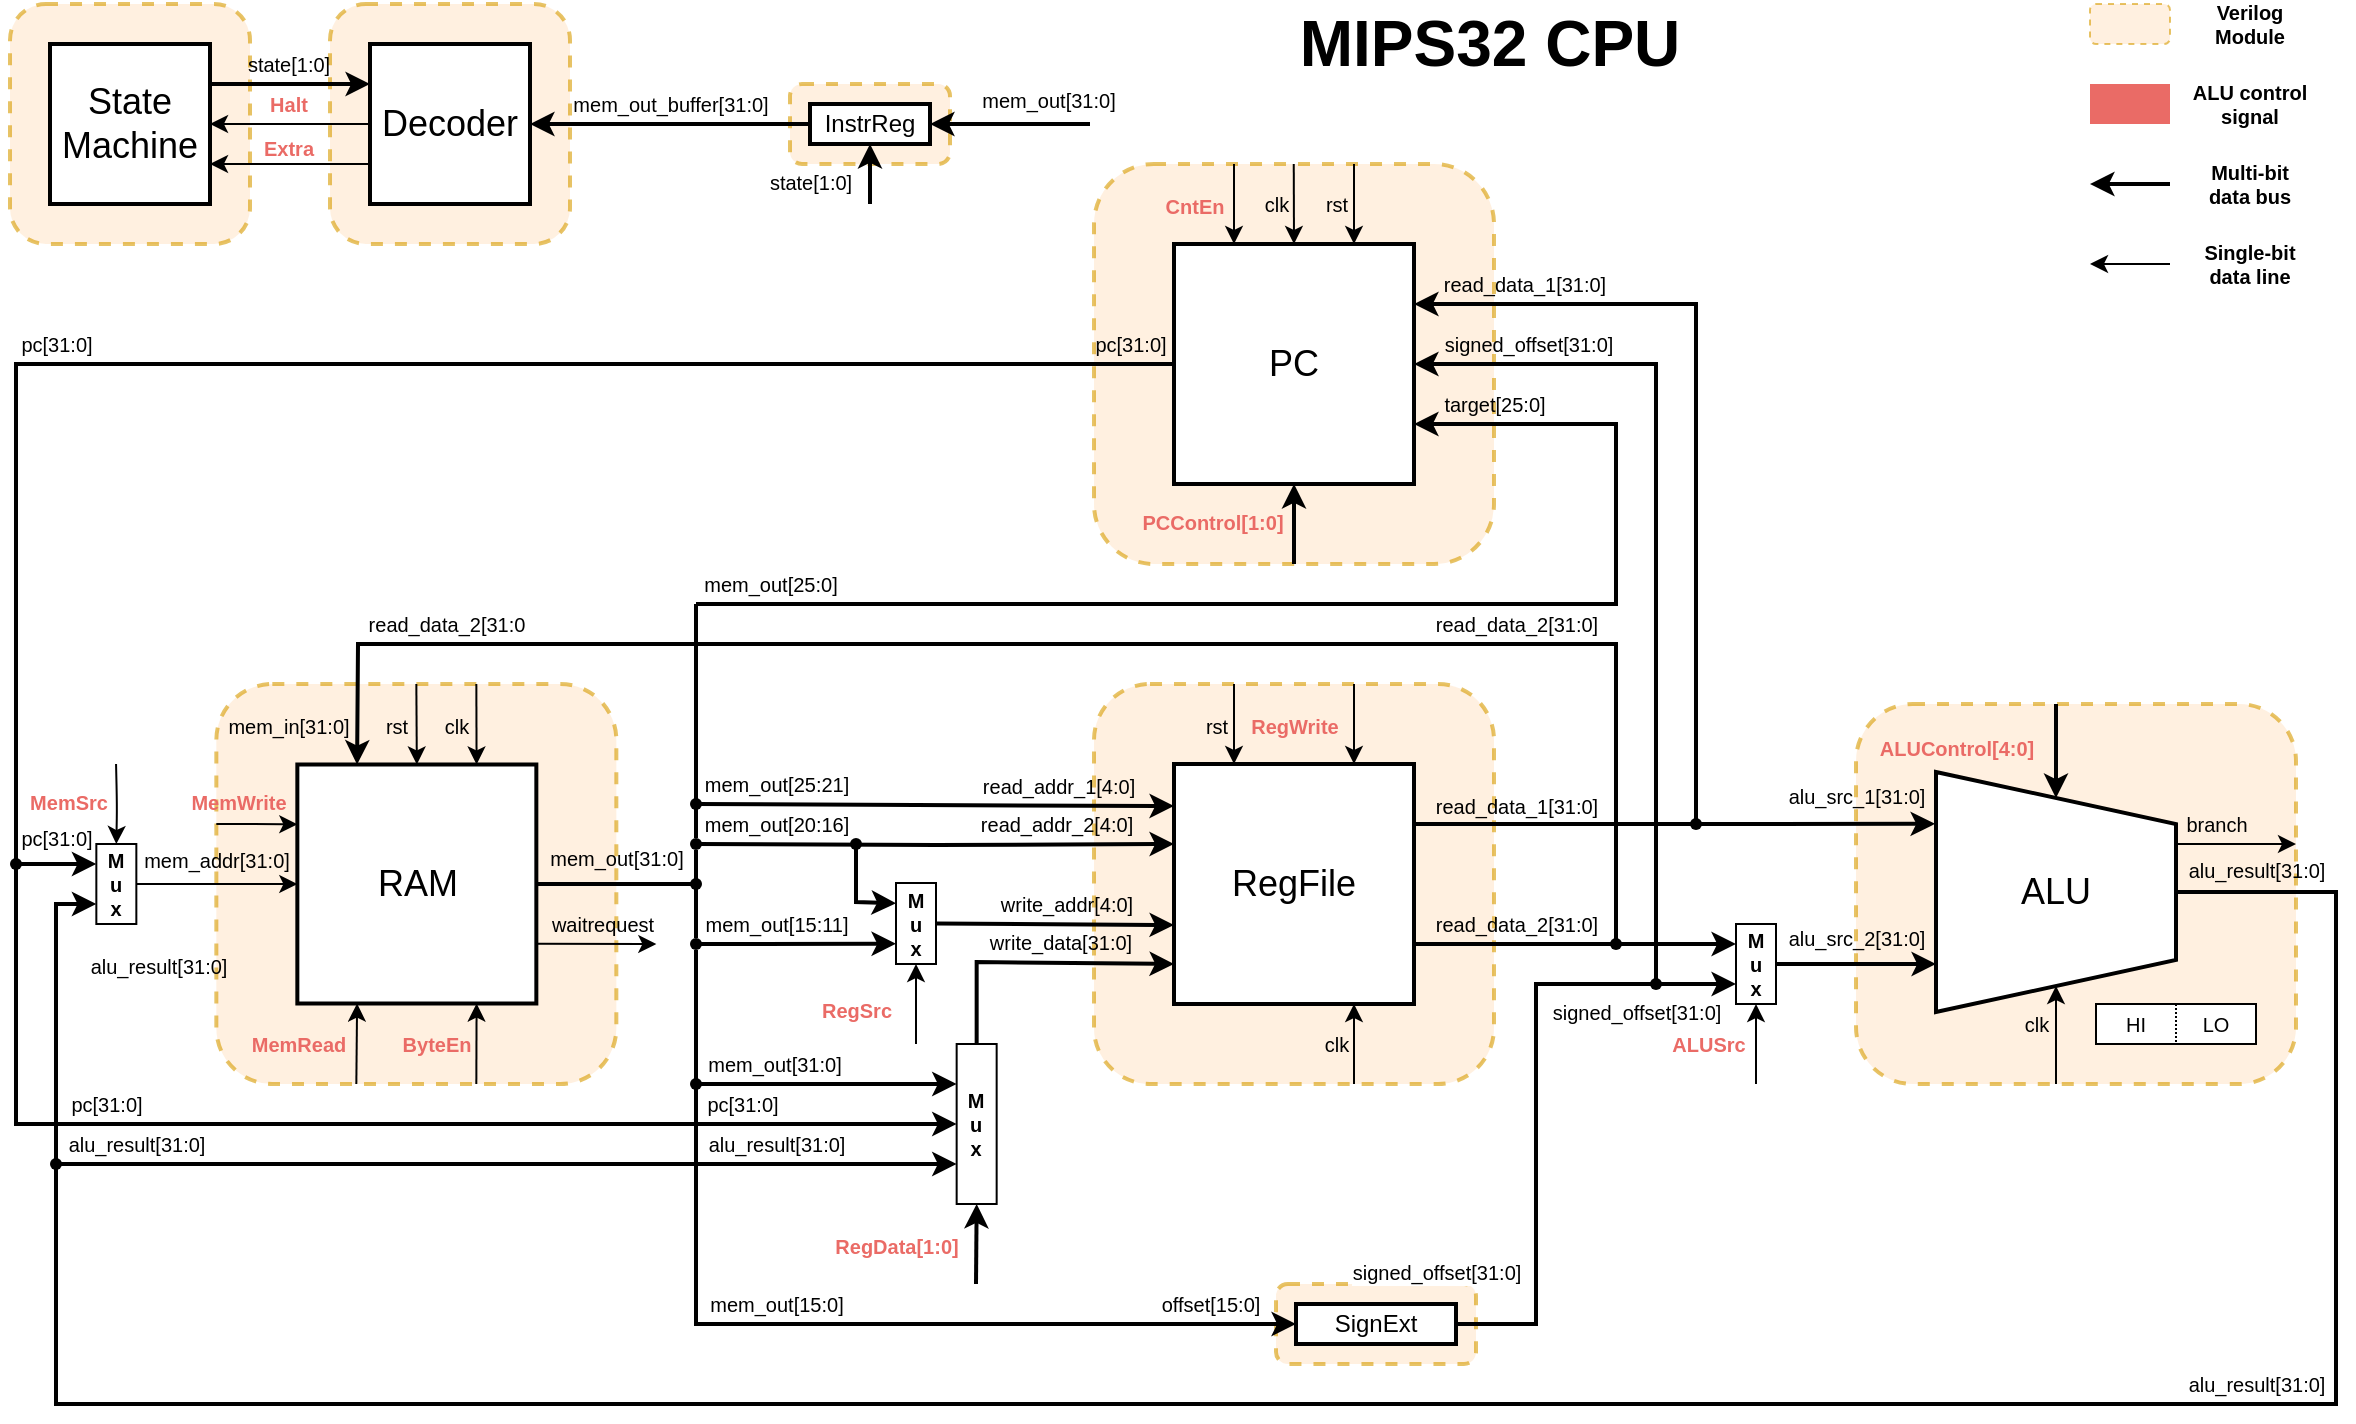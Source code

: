 <mxfile version="13.10.4" type="device" pages="4"><diagram id="m2-YKu_QZGS542ZQiU8r" name="MIPS_CPU"><mxGraphModel dx="2176" dy="-252" grid="1" gridSize="10" guides="1" tooltips="1" connect="1" arrows="1" fold="1" page="1" pageScale="1" pageWidth="1169" pageHeight="827" math="0" shadow="0"><root><mxCell id="m3bhPZWxEWCw6abDBrWl-0"/><mxCell id="m3bhPZWxEWCw6abDBrWl-1" parent="m3bhPZWxEWCw6abDBrWl-0"/><mxCell id="-mK0SJJSdG9_7d8ji13x-5" value="&lt;font color=&quot;#000000&quot; style=&quot;font-size: 32px&quot;&gt;MIPS32 CPU&lt;/font&gt;" style="text;html=1;strokeColor=none;fillColor=none;align=center;verticalAlign=middle;whiteSpace=wrap;rounded=0;dashed=1;sketch=0;fontColor=#FEFAE0;opacity=60;fontSize=32;fontStyle=1" parent="m3bhPZWxEWCw6abDBrWl-1" vertex="1"><mxGeometry x="-240" y="860" width="220" height="40" as="geometry"/></mxCell><mxCell id="-mK0SJJSdG9_7d8ji13x-6" value="" style="group" parent="m3bhPZWxEWCw6abDBrWl-1" vertex="1" connectable="0"><mxGeometry x="170" y="860" width="120" height="140" as="geometry"/></mxCell><mxCell id="-mK0SJJSdG9_7d8ji13x-7" value="" style="rounded=0;whiteSpace=wrap;html=1;labelBackgroundColor=none;sketch=0;fontColor=#EA6B66;strokeColor=none;fillColor=#EA6B66;" parent="-mK0SJJSdG9_7d8ji13x-6" vertex="1"><mxGeometry y="40" width="40" height="20" as="geometry"/></mxCell><mxCell id="-mK0SJJSdG9_7d8ji13x-8" value="ALU control signal" style="text;html=1;strokeColor=none;fillColor=none;align=center;verticalAlign=middle;whiteSpace=wrap;rounded=0;labelBackgroundColor=none;sketch=0;fontStyle=1;fontSize=10;" parent="-mK0SJJSdG9_7d8ji13x-6" vertex="1"><mxGeometry x="40" y="40" width="80" height="20" as="geometry"/></mxCell><mxCell id="-mK0SJJSdG9_7d8ji13x-9" value="" style="endArrow=classic;html=1;strokeColor=#000000;strokeWidth=2;fillColor=#FAE5C7;fontColor=#000000;" parent="-mK0SJJSdG9_7d8ji13x-6" edge="1"><mxGeometry width="50" height="50" relative="1" as="geometry"><mxPoint x="40" y="90" as="sourcePoint"/><mxPoint y="90" as="targetPoint"/></mxGeometry></mxCell><mxCell id="-mK0SJJSdG9_7d8ji13x-10" value="Multi-bit&lt;br style=&quot;font-size: 10px;&quot;&gt;data bus" style="text;html=1;strokeColor=none;fillColor=none;align=center;verticalAlign=middle;whiteSpace=wrap;rounded=0;labelBackgroundColor=none;sketch=0;fontStyle=1;fontSize=10;" parent="-mK0SJJSdG9_7d8ji13x-6" vertex="1"><mxGeometry x="40" y="80" width="80" height="20" as="geometry"/></mxCell><mxCell id="-mK0SJJSdG9_7d8ji13x-11" value="" style="endArrow=classic;html=1;strokeColor=#000000;strokeWidth=1;fillColor=#FAE5C7;fontColor=#000000;" parent="-mK0SJJSdG9_7d8ji13x-6" edge="1"><mxGeometry width="50" height="50" relative="1" as="geometry"><mxPoint x="40" y="130" as="sourcePoint"/><mxPoint y="130" as="targetPoint"/></mxGeometry></mxCell><mxCell id="-mK0SJJSdG9_7d8ji13x-12" value="Single-bit&lt;br style=&quot;font-size: 10px;&quot;&gt;data line" style="text;html=1;strokeColor=none;fillColor=none;align=center;verticalAlign=middle;whiteSpace=wrap;rounded=0;labelBackgroundColor=none;sketch=0;fontStyle=1;fontSize=10;" parent="-mK0SJJSdG9_7d8ji13x-6" vertex="1"><mxGeometry x="40" y="120" width="80" height="20" as="geometry"/></mxCell><mxCell id="-mK0SJJSdG9_7d8ji13x-13" value="" style="rounded=1;whiteSpace=wrap;html=1;labelBackgroundColor=none;sketch=0;strokeColor=#d79b00;fillColor=#ffe6cc;dashed=1;opacity=60;" parent="-mK0SJJSdG9_7d8ji13x-6" vertex="1"><mxGeometry width="40" height="20" as="geometry"/></mxCell><mxCell id="-mK0SJJSdG9_7d8ji13x-14" value="Verilog&lt;br&gt;Module" style="text;html=1;strokeColor=none;fillColor=none;align=center;verticalAlign=middle;whiteSpace=wrap;rounded=0;labelBackgroundColor=none;sketch=0;fontStyle=1;fontSize=10;" parent="-mK0SJJSdG9_7d8ji13x-6" vertex="1"><mxGeometry x="40" width="80" height="20" as="geometry"/></mxCell><mxCell id="2oWGPXYr0dCKGF99Y1vX-131" value="" style="group" vertex="1" connectable="0" parent="m3bhPZWxEWCw6abDBrWl-1"><mxGeometry x="-870" y="940" width="1163" height="620" as="geometry"/></mxCell><mxCell id="2oWGPXYr0dCKGF99Y1vX-0" value="" style="rounded=1;whiteSpace=wrap;html=1;shadow=0;glass=0;dashed=1;labelBackgroundColor=none;sketch=0;strokeColor=#d79b00;strokeWidth=2;fillColor=#ffe6cc;fontFamily=Helvetica;fontSize=11;opacity=60;align=center;" vertex="1" parent="2oWGPXYr0dCKGF99Y1vX-131"><mxGeometry x="633" y="560" width="100" height="40" as="geometry"/></mxCell><mxCell id="2oWGPXYr0dCKGF99Y1vX-1" value="" style="rounded=1;whiteSpace=wrap;html=1;shadow=0;glass=0;labelBackgroundColor=none;sketch=0;strokeColor=#d79b00;strokeWidth=2;fillColor=#ffe6cc;fontFamily=Helvetica;fontSize=10;align=center;dashed=1;opacity=60;arcSize=14;" vertex="1" parent="2oWGPXYr0dCKGF99Y1vX-131"><mxGeometry x="103.17" y="260" width="200" height="200" as="geometry"/></mxCell><mxCell id="2oWGPXYr0dCKGF99Y1vX-2" value="" style="rounded=1;whiteSpace=wrap;html=1;shadow=0;glass=0;labelBackgroundColor=none;sketch=0;strokeColor=#d79b00;strokeWidth=2;fillColor=#ffe6cc;fontFamily=Helvetica;fontSize=10;align=center;dashed=1;opacity=60;arcSize=14;" vertex="1" parent="2oWGPXYr0dCKGF99Y1vX-131"><mxGeometry x="542" y="260" width="200" height="200" as="geometry"/></mxCell><mxCell id="2oWGPXYr0dCKGF99Y1vX-3" value="" style="rounded=1;whiteSpace=wrap;html=1;shadow=0;glass=0;dashed=1;labelBackgroundColor=none;sketch=0;strokeColor=#d79b00;strokeWidth=2;fillColor=#ffe6cc;fontFamily=Helvetica;fontSize=10;opacity=60;align=center;" vertex="1" parent="2oWGPXYr0dCKGF99Y1vX-131"><mxGeometry x="923" y="270" width="220" height="190" as="geometry"/></mxCell><mxCell id="2oWGPXYr0dCKGF99Y1vX-12" style="edgeStyle=none;rounded=0;orthogonalLoop=1;jettySize=auto;html=1;labelBackgroundColor=none;strokeColor=#000000;strokeWidth=1;fontFamily=Helvetica;fontSize=10;fontColor=#000000;entryX=1;entryY=0.5;entryDx=0;entryDy=0;" edge="1" parent="2oWGPXYr0dCKGF99Y1vX-131" target="2oWGPXYr0dCKGF99Y1vX-14"><mxGeometry x="763" y="284" as="geometry"><mxPoint x="873" y="460" as="sourcePoint"/><mxPoint x="883" y="430" as="targetPoint"/></mxGeometry></mxCell><mxCell id="2oWGPXYr0dCKGF99Y1vX-13" value="ALUSrc" style="edgeLabel;html=1;align=center;verticalAlign=middle;resizable=0;points=[];fontSize=10;fontFamily=Helvetica;fontStyle=1;fontColor=#EA6B66;" vertex="1" connectable="0" parent="2oWGPXYr0dCKGF99Y1vX-12"><mxGeometry x="-0.156" relative="1" as="geometry"><mxPoint x="-24" y="-3.0" as="offset"/></mxGeometry></mxCell><mxCell id="2oWGPXYr0dCKGF99Y1vX-14" value="&lt;font style=&quot;font-size: 10px;&quot;&gt;M&lt;br style=&quot;font-size: 10px;&quot;&gt;u&lt;br style=&quot;font-size: 10px;&quot;&gt;x&lt;/font&gt;" style="rounded=0;whiteSpace=wrap;html=1;fontSize=10;direction=south;verticalAlign=middle;fontStyle=1;shadow=0;glass=0;labelBackgroundColor=none;sketch=0;strokeColor=#000000;strokeWidth=1;fillColor=#ffffff;align=center;" vertex="1" parent="2oWGPXYr0dCKGF99Y1vX-131"><mxGeometry x="863" y="380" width="20" height="40" as="geometry"/></mxCell><mxCell id="2oWGPXYr0dCKGF99Y1vX-18" value="" style="endArrow=classic;html=1;labelBackgroundColor=none;strokeColor=#000000;strokeWidth=2;fontFamily=Helvetica;fontSize=10;fontColor=#000000;entryX=0;entryY=0.5;entryDx=0;entryDy=0;" edge="1" parent="2oWGPXYr0dCKGF99Y1vX-131" target="2oWGPXYr0dCKGF99Y1vX-24"><mxGeometry x="763" y="284" width="50" height="50" as="geometry"><mxPoint x="1023" y="270" as="sourcePoint"/><mxPoint x="1043" y="314" as="targetPoint"/></mxGeometry></mxCell><mxCell id="2oWGPXYr0dCKGF99Y1vX-19" value="ALUControl[4:0]" style="edgeLabel;html=1;align=center;verticalAlign=middle;resizable=0;points=[];fontSize=10;fontFamily=Helvetica;labelBackgroundColor=none;fontStyle=1;fontColor=#EA6B66;" vertex="1" connectable="0" parent="2oWGPXYr0dCKGF99Y1vX-18"><mxGeometry x="-0.535" y="-1" relative="1" as="geometry"><mxPoint x="-49" y="11.0" as="offset"/></mxGeometry></mxCell><mxCell id="2oWGPXYr0dCKGF99Y1vX-20" value="" style="endArrow=classic;html=1;labelBackgroundColor=none;strokeColor=#000000;strokeWidth=1;fontFamily=Helvetica;fontSize=10;fontColor=#000000;exitX=0.383;exitY=-0.004;exitDx=0;exitDy=0;exitPerimeter=0;" edge="1" parent="2oWGPXYr0dCKGF99Y1vX-131"><mxGeometry x="763" y="274" width="50" height="50" as="geometry"><mxPoint x="1083.48" y="339.96" as="sourcePoint"/><mxPoint x="1143" y="340" as="targetPoint"/></mxGeometry></mxCell><mxCell id="2oWGPXYr0dCKGF99Y1vX-21" value="branch" style="edgeLabel;html=1;align=center;verticalAlign=middle;resizable=0;points=[];fontSize=10;fontFamily=Helvetica;fontColor=#000000;labelBackgroundColor=none;" vertex="1" connectable="0" parent="2oWGPXYr0dCKGF99Y1vX-20"><mxGeometry x="-0.352" y="-2" relative="1" as="geometry"><mxPoint y="-12" as="offset"/></mxGeometry></mxCell><mxCell id="2oWGPXYr0dCKGF99Y1vX-22" style="edgeStyle=none;rounded=0;sketch=0;orthogonalLoop=1;jettySize=auto;html=1;exitX=1;exitY=0.5;exitDx=0;exitDy=0;endArrow=classic;endFill=1;strokeColor=#000000;strokeWidth=1;fillColor=#BC6C25;fontSize=9;fontColor=#EA6B66;entryX=1;entryY=0.5;entryDx=0;entryDy=0;" edge="1" parent="2oWGPXYr0dCKGF99Y1vX-131" target="2oWGPXYr0dCKGF99Y1vX-24"><mxGeometry relative="1" as="geometry"><mxPoint x="1023" y="460" as="sourcePoint"/></mxGeometry></mxCell><mxCell id="2oWGPXYr0dCKGF99Y1vX-23" value="clk" style="edgeLabel;html=1;align=center;verticalAlign=middle;resizable=0;points=[];fontSize=10;labelBackgroundColor=none;" vertex="1" connectable="0" parent="2oWGPXYr0dCKGF99Y1vX-22"><mxGeometry x="-0.215" y="1" relative="1" as="geometry"><mxPoint x="-9" y="-10.95" as="offset"/></mxGeometry></mxCell><mxCell id="2oWGPXYr0dCKGF99Y1vX-24" value="&lt;font style=&quot;font-size: 18px&quot;&gt;ALU&lt;/font&gt;" style="shape=trapezoid;perimeter=trapezoidPerimeter;whiteSpace=wrap;html=1;fixedSize=1;rounded=0;shadow=0;glass=0;labelBackgroundColor=none;sketch=0;strokeWidth=2;fontFamily=Helvetica;fontSize=10;align=center;direction=south;size=26;" vertex="1" parent="2oWGPXYr0dCKGF99Y1vX-131"><mxGeometry x="963" y="304" width="120" height="120" as="geometry"/></mxCell><mxCell id="2oWGPXYr0dCKGF99Y1vX-25" style="edgeStyle=none;rounded=0;orthogonalLoop=1;jettySize=auto;html=1;strokeColor=#000000;strokeWidth=2;fontFamily=Helvetica;fontSize=10;fontColor=#000000;exitX=0.5;exitY=0;exitDx=0;exitDy=0;" edge="1" parent="2oWGPXYr0dCKGF99Y1vX-131" source="2oWGPXYr0dCKGF99Y1vX-14"><mxGeometry x="763" y="284" as="geometry"><mxPoint x="963" y="400" as="targetPoint"/><mxPoint x="873" y="389.95" as="sourcePoint"/></mxGeometry></mxCell><mxCell id="2oWGPXYr0dCKGF99Y1vX-26" value="alu_src_2[31:0]" style="edgeLabel;html=1;align=center;verticalAlign=middle;resizable=0;points=[];fontSize=10;fontFamily=Helvetica;fontColor=#000000;labelBackgroundColor=none;" vertex="1" connectable="0" parent="2oWGPXYr0dCKGF99Y1vX-25"><mxGeometry x="0.347" y="3" relative="1" as="geometry"><mxPoint x="-14" y="-10" as="offset"/></mxGeometry></mxCell><mxCell id="2oWGPXYr0dCKGF99Y1vX-27" style="rounded=0;orthogonalLoop=1;jettySize=auto;html=1;fontFamily=Helvetica;fontSize=12;fontColor=#000000;entryX=0;entryY=0.167;entryDx=0;entryDy=0;entryPerimeter=0;strokeWidth=2;fillColor=#dae8fc;" edge="1" parent="2oWGPXYr0dCKGF99Y1vX-131"><mxGeometry x="383" y="262" as="geometry"><mxPoint x="582" y="321.04" as="targetPoint"/><mxPoint x="343" y="320" as="sourcePoint"/></mxGeometry></mxCell><mxCell id="2oWGPXYr0dCKGF99Y1vX-28" value="mem_out[25:21]" style="edgeLabel;html=1;align=center;verticalAlign=middle;resizable=0;points=[];fontSize=10;fontFamily=Helvetica;fontColor=#000000;labelBackgroundColor=none;" vertex="1" connectable="0" parent="2oWGPXYr0dCKGF99Y1vX-27"><mxGeometry x="-0.681" y="-1" relative="1" as="geometry"><mxPoint x="1.67" y="-11" as="offset"/></mxGeometry></mxCell><mxCell id="2oWGPXYr0dCKGF99Y1vX-29" value="read_addr_1[4:0]" style="edgeLabel;html=1;align=center;verticalAlign=middle;resizable=0;points=[];fontSize=10;fontFamily=Helvetica;fontColor=#000000;labelBackgroundColor=none;" vertex="1" connectable="0" parent="2oWGPXYr0dCKGF99Y1vX-27"><mxGeometry x="0.124" y="1" relative="1" as="geometry"><mxPoint x="45.83" y="-9.02" as="offset"/></mxGeometry></mxCell><mxCell id="2oWGPXYr0dCKGF99Y1vX-30" style="edgeStyle=orthogonalEdgeStyle;rounded=0;orthogonalLoop=1;jettySize=auto;html=1;fontFamily=Helvetica;fontSize=12;fontColor=#000000;strokeWidth=2;entryX=0;entryY=0.333;entryDx=0;entryDy=0;entryPerimeter=0;fillColor=#dae8fc;" edge="1" parent="2oWGPXYr0dCKGF99Y1vX-131" target="2oWGPXYr0dCKGF99Y1vX-41"><mxGeometry x="383" y="260" as="geometry"><mxPoint x="573" y="339" as="targetPoint"/><mxPoint x="343" y="340" as="sourcePoint"/></mxGeometry></mxCell><mxCell id="2oWGPXYr0dCKGF99Y1vX-31" value="mem_out[20:16]" style="edgeLabel;html=1;align=center;verticalAlign=middle;resizable=0;points=[];fontSize=10;fontFamily=Helvetica;fontColor=#000000;labelBackgroundColor=none;" vertex="1" connectable="0" parent="2oWGPXYr0dCKGF99Y1vX-30"><mxGeometry x="-0.782" relative="1" as="geometry"><mxPoint x="14.0" y="-10" as="offset"/></mxGeometry></mxCell><mxCell id="2oWGPXYr0dCKGF99Y1vX-32" value="read_addr_2[4:0]" style="edgeLabel;html=1;align=center;verticalAlign=middle;resizable=0;points=[];fontSize=10;fontFamily=Helvetica;fontColor=#000000;labelBackgroundColor=none;" vertex="1" connectable="0" parent="2oWGPXYr0dCKGF99Y1vX-30"><mxGeometry x="0.347" y="-1" relative="1" as="geometry"><mxPoint x="19.17" y="-10.97" as="offset"/></mxGeometry></mxCell><mxCell id="2oWGPXYr0dCKGF99Y1vX-33" style="rounded=0;orthogonalLoop=1;jettySize=auto;html=1;fontFamily=Helvetica;fontSize=12;fontColor=#000000;strokeWidth=2;fillColor=#dae8fc;entryX=0.75;entryY=1;entryDx=0;entryDy=0;" edge="1" parent="2oWGPXYr0dCKGF99Y1vX-131" target="2oWGPXYr0dCKGF99Y1vX-49"><mxGeometry x="383" y="260" as="geometry"><mxPoint x="453" y="389" as="targetPoint"/><mxPoint x="343" y="390" as="sourcePoint"/></mxGeometry></mxCell><mxCell id="2oWGPXYr0dCKGF99Y1vX-34" value="mem_out[15:11]" style="edgeLabel;html=1;align=center;verticalAlign=middle;resizable=0;points=[];fontSize=10;fontFamily=Helvetica;fontColor=#000000;labelBackgroundColor=none;" vertex="1" connectable="0" parent="2oWGPXYr0dCKGF99Y1vX-33"><mxGeometry x="-0.735" y="1" relative="1" as="geometry"><mxPoint x="26.67" y="-9.23" as="offset"/></mxGeometry></mxCell><mxCell id="2oWGPXYr0dCKGF99Y1vX-35" style="edgeStyle=none;rounded=0;orthogonalLoop=1;jettySize=auto;html=1;strokeColor=#000000;fontFamily=Helvetica;fontSize=10;fontColor=#000000;entryX=0.75;entryY=0;entryDx=0;entryDy=0;" edge="1" parent="2oWGPXYr0dCKGF99Y1vX-131" target="2oWGPXYr0dCKGF99Y1vX-41"><mxGeometry x="383" y="260" as="geometry"><mxPoint x="672" y="290" as="targetPoint"/><mxPoint x="672" y="260" as="sourcePoint"/></mxGeometry></mxCell><mxCell id="2oWGPXYr0dCKGF99Y1vX-36" value="RegWrite" style="edgeLabel;html=1;align=center;verticalAlign=middle;resizable=0;points=[];fontSize=10;fontFamily=Helvetica;labelBackgroundColor=none;fontStyle=1;fontColor=#EA6B66;" vertex="1" connectable="0" parent="2oWGPXYr0dCKGF99Y1vX-35"><mxGeometry x="-0.537" y="-2" relative="1" as="geometry"><mxPoint x="-28" y="11.03" as="offset"/></mxGeometry></mxCell><mxCell id="2oWGPXYr0dCKGF99Y1vX-37" style="edgeStyle=none;rounded=0;orthogonalLoop=1;jettySize=auto;html=1;strokeColor=#000000;strokeWidth=1;fontFamily=Helvetica;fontSize=10;fontColor=#000000;entryX=0.75;entryY=1;entryDx=0;entryDy=0;" edge="1" parent="2oWGPXYr0dCKGF99Y1vX-131" target="2oWGPXYr0dCKGF99Y1vX-41"><mxGeometry x="383" y="260" as="geometry"><mxPoint x="672" y="460" as="sourcePoint"/><mxPoint x="672" y="430" as="targetPoint"/></mxGeometry></mxCell><mxCell id="2oWGPXYr0dCKGF99Y1vX-38" value="clk" style="edgeLabel;html=1;align=center;verticalAlign=middle;resizable=0;points=[];fontSize=10;fontFamily=Helvetica;fontColor=#000000;labelBackgroundColor=none;" vertex="1" connectable="0" parent="2oWGPXYr0dCKGF99Y1vX-37"><mxGeometry x="-0.424" y="-2" relative="1" as="geometry"><mxPoint x="-11" y="-8.33" as="offset"/></mxGeometry></mxCell><mxCell id="2oWGPXYr0dCKGF99Y1vX-39" style="edgeStyle=none;rounded=0;orthogonalLoop=1;jettySize=auto;html=1;strokeColor=#000000;strokeWidth=1;fontFamily=Helvetica;fontSize=10;fontColor=#000000;entryX=0.25;entryY=0;entryDx=0;entryDy=0;" edge="1" parent="2oWGPXYr0dCKGF99Y1vX-131" target="2oWGPXYr0dCKGF99Y1vX-41"><mxGeometry x="383" y="260" as="geometry"><mxPoint x="613" y="279" as="targetPoint"/><mxPoint x="612" y="260" as="sourcePoint"/></mxGeometry></mxCell><mxCell id="2oWGPXYr0dCKGF99Y1vX-40" value="rst" style="edgeLabel;html=1;align=center;verticalAlign=middle;resizable=0;points=[];fontSize=10;fontFamily=Helvetica;fontColor=#000000;labelBorderColor=none;labelBackgroundColor=none;" vertex="1" connectable="0" parent="2oWGPXYr0dCKGF99Y1vX-39"><mxGeometry x="0.244" relative="1" as="geometry"><mxPoint x="-9" y="-4.14" as="offset"/></mxGeometry></mxCell><mxCell id="2oWGPXYr0dCKGF99Y1vX-41" value="&lt;font style=&quot;font-size: 18px&quot;&gt;RegFile&lt;/font&gt;" style="whiteSpace=wrap;html=1;aspect=fixed;strokeWidth=2;" vertex="1" parent="2oWGPXYr0dCKGF99Y1vX-131"><mxGeometry x="582" y="300" width="120" height="120" as="geometry"/></mxCell><mxCell id="2oWGPXYr0dCKGF99Y1vX-7" style="edgeStyle=none;rounded=0;orthogonalLoop=1;jettySize=auto;html=1;strokeColor=#000000;strokeWidth=2;fontFamily=Helvetica;fontSize=10;fontColor=#000000;entryX=0.25;entryY=1;entryDx=0;entryDy=0;exitX=1;exitY=0.75;exitDx=0;exitDy=0;" edge="1" parent="2oWGPXYr0dCKGF99Y1vX-131" source="2oWGPXYr0dCKGF99Y1vX-41" target="2oWGPXYr0dCKGF99Y1vX-14"><mxGeometry x="888" y="284" as="geometry"><mxPoint x="753" y="390" as="sourcePoint"/><mxPoint x="958" y="384" as="targetPoint"/></mxGeometry></mxCell><mxCell id="2oWGPXYr0dCKGF99Y1vX-8" value="read_data_2[31:0]" style="edgeLabel;html=1;align=center;verticalAlign=middle;resizable=0;points=[];fontSize=10;fontFamily=Helvetica;fontColor=#000000;labelBackgroundColor=none;" vertex="1" connectable="0" parent="2oWGPXYr0dCKGF99Y1vX-7"><mxGeometry x="-0.704" y="1" relative="1" as="geometry"><mxPoint x="27.0" y="-9.25" as="offset"/></mxGeometry></mxCell><mxCell id="2oWGPXYr0dCKGF99Y1vX-4" value="" style="endArrow=classic;html=1;strokeColor=#000000;strokeWidth=2;fontFamily=Helvetica;fontSize=10;fontColor=#000000;exitX=1;exitY=0.25;exitDx=0;exitDy=0;entryX=0.216;entryY=1.004;entryDx=0;entryDy=0;entryPerimeter=0;" edge="1" parent="2oWGPXYr0dCKGF99Y1vX-131" source="2oWGPXYr0dCKGF99Y1vX-41" target="2oWGPXYr0dCKGF99Y1vX-24"><mxGeometry x="883" y="284" width="50" height="50" as="geometry"><mxPoint x="883" y="324" as="sourcePoint"/><mxPoint x="913" y="330" as="targetPoint"/></mxGeometry></mxCell><mxCell id="2oWGPXYr0dCKGF99Y1vX-5" value="alu_src_1[31:0]" style="edgeLabel;html=1;align=center;verticalAlign=middle;resizable=0;points=[];fontSize=10;fontFamily=Helvetica;fontColor=#000000;labelBackgroundColor=none;" vertex="1" connectable="0" parent="2oWGPXYr0dCKGF99Y1vX-4"><mxGeometry x="-0.217" y="-3" relative="1" as="geometry"><mxPoint x="119.23" y="-17" as="offset"/></mxGeometry></mxCell><mxCell id="2oWGPXYr0dCKGF99Y1vX-6" value="read_data_1[31:0]" style="edgeLabel;html=1;align=center;verticalAlign=middle;resizable=0;points=[];fontSize=10;fontFamily=Helvetica;fontColor=#000000;labelBackgroundColor=none;" vertex="1" connectable="0" parent="2oWGPXYr0dCKGF99Y1vX-4"><mxGeometry x="-0.839" relative="1" as="geometry"><mxPoint x="30.2" y="-8.98" as="offset"/></mxGeometry></mxCell><mxCell id="2oWGPXYr0dCKGF99Y1vX-42" style="rounded=0;orthogonalLoop=1;jettySize=auto;html=1;strokeColor=#000000;fontFamily=Helvetica;fontSize=12;fontColor=#000000;entryX=0;entryY=0.833;entryDx=0;entryDy=0;entryPerimeter=0;exitX=0;exitY=0.5;exitDx=0;exitDy=0;strokeWidth=2;" edge="1" parent="2oWGPXYr0dCKGF99Y1vX-131" target="2oWGPXYr0dCKGF99Y1vX-41"><mxGeometry x="383" y="260" as="geometry"><mxPoint x="493.33" y="399" as="targetPoint"/><mxPoint x="483.33" y="440" as="sourcePoint"/><Array as="points"><mxPoint x="483.33" y="399"/></Array></mxGeometry></mxCell><mxCell id="2oWGPXYr0dCKGF99Y1vX-43" value="write_data[31:0]" style="edgeLabel;html=1;align=center;verticalAlign=middle;resizable=0;points=[];fontSize=10;fontFamily=Helvetica;fontColor=#000000;labelBackgroundColor=none;" vertex="1" connectable="0" parent="2oWGPXYr0dCKGF99Y1vX-42"><mxGeometry x="-0.735" y="1" relative="1" as="geometry"><mxPoint x="42.67" y="-32.6" as="offset"/></mxGeometry></mxCell><mxCell id="2oWGPXYr0dCKGF99Y1vX-44" style="edgeStyle=none;rounded=0;orthogonalLoop=1;jettySize=auto;html=1;strokeColor=#000000;strokeWidth=1;fontFamily=Helvetica;fontSize=10;fontColor=#000000;entryX=1;entryY=0.5;entryDx=0;entryDy=0;" edge="1" parent="2oWGPXYr0dCKGF99Y1vX-131" target="2oWGPXYr0dCKGF99Y1vX-49"><mxGeometry x="383" y="260" as="geometry"><mxPoint x="453" y="440" as="sourcePoint"/></mxGeometry></mxCell><mxCell id="2oWGPXYr0dCKGF99Y1vX-45" value="RegSrc" style="edgeLabel;html=1;align=center;verticalAlign=middle;resizable=0;points=[];fontSize=10;fontFamily=Helvetica;fontStyle=1;fontColor=#EA6B66;labelBackgroundColor=none;" vertex="1" connectable="0" parent="2oWGPXYr0dCKGF99Y1vX-44"><mxGeometry x="-0.255" y="1" relative="1" as="geometry"><mxPoint x="-29.07" y="-2.56" as="offset"/></mxGeometry></mxCell><mxCell id="2oWGPXYr0dCKGF99Y1vX-46" style="edgeStyle=none;rounded=0;orthogonalLoop=1;jettySize=auto;html=1;strokeColor=#000000;strokeWidth=2;fontFamily=Helvetica;fontSize=10;fontColor=#000000;entryX=0;entryY=0.671;entryDx=0;entryDy=0;entryPerimeter=0;" edge="1" parent="2oWGPXYr0dCKGF99Y1vX-131" source="2oWGPXYr0dCKGF99Y1vX-49" target="2oWGPXYr0dCKGF99Y1vX-41"><mxGeometry x="383" y="260" as="geometry"><mxPoint x="573" y="379.5" as="targetPoint"/></mxGeometry></mxCell><mxCell id="2oWGPXYr0dCKGF99Y1vX-47" value="write_addr[4:0]" style="edgeLabel;html=1;align=center;verticalAlign=middle;resizable=0;points=[];fontSize=10;fontFamily=Helvetica;fontColor=#000000;labelBackgroundColor=none;" vertex="1" connectable="0" parent="2oWGPXYr0dCKGF99Y1vX-46"><mxGeometry x="-0.154" relative="1" as="geometry"><mxPoint x="14.53" y="-9.98" as="offset"/></mxGeometry></mxCell><mxCell id="2oWGPXYr0dCKGF99Y1vX-48" style="edgeStyle=none;rounded=0;orthogonalLoop=1;jettySize=auto;html=1;strokeWidth=2;fontFamily=Helvetica;fontSize=10;fontColor=#000000;fillColor=#dae8fc;entryX=0.25;entryY=1;entryDx=0;entryDy=0;" edge="1" parent="2oWGPXYr0dCKGF99Y1vX-131" target="2oWGPXYr0dCKGF99Y1vX-49"><mxGeometry x="383" y="260" as="geometry"><mxPoint x="453" y="369" as="targetPoint"/><mxPoint x="423" y="339" as="sourcePoint"/><Array as="points"><mxPoint x="423" y="369"/></Array></mxGeometry></mxCell><mxCell id="2oWGPXYr0dCKGF99Y1vX-49" value="&lt;font style=&quot;font-size: 10px;&quot;&gt;M&lt;br style=&quot;font-size: 10px;&quot;&gt;u&lt;br style=&quot;font-size: 10px;&quot;&gt;x&lt;/font&gt;" style="rounded=0;whiteSpace=wrap;html=1;fontSize=10;direction=south;verticalAlign=middle;fontStyle=1;shadow=0;glass=0;labelBackgroundColor=none;sketch=0;strokeColor=#000000;strokeWidth=1;fillColor=#ffffff;align=center;" vertex="1" parent="2oWGPXYr0dCKGF99Y1vX-131"><mxGeometry x="443" y="359.5" width="20" height="40.5" as="geometry"/></mxCell><mxCell id="2oWGPXYr0dCKGF99Y1vX-50" style="edgeStyle=none;rounded=0;orthogonalLoop=1;jettySize=auto;html=1;fontFamily=Helvetica;fontSize=10;fontColor=#000000;entryX=0.25;entryY=1;entryDx=0;entryDy=0;strokeWidth=2;fillColor=#dae8fc;" edge="1" parent="2oWGPXYr0dCKGF99Y1vX-131" target="2oWGPXYr0dCKGF99Y1vX-54"><mxGeometry x="383" y="260" as="geometry"><mxPoint x="343" y="460" as="sourcePoint"/><mxPoint x="473.33" y="460" as="targetPoint"/></mxGeometry></mxCell><mxCell id="2oWGPXYr0dCKGF99Y1vX-51" value="mem_out[31:0]" style="edgeLabel;html=1;align=center;verticalAlign=middle;resizable=0;points=[];fontSize=10;fontFamily=Helvetica;fontColor=#000000;labelBackgroundColor=none;" vertex="1" connectable="0" parent="2oWGPXYr0dCKGF99Y1vX-50"><mxGeometry x="-0.639" y="-1" relative="1" as="geometry"><mxPoint x="15.67" y="-11.12" as="offset"/></mxGeometry></mxCell><mxCell id="2oWGPXYr0dCKGF99Y1vX-52" style="edgeStyle=none;rounded=0;orthogonalLoop=1;jettySize=auto;html=1;strokeColor=#000000;fontFamily=Helvetica;fontSize=10;fontColor=#000000;entryX=0.75;entryY=1;entryDx=0;entryDy=0;strokeWidth=2;" edge="1" parent="2oWGPXYr0dCKGF99Y1vX-131" target="2oWGPXYr0dCKGF99Y1vX-54"><mxGeometry x="383" y="260" as="geometry"><mxPoint x="23" y="500" as="sourcePoint"/><mxPoint x="473.33" y="500" as="targetPoint"/><Array as="points"/></mxGeometry></mxCell><mxCell id="2oWGPXYr0dCKGF99Y1vX-53" value="pc[31:0]" style="edgeLabel;html=1;align=center;verticalAlign=middle;resizable=0;points=[];fontSize=10;fontFamily=Helvetica;fontColor=#000000;labelBackgroundColor=none;" vertex="1" connectable="0" parent="2oWGPXYr0dCKGF99Y1vX-52"><mxGeometry x="-0.209" y="1" relative="1" as="geometry"><mxPoint x="165.0" y="-29" as="offset"/></mxGeometry></mxCell><mxCell id="2oWGPXYr0dCKGF99Y1vX-54" value="&lt;font style=&quot;font-size: 10px;&quot;&gt;M&lt;br style=&quot;font-size: 10px;&quot;&gt;u&lt;br style=&quot;font-size: 10px;&quot;&gt;x&lt;/font&gt;" style="rounded=0;whiteSpace=wrap;html=1;fontSize=10;direction=south;verticalAlign=middle;fontStyle=1;shadow=0;glass=0;labelBackgroundColor=none;sketch=0;strokeColor=#000000;strokeWidth=1;fillColor=#ffffff;align=center;" vertex="1" parent="2oWGPXYr0dCKGF99Y1vX-131"><mxGeometry x="473.33" y="440" width="20" height="80" as="geometry"/></mxCell><mxCell id="2oWGPXYr0dCKGF99Y1vX-55" style="edgeStyle=none;rounded=0;orthogonalLoop=1;jettySize=auto;html=1;labelBackgroundColor=none;strokeColor=#000000;strokeWidth=1;fontFamily=Helvetica;fontSize=10;fontColor=#000000;entryX=0.75;entryY=0;entryDx=0;entryDy=0;" edge="1" parent="2oWGPXYr0dCKGF99Y1vX-131" target="2oWGPXYr0dCKGF99Y1vX-73"><mxGeometry x="63.17" y="260" as="geometry"><mxPoint x="233.17" y="260" as="sourcePoint"/><mxPoint x="233.17" y="430" as="targetPoint"/></mxGeometry></mxCell><mxCell id="2oWGPXYr0dCKGF99Y1vX-56" value="clk" style="edgeLabel;html=1;align=center;verticalAlign=middle;resizable=0;points=[];fontSize=10;fontFamily=Helvetica;fontColor=#000000;labelBackgroundColor=none;" vertex="1" connectable="0" parent="2oWGPXYr0dCKGF99Y1vX-55"><mxGeometry x="0.286" y="-1" relative="1" as="geometry"><mxPoint x="-9.25" y="-5.72" as="offset"/></mxGeometry></mxCell><mxCell id="2oWGPXYr0dCKGF99Y1vX-57" style="edgeStyle=none;rounded=0;orthogonalLoop=1;jettySize=auto;html=1;labelBackgroundColor=none;strokeColor=#000000;strokeWidth=1;fontFamily=Helvetica;fontSize=10;fontColor=#000000;entryX=0;entryY=0.25;entryDx=0;entryDy=0;" edge="1" parent="2oWGPXYr0dCKGF99Y1vX-131" target="2oWGPXYr0dCKGF99Y1vX-73"><mxGeometry x="63.17" y="260" as="geometry"><mxPoint x="103.17" y="330" as="sourcePoint"/></mxGeometry></mxCell><mxCell id="2oWGPXYr0dCKGF99Y1vX-58" value="MemWrite" style="edgeLabel;html=1;align=center;verticalAlign=middle;resizable=0;points=[];fontSize=10;fontFamily=Helvetica;labelBackgroundColor=none;fontStyle=1;fontColor=#EA6B66;" vertex="1" connectable="0" parent="2oWGPXYr0dCKGF99Y1vX-57"><mxGeometry x="0.235" y="2" relative="1" as="geometry"><mxPoint x="-13.96" y="-9.08" as="offset"/></mxGeometry></mxCell><mxCell id="2oWGPXYr0dCKGF99Y1vX-59" style="edgeStyle=none;rounded=0;orthogonalLoop=1;jettySize=auto;html=1;labelBackgroundColor=none;strokeWidth=2;fontFamily=Helvetica;fontSize=10;fontColor=#000000;endArrow=none;endFill=0;fillColor=#dae8fc;exitX=1;exitY=0.5;exitDx=0;exitDy=0;" edge="1" parent="2oWGPXYr0dCKGF99Y1vX-131" source="2oWGPXYr0dCKGF99Y1vX-73"><mxGeometry x="3.0" y="259.78" as="geometry"><mxPoint x="343" y="360" as="targetPoint"/><mxPoint x="203" y="359.58" as="sourcePoint"/></mxGeometry></mxCell><mxCell id="2oWGPXYr0dCKGF99Y1vX-60" value="mem_out[31:0]" style="edgeLabel;html=1;align=center;verticalAlign=middle;resizable=0;points=[];fontSize=10;fontFamily=Helvetica;fontColor=#000000;labelBackgroundColor=none;" vertex="1" connectable="0" parent="2oWGPXYr0dCKGF99Y1vX-59"><mxGeometry x="-0.528" y="-1" relative="1" as="geometry"><mxPoint x="21.03" y="-14.0" as="offset"/></mxGeometry></mxCell><mxCell id="2oWGPXYr0dCKGF99Y1vX-61" style="edgeStyle=none;rounded=0;orthogonalLoop=1;jettySize=auto;html=1;exitX=1;exitY=0.75;exitDx=0;exitDy=0;labelBackgroundColor=none;strokeColor=#000000;strokeWidth=1;fontFamily=Helvetica;fontSize=10;fontColor=#000000;" edge="1" parent="2oWGPXYr0dCKGF99Y1vX-131" source="2oWGPXYr0dCKGF99Y1vX-73"><mxGeometry x="63.17" y="260" as="geometry"><mxPoint x="323.17" y="390" as="targetPoint"/></mxGeometry></mxCell><mxCell id="2oWGPXYr0dCKGF99Y1vX-62" value="waitrequest" style="edgeLabel;html=1;align=center;verticalAlign=middle;resizable=0;points=[];fontSize=10;fontFamily=Helvetica;fontColor=#000000;labelBackgroundColor=none;" vertex="1" connectable="0" parent="2oWGPXYr0dCKGF99Y1vX-61"><mxGeometry x="-0.849" relative="1" as="geometry"><mxPoint x="28.43" y="-10.38" as="offset"/></mxGeometry></mxCell><mxCell id="2oWGPXYr0dCKGF99Y1vX-63" style="edgeStyle=orthogonalEdgeStyle;rounded=0;sketch=0;orthogonalLoop=1;jettySize=auto;html=1;endArrow=classic;endFill=1;strokeColor=#000000;strokeWidth=2;fillColor=#FAE5C7;fontColor=#EA6B66;entryX=0.5;entryY=1;entryDx=0;entryDy=0;" edge="1" parent="2oWGPXYr0dCKGF99Y1vX-131" target="2oWGPXYr0dCKGF99Y1vX-54"><mxGeometry relative="1" as="geometry"><mxPoint x="443" y="480" as="targetPoint"/><mxPoint x="3" y="350" as="sourcePoint"/><Array as="points"><mxPoint x="3" y="480"/></Array></mxGeometry></mxCell><mxCell id="2oWGPXYr0dCKGF99Y1vX-64" style="rounded=0;sketch=0;orthogonalLoop=1;jettySize=auto;html=1;strokeColor=#000000;fillColor=#BC6C25;fontSize=10;fontColor=#EA6B66;entryX=0.25;entryY=0;entryDx=0;entryDy=0;strokeWidth=2;" edge="1" parent="2oWGPXYr0dCKGF99Y1vX-131" target="2oWGPXYr0dCKGF99Y1vX-73"><mxGeometry relative="1" as="geometry"><mxPoint x="803" y="390" as="sourcePoint"/><Array as="points"><mxPoint x="803" y="240"/><mxPoint x="174" y="240"/></Array></mxGeometry></mxCell><mxCell id="2oWGPXYr0dCKGF99Y1vX-65" value="mem_in[31:0]" style="edgeLabel;html=1;align=center;verticalAlign=middle;resizable=0;points=[];fontSize=10;labelBackgroundColor=none;" vertex="1" connectable="0" parent="2oWGPXYr0dCKGF99Y1vX-64"><mxGeometry x="0.946" y="-2" relative="1" as="geometry"><mxPoint x="-33.16" y="3.72" as="offset"/></mxGeometry></mxCell><mxCell id="2oWGPXYr0dCKGF99Y1vX-66" value="read_data_2[31:0" style="edgeLabel;html=1;align=center;verticalAlign=middle;resizable=0;points=[];fontSize=10;fontColor=#000000;labelBackgroundColor=none;" vertex="1" connectable="0" parent="2oWGPXYr0dCKGF99Y1vX-64"><mxGeometry x="0.724" y="-2" relative="1" as="geometry"><mxPoint x="-11.67" y="-8" as="offset"/></mxGeometry></mxCell><mxCell id="2oWGPXYr0dCKGF99Y1vX-67" style="edgeStyle=none;rounded=0;sketch=0;orthogonalLoop=1;jettySize=auto;html=1;endArrow=classic;endFill=1;strokeColor=#000000;strokeWidth=1;fillColor=#BC6C25;fontSize=9;fontColor=#EA6B66;entryX=0.5;entryY=0;entryDx=0;entryDy=0;" edge="1" parent="2oWGPXYr0dCKGF99Y1vX-131" target="2oWGPXYr0dCKGF99Y1vX-73"><mxGeometry relative="1" as="geometry"><mxPoint x="203.17" y="260" as="sourcePoint"/></mxGeometry></mxCell><mxCell id="2oWGPXYr0dCKGF99Y1vX-68" value="rst" style="edgeLabel;html=1;align=center;verticalAlign=middle;resizable=0;points=[];fontSize=10;labelBackgroundColor=none;" vertex="1" connectable="0" parent="2oWGPXYr0dCKGF99Y1vX-67"><mxGeometry x="-0.334" relative="1" as="geometry"><mxPoint x="-10.25" y="6.86" as="offset"/></mxGeometry></mxCell><mxCell id="2oWGPXYr0dCKGF99Y1vX-69" style="edgeStyle=none;rounded=0;sketch=0;orthogonalLoop=1;jettySize=auto;html=1;endArrow=classic;endFill=1;strokeColor=#000000;strokeWidth=1;fillColor=#BC6C25;fontSize=9;fontColor=#000000;entryX=0.75;entryY=1;entryDx=0;entryDy=0;" edge="1" parent="2oWGPXYr0dCKGF99Y1vX-131" target="2oWGPXYr0dCKGF99Y1vX-73"><mxGeometry relative="1" as="geometry"><mxPoint x="233.17" y="460" as="sourcePoint"/></mxGeometry></mxCell><mxCell id="2oWGPXYr0dCKGF99Y1vX-70" value="ByteEn" style="edgeLabel;html=1;align=center;verticalAlign=middle;resizable=0;points=[];fontSize=10;fontStyle=1;fontColor=#EA6B66;labelBackgroundColor=none;" vertex="1" connectable="0" parent="2oWGPXYr0dCKGF99Y1vX-69"><mxGeometry x="-0.252" relative="1" as="geometry"><mxPoint x="-20.05" y="-5.14" as="offset"/></mxGeometry></mxCell><mxCell id="2oWGPXYr0dCKGF99Y1vX-71" style="edgeStyle=none;rounded=0;sketch=0;orthogonalLoop=1;jettySize=auto;html=1;endArrow=classic;endFill=1;strokeColor=#000000;strokeWidth=1;fillColor=#BC6C25;fontSize=9;fontColor=#EA6B66;entryX=0.25;entryY=1;entryDx=0;entryDy=0;" edge="1" parent="2oWGPXYr0dCKGF99Y1vX-131" target="2oWGPXYr0dCKGF99Y1vX-73"><mxGeometry relative="1" as="geometry"><mxPoint x="192.93" y="452.75" as="targetPoint"/><mxPoint x="173.17" y="460" as="sourcePoint"/></mxGeometry></mxCell><mxCell id="2oWGPXYr0dCKGF99Y1vX-72" value="MemRead" style="edgeLabel;html=1;align=center;verticalAlign=middle;resizable=0;points=[];fontSize=10;fontColor=#EA6B66;labelBackgroundColor=none;fontStyle=1" vertex="1" connectable="0" parent="2oWGPXYr0dCKGF99Y1vX-71"><mxGeometry x="0.657" relative="1" as="geometry"><mxPoint x="-29.81" y="13.33" as="offset"/></mxGeometry></mxCell><mxCell id="2oWGPXYr0dCKGF99Y1vX-73" value="&lt;font style=&quot;font-size: 18px&quot;&gt;RAM&lt;/font&gt;" style="whiteSpace=wrap;html=1;aspect=fixed;strokeWidth=2;" vertex="1" parent="2oWGPXYr0dCKGF99Y1vX-131"><mxGeometry x="143.67" y="300.25" width="119.5" height="119.5" as="geometry"/></mxCell><mxCell id="2oWGPXYr0dCKGF99Y1vX-74" value="" style="endArrow=none;html=1;fillColor=#dae8fc;fontColor=#143642;strokeWidth=2;" edge="1" parent="2oWGPXYr0dCKGF99Y1vX-131" source="2oWGPXYr0dCKGF99Y1vX-103"><mxGeometry width="50" height="50" relative="1" as="geometry"><mxPoint x="343" y="460" as="sourcePoint"/><mxPoint x="343" y="220" as="targetPoint"/></mxGeometry></mxCell><mxCell id="2oWGPXYr0dCKGF99Y1vX-75" value="" style="rounded=1;whiteSpace=wrap;html=1;shadow=0;glass=0;dashed=1;labelBackgroundColor=none;sketch=0;strokeColor=#d79b00;strokeWidth=2;fillColor=#ffe6cc;fontFamily=Helvetica;fontSize=10;opacity=60;align=center;" vertex="1" parent="2oWGPXYr0dCKGF99Y1vX-131"><mxGeometry x="542" width="200" height="200" as="geometry"/></mxCell><mxCell id="2oWGPXYr0dCKGF99Y1vX-76" style="edgeStyle=none;rounded=0;orthogonalLoop=1;jettySize=auto;html=1;strokeColor=#000000;strokeWidth=1;fontFamily=Helvetica;fontSize=10;fontColor=#000000;entryX=0.25;entryY=0;entryDx=0;entryDy=0;" edge="1" parent="2oWGPXYr0dCKGF99Y1vX-131" target="2oWGPXYr0dCKGF99Y1vX-89"><mxGeometry x="432" y="-90" as="geometry"><mxPoint x="612" as="sourcePoint"/><mxPoint x="612" y="30" as="targetPoint"/></mxGeometry></mxCell><mxCell id="2oWGPXYr0dCKGF99Y1vX-77" value="CntEn" style="edgeLabel;html=1;align=center;verticalAlign=middle;resizable=0;points=[];fontSize=10;fontFamily=Helvetica;labelBackgroundColor=none;container=0;fontStyle=1;fontColor=#EA6B66;" vertex="1" connectable="0" parent="2oWGPXYr0dCKGF99Y1vX-76"><mxGeometry x="-0.585" y="-2" relative="1" as="geometry"><mxPoint x="-18" y="11.9" as="offset"/></mxGeometry></mxCell><mxCell id="2oWGPXYr0dCKGF99Y1vX-78" style="edgeStyle=none;rounded=0;orthogonalLoop=1;jettySize=auto;html=1;strokeColor=#000000;strokeWidth=1;fontFamily=Helvetica;fontSize=10;fontColor=#000000;entryX=0.75;entryY=0;entryDx=0;entryDy=0;" edge="1" parent="2oWGPXYr0dCKGF99Y1vX-131" target="2oWGPXYr0dCKGF99Y1vX-89"><mxGeometry x="432" y="-50" as="geometry"><mxPoint x="672" as="sourcePoint"/><mxPoint x="692" y="-10" as="targetPoint"/></mxGeometry></mxCell><mxCell id="2oWGPXYr0dCKGF99Y1vX-79" value="rst" style="edgeLabel;html=1;align=center;verticalAlign=middle;resizable=0;points=[];fontSize=10;fontFamily=Helvetica;fontColor=#000000;labelBackgroundColor=none;container=0;" vertex="1" connectable="0" parent="2oWGPXYr0dCKGF99Y1vX-78"><mxGeometry x="0.475" y="1" relative="1" as="geometry"><mxPoint x="-10" y="-9.52" as="offset"/></mxGeometry></mxCell><mxCell id="2oWGPXYr0dCKGF99Y1vX-82" style="edgeStyle=none;rounded=0;orthogonalLoop=1;jettySize=auto;html=1;strokeColor=#000000;strokeWidth=2;fontFamily=Helvetica;fontSize=10;fontColor=#000000;entryX=0.5;entryY=1;entryDx=0;entryDy=0;" edge="1" parent="2oWGPXYr0dCKGF99Y1vX-131" target="2oWGPXYr0dCKGF99Y1vX-89"><mxGeometry x="432" y="-50" as="geometry"><mxPoint x="642" y="200" as="sourcePoint"/><mxPoint x="632" y="151" as="targetPoint"/></mxGeometry></mxCell><mxCell id="2oWGPXYr0dCKGF99Y1vX-83" value="&lt;b&gt;&lt;font color=&quot;#ea6b66&quot;&gt;PCControl[1:0]&lt;/font&gt;&lt;/b&gt;" style="edgeLabel;html=1;align=center;verticalAlign=middle;resizable=0;points=[];fontSize=10;fontFamily=Helvetica;fontColor=#000000;labelBackgroundColor=none;container=0;" vertex="1" connectable="0" parent="2oWGPXYr0dCKGF99Y1vX-82"><mxGeometry x="0.392" relative="1" as="geometry"><mxPoint x="-41" y="6.59" as="offset"/></mxGeometry></mxCell><mxCell id="2oWGPXYr0dCKGF99Y1vX-84" style="edgeStyle=none;rounded=0;orthogonalLoop=1;jettySize=auto;html=1;strokeWidth=2;fontFamily=Helvetica;fontSize=10;fontColor=#000000;fillColor=#dae8fc;entryX=1;entryY=0.75;entryDx=0;entryDy=0;" edge="1" parent="2oWGPXYr0dCKGF99Y1vX-131" target="2oWGPXYr0dCKGF99Y1vX-89"><mxGeometry x="433" y="-50" as="geometry"><mxPoint x="343" y="220" as="sourcePoint"/><mxPoint x="763" y="170" as="targetPoint"/><Array as="points"><mxPoint x="803" y="220"/><mxPoint x="803" y="130"/></Array></mxGeometry></mxCell><mxCell id="2oWGPXYr0dCKGF99Y1vX-85" value="target[25:0]" style="edgeLabel;html=1;align=center;verticalAlign=middle;resizable=0;points=[];fontSize=10;fontColor=#000000;labelBackgroundColor=none;" vertex="1" connectable="0" parent="2oWGPXYr0dCKGF99Y1vX-84"><mxGeometry relative="1" as="geometry"><mxPoint x="73.48" y="-100" as="offset"/></mxGeometry></mxCell><mxCell id="2oWGPXYr0dCKGF99Y1vX-86" value="mem_out[25:0]" style="edgeLabel;html=1;align=center;verticalAlign=middle;resizable=0;points=[];fontSize=10;fontColor=#000000;labelBackgroundColor=none;" vertex="1" connectable="0" parent="2oWGPXYr0dCKGF99Y1vX-84"><mxGeometry relative="1" as="geometry"><mxPoint x="-288.52" y="-10" as="offset"/></mxGeometry></mxCell><mxCell id="2oWGPXYr0dCKGF99Y1vX-87" style="edgeStyle=none;rounded=0;orthogonalLoop=1;jettySize=auto;html=1;strokeColor=#000000;strokeWidth=2;fontFamily=Helvetica;fontSize=10;fontColor=#000000;entryX=1;entryY=0.5;entryDx=0;entryDy=0;" edge="1" parent="2oWGPXYr0dCKGF99Y1vX-131" target="2oWGPXYr0dCKGF99Y1vX-89"><mxGeometry x="413" y="-50" as="geometry"><mxPoint x="823" y="410" as="sourcePoint"/><mxPoint x="493" y="110.75" as="targetPoint"/><Array as="points"><mxPoint x="823" y="100"/></Array></mxGeometry></mxCell><mxCell id="2oWGPXYr0dCKGF99Y1vX-88" value="signed_offset[31:0]" style="edgeLabel;html=1;align=center;verticalAlign=middle;resizable=0;points=[];fontSize=10;fontColor=#000000;labelBackgroundColor=none;" vertex="1" connectable="0" parent="2oWGPXYr0dCKGF99Y1vX-87"><mxGeometry relative="1" as="geometry"><mxPoint x="-64" y="-104.4" as="offset"/></mxGeometry></mxCell><mxCell id="2oWGPXYr0dCKGF99Y1vX-89" value="&lt;font style=&quot;font-size: 18px&quot;&gt;PC&lt;/font&gt;" style="whiteSpace=wrap;html=1;aspect=fixed;strokeWidth=2;container=0;" vertex="1" parent="2oWGPXYr0dCKGF99Y1vX-131"><mxGeometry x="582" y="40" width="120" height="120" as="geometry"/></mxCell><mxCell id="2oWGPXYr0dCKGF99Y1vX-90" style="edgeStyle=none;rounded=0;orthogonalLoop=1;jettySize=auto;html=1;strokeColor=#000000;strokeWidth=2;fontFamily=Helvetica;fontSize=10;fontColor=#000000;entryX=1;entryY=0.25;entryDx=0;entryDy=0;" edge="1" parent="2oWGPXYr0dCKGF99Y1vX-131" target="2oWGPXYr0dCKGF99Y1vX-89"><mxGeometry x="413" y="-50" as="geometry"><mxPoint x="843" y="330" as="sourcePoint"/><mxPoint x="683" y="70" as="targetPoint"/><Array as="points"><mxPoint x="843" y="70"/></Array></mxGeometry></mxCell><mxCell id="2oWGPXYr0dCKGF99Y1vX-91" value="read_data_1[31:0]" style="edgeLabel;html=1;align=center;verticalAlign=middle;resizable=0;points=[];fontSize=10;fontFamily=Helvetica;fontColor=#000000;labelBackgroundColor=none;container=0;" vertex="1" connectable="0" parent="2oWGPXYr0dCKGF99Y1vX-90"><mxGeometry x="-0.575" relative="1" as="geometry"><mxPoint x="-86" y="-185.26" as="offset"/></mxGeometry></mxCell><mxCell id="2oWGPXYr0dCKGF99Y1vX-92" style="edgeStyle=none;rounded=0;orthogonalLoop=1;jettySize=auto;html=1;labelBackgroundColor=none;strokeColor=#000000;strokeWidth=2;fontFamily=Helvetica;fontSize=10;fontColor=#000000;entryX=1;entryY=0.5;entryDx=0;entryDy=0;" edge="1" parent="2oWGPXYr0dCKGF99Y1vX-131" target="2oWGPXYr0dCKGF99Y1vX-54"><mxGeometry relative="1" as="geometry"><mxPoint x="493.33" y="480" as="targetPoint"/><mxPoint x="483" y="560" as="sourcePoint"/></mxGeometry></mxCell><mxCell id="2oWGPXYr0dCKGF99Y1vX-93" value="&lt;b&gt;RegData[1:0]&lt;/b&gt;" style="edgeLabel;html=1;align=center;verticalAlign=middle;resizable=0;points=[];fontSize=10;fontFamily=Helvetica;fontColor=#EA6B66;labelBackgroundColor=none;" vertex="1" connectable="0" parent="2oWGPXYr0dCKGF99Y1vX-92"><mxGeometry x="0.521" relative="1" as="geometry"><mxPoint x="-40.25" y="10.83" as="offset"/></mxGeometry></mxCell><mxCell id="2oWGPXYr0dCKGF99Y1vX-94" value="mem_addr[31:0]" style="edgeLabel;html=1;align=center;verticalAlign=middle;resizable=0;points=[];fontSize=10;fontFamily=Helvetica;fontColor=#000000;labelBackgroundColor=none;container=0;" vertex="1" connectable="0" parent="2oWGPXYr0dCKGF99Y1vX-131"><mxGeometry x="103.167" y="348" as="geometry"/></mxCell><mxCell id="2oWGPXYr0dCKGF99Y1vX-95" value="alu_result[31:0]" style="edgeLabel;html=1;align=center;verticalAlign=middle;resizable=0;points=[];fontSize=10;fontFamily=Helvetica;fontColor=#000000;labelBackgroundColor=none;" vertex="1" connectable="0" parent="2oWGPXYr0dCKGF99Y1vX-131"><mxGeometry x="383.004" y="490" as="geometry"/></mxCell><mxCell id="2oWGPXYr0dCKGF99Y1vX-96" style="edgeStyle=none;rounded=0;orthogonalLoop=1;jettySize=auto;html=1;strokeColor=#000000;strokeWidth=1;fontFamily=Helvetica;fontSize=10;fontColor=#000000;entryX=0.5;entryY=0;entryDx=0;entryDy=0;" edge="1" parent="2oWGPXYr0dCKGF99Y1vX-131" target="2oWGPXYr0dCKGF99Y1vX-89"><mxGeometry x="401.88" y="-50" as="geometry"><mxPoint x="641.88" as="sourcePoint"/><mxPoint x="641.88" y="40" as="targetPoint"/></mxGeometry></mxCell><mxCell id="2oWGPXYr0dCKGF99Y1vX-97" value="clk" style="edgeLabel;html=1;align=center;verticalAlign=middle;resizable=0;points=[];fontSize=10;fontFamily=Helvetica;fontColor=#000000;labelBackgroundColor=none;container=0;" vertex="1" connectable="0" parent="2oWGPXYr0dCKGF99Y1vX-96"><mxGeometry x="0.475" y="1" relative="1" as="geometry"><mxPoint x="-9.97" y="-9.52" as="offset"/></mxGeometry></mxCell><mxCell id="2oWGPXYr0dCKGF99Y1vX-98" value="" style="endArrow=classic;html=1;strokeWidth=2;fillColor=#dae8fc;fontColor=#000000;rounded=0;entryX=0;entryY=0.5;entryDx=0;entryDy=0;" edge="1" parent="2oWGPXYr0dCKGF99Y1vX-131" target="2oWGPXYr0dCKGF99Y1vX-101"><mxGeometry width="50" height="50" relative="1" as="geometry"><mxPoint x="343" y="500" as="sourcePoint"/><mxPoint x="653" y="580" as="targetPoint"/><Array as="points"><mxPoint x="343" y="580"/></Array></mxGeometry></mxCell><mxCell id="2oWGPXYr0dCKGF99Y1vX-99" value="&lt;span style=&quot;font-size: 10px&quot;&gt;mem_out[15:0]&lt;/span&gt;" style="edgeLabel;html=1;align=center;verticalAlign=middle;resizable=0;points=[];fontColor=#000000;labelBackgroundColor=none;" vertex="1" connectable="0" parent="2oWGPXYr0dCKGF99Y1vX-98"><mxGeometry x="-0.404" y="2" relative="1" as="geometry"><mxPoint x="6.86" y="-8" as="offset"/></mxGeometry></mxCell><mxCell id="2oWGPXYr0dCKGF99Y1vX-100" value="offset[15:0]" style="edgeLabel;html=1;align=center;verticalAlign=middle;resizable=0;points=[];fontSize=10;fontColor=#000000;labelBackgroundColor=none;" vertex="1" connectable="0" parent="2oWGPXYr0dCKGF99Y1vX-98"><mxGeometry x="0.772" y="3" relative="1" as="geometry"><mxPoint y="-7" as="offset"/></mxGeometry></mxCell><mxCell id="2oWGPXYr0dCKGF99Y1vX-101" value="&lt;span&gt;SignExt&lt;/span&gt;" style="rounded=0;whiteSpace=wrap;html=1;fontSize=12;fontStyle=0;strokeWidth=2;" vertex="1" parent="2oWGPXYr0dCKGF99Y1vX-131"><mxGeometry x="643" y="570" width="80" height="20" as="geometry"/></mxCell><mxCell id="2oWGPXYr0dCKGF99Y1vX-9" style="edgeStyle=none;rounded=0;orthogonalLoop=1;jettySize=auto;html=1;strokeColor=#000000;strokeWidth=2;fontFamily=Helvetica;fontSize=10;fontColor=#000000;entryX=0.75;entryY=1;entryDx=0;entryDy=0;exitX=1;exitY=0.5;exitDx=0;exitDy=0;" edge="1" parent="2oWGPXYr0dCKGF99Y1vX-131" source="2oWGPXYr0dCKGF99Y1vX-101" target="2oWGPXYr0dCKGF99Y1vX-14"><mxGeometry x="763" y="284" as="geometry"><mxPoint x="763" y="410" as="sourcePoint"/><mxPoint x="833" y="400" as="targetPoint"/><Array as="points"><mxPoint x="763" y="580"/><mxPoint x="763" y="410"/></Array></mxGeometry></mxCell><mxCell id="2oWGPXYr0dCKGF99Y1vX-10" value="signed_offset[31:0]" style="edgeLabel;html=1;align=center;verticalAlign=middle;resizable=0;points=[];fontSize=10;fontFamily=Helvetica;fontColor=#000000;labelBackgroundColor=none;" vertex="1" connectable="0" parent="2oWGPXYr0dCKGF99Y1vX-9"><mxGeometry x="-0.715" relative="1" as="geometry"><mxPoint x="50.0" y="-152" as="offset"/></mxGeometry></mxCell><mxCell id="2oWGPXYr0dCKGF99Y1vX-11" value="signed_offset[31:0]" style="edgeLabel;html=1;align=center;verticalAlign=middle;resizable=0;points=[];fontSize=10;fontColor=#000000;" vertex="1" connectable="0" parent="2oWGPXYr0dCKGF99Y1vX-9"><mxGeometry relative="1" as="geometry"><mxPoint x="-50" y="89" as="offset"/></mxGeometry></mxCell><mxCell id="2oWGPXYr0dCKGF99Y1vX-102" value="" style="ellipse;whiteSpace=wrap;html=1;aspect=fixed;rounded=0;labelBackgroundColor=none;sketch=0;fontColor=#000000;fillColor=#000000;strokeColor=none;" vertex="1" parent="2oWGPXYr0dCKGF99Y1vX-131"><mxGeometry x="340" y="317" width="6" height="6" as="geometry"/></mxCell><mxCell id="2oWGPXYr0dCKGF99Y1vX-103" value="" style="ellipse;whiteSpace=wrap;html=1;aspect=fixed;rounded=0;labelBackgroundColor=none;sketch=0;fontColor=#000000;fillColor=#000000;strokeColor=none;" vertex="1" parent="2oWGPXYr0dCKGF99Y1vX-131"><mxGeometry x="340" y="337" width="6" height="6" as="geometry"/></mxCell><mxCell id="2oWGPXYr0dCKGF99Y1vX-104" value="" style="endArrow=none;html=1;fillColor=#dae8fc;fontColor=#143642;strokeWidth=2;" edge="1" parent="2oWGPXYr0dCKGF99Y1vX-131" source="2oWGPXYr0dCKGF99Y1vX-107" target="2oWGPXYr0dCKGF99Y1vX-103"><mxGeometry width="50" height="50" relative="1" as="geometry"><mxPoint x="343" y="460" as="sourcePoint"/><mxPoint x="343" y="240" as="targetPoint"/></mxGeometry></mxCell><mxCell id="2oWGPXYr0dCKGF99Y1vX-105" value="" style="ellipse;whiteSpace=wrap;html=1;aspect=fixed;rounded=0;labelBackgroundColor=none;sketch=0;fontColor=#000000;fillColor=#000000;strokeColor=none;" vertex="1" parent="2oWGPXYr0dCKGF99Y1vX-131"><mxGeometry x="340" y="357" width="6" height="6" as="geometry"/></mxCell><mxCell id="2oWGPXYr0dCKGF99Y1vX-106" value="" style="ellipse;whiteSpace=wrap;html=1;aspect=fixed;rounded=0;labelBackgroundColor=none;sketch=0;fontColor=#000000;fillColor=#000000;strokeColor=none;" vertex="1" parent="2oWGPXYr0dCKGF99Y1vX-131"><mxGeometry x="420" y="337" width="6" height="6" as="geometry"/></mxCell><mxCell id="2oWGPXYr0dCKGF99Y1vX-107" value="" style="ellipse;whiteSpace=wrap;html=1;aspect=fixed;rounded=0;labelBackgroundColor=none;sketch=0;fontColor=#000000;fillColor=#000000;strokeColor=none;" vertex="1" parent="2oWGPXYr0dCKGF99Y1vX-131"><mxGeometry x="340" y="387" width="6" height="6" as="geometry"/></mxCell><mxCell id="2oWGPXYr0dCKGF99Y1vX-108" value="" style="endArrow=none;html=1;fillColor=#dae8fc;fontColor=#143642;strokeWidth=2;" edge="1" parent="2oWGPXYr0dCKGF99Y1vX-131" target="2oWGPXYr0dCKGF99Y1vX-107"><mxGeometry width="50" height="50" relative="1" as="geometry"><mxPoint x="343" y="560" as="sourcePoint"/><mxPoint x="343" y="343.0" as="targetPoint"/></mxGeometry></mxCell><mxCell id="2oWGPXYr0dCKGF99Y1vX-109" value="" style="ellipse;whiteSpace=wrap;html=1;aspect=fixed;rounded=0;labelBackgroundColor=none;sketch=0;fontColor=#000000;fillColor=#000000;strokeColor=none;" vertex="1" parent="2oWGPXYr0dCKGF99Y1vX-131"><mxGeometry x="340" y="457" width="6" height="6" as="geometry"/></mxCell><mxCell id="2oWGPXYr0dCKGF99Y1vX-110" value="" style="endArrow=none;html=1;fillColor=#dae8fc;fontColor=#143642;strokeWidth=2;" edge="1" parent="2oWGPXYr0dCKGF99Y1vX-131" target="2oWGPXYr0dCKGF99Y1vX-109"><mxGeometry width="50" height="50" relative="1" as="geometry"><mxPoint x="343" y="460" as="sourcePoint"/><mxPoint x="343" y="392" as="targetPoint"/></mxGeometry></mxCell><mxCell id="2oWGPXYr0dCKGF99Y1vX-111" value="" style="ellipse;whiteSpace=wrap;html=1;aspect=fixed;rounded=0;labelBackgroundColor=none;sketch=0;fontColor=#000000;fillColor=#000000;strokeColor=none;" vertex="1" parent="2oWGPXYr0dCKGF99Y1vX-131"><mxGeometry x="20" y="497" width="6" height="6" as="geometry"/></mxCell><mxCell id="2oWGPXYr0dCKGF99Y1vX-112" value="" style="ellipse;whiteSpace=wrap;html=1;aspect=fixed;rounded=0;labelBackgroundColor=none;sketch=0;fontColor=#000000;fillColor=#000000;strokeColor=none;" vertex="1" parent="2oWGPXYr0dCKGF99Y1vX-131"><mxGeometry y="347" width="6" height="6" as="geometry"/></mxCell><mxCell id="2oWGPXYr0dCKGF99Y1vX-113" value="" style="ellipse;whiteSpace=wrap;html=1;aspect=fixed;rounded=0;labelBackgroundColor=none;sketch=0;fontColor=#000000;fillColor=#000000;strokeColor=none;" vertex="1" parent="2oWGPXYr0dCKGF99Y1vX-131"><mxGeometry x="820" y="407" width="6" height="6" as="geometry"/></mxCell><mxCell id="2oWGPXYr0dCKGF99Y1vX-114" value="" style="ellipse;whiteSpace=wrap;html=1;aspect=fixed;rounded=0;labelBackgroundColor=none;sketch=0;fontColor=#000000;fillColor=#000000;strokeColor=none;" vertex="1" parent="2oWGPXYr0dCKGF99Y1vX-131"><mxGeometry x="840" y="327" width="6" height="6" as="geometry"/></mxCell><mxCell id="2oWGPXYr0dCKGF99Y1vX-115" style="edgeStyle=orthogonalEdgeStyle;curved=0;rounded=1;sketch=0;orthogonalLoop=1;jettySize=auto;html=1;entryX=0;entryY=0.5;entryDx=0;entryDy=0;fillColor=#BC6C25;fontSize=32;" edge="1" parent="2oWGPXYr0dCKGF99Y1vX-131" source="2oWGPXYr0dCKGF99Y1vX-118" target="2oWGPXYr0dCKGF99Y1vX-73"><mxGeometry relative="1" as="geometry"/></mxCell><mxCell id="2oWGPXYr0dCKGF99Y1vX-116" style="edgeStyle=orthogonalEdgeStyle;curved=0;rounded=1;sketch=0;orthogonalLoop=1;jettySize=auto;html=1;exitX=0;exitY=0.5;exitDx=0;exitDy=0;strokeColor=#000000;fillColor=#BC6C25;fontSize=10;fontColor=#000000;entryX=0;entryY=0.5;entryDx=0;entryDy=0;" edge="1" parent="2oWGPXYr0dCKGF99Y1vX-131" target="2oWGPXYr0dCKGF99Y1vX-118"><mxGeometry relative="1" as="geometry"><mxPoint x="53.027" y="300" as="sourcePoint"/></mxGeometry></mxCell><mxCell id="2oWGPXYr0dCKGF99Y1vX-117" value="MemSrc" style="edgeLabel;html=1;align=center;verticalAlign=middle;resizable=0;points=[];fontSize=10;fontStyle=1;fontColor=#EA6B66;labelBackgroundColor=none;" vertex="1" connectable="0" parent="2oWGPXYr0dCKGF99Y1vX-116"><mxGeometry x="0.257" relative="1" as="geometry"><mxPoint x="-24.89" y="-6.77" as="offset"/></mxGeometry></mxCell><mxCell id="2oWGPXYr0dCKGF99Y1vX-118" value="&lt;font style=&quot;font-size: 10px;&quot;&gt;M&lt;br style=&quot;font-size: 10px;&quot;&gt;u&lt;br style=&quot;font-size: 10px;&quot;&gt;x&lt;/font&gt;" style="rounded=0;whiteSpace=wrap;html=1;fontSize=10;direction=south;verticalAlign=middle;fontStyle=1;shadow=0;glass=0;labelBackgroundColor=none;sketch=0;strokeColor=#000000;strokeWidth=1;fillColor=#ffffff;align=center;" vertex="1" parent="2oWGPXYr0dCKGF99Y1vX-131"><mxGeometry x="43.17" y="340" width="20" height="40" as="geometry"/></mxCell><mxCell id="2oWGPXYr0dCKGF99Y1vX-15" value="" style="endArrow=classic;html=1;labelBackgroundColor=none;strokeColor=#000000;strokeWidth=2;fontFamily=Helvetica;fontSize=10;fontColor=#000000;exitX=0.5;exitY=0;exitDx=0;exitDy=0;rounded=0;entryX=0.75;entryY=1;entryDx=0;entryDy=0;elbow=vertical;" edge="1" parent="2oWGPXYr0dCKGF99Y1vX-131" source="2oWGPXYr0dCKGF99Y1vX-24" target="2oWGPXYr0dCKGF99Y1vX-118"><mxGeometry x="763" y="304" width="50" height="50" as="geometry"><mxPoint x="1083" y="344" as="sourcePoint"/><mxPoint x="43" y="350" as="targetPoint"/><Array as="points"><mxPoint x="1163" y="364"/><mxPoint x="1163" y="620"/><mxPoint x="23" y="620"/><mxPoint x="23" y="370"/></Array></mxGeometry></mxCell><mxCell id="2oWGPXYr0dCKGF99Y1vX-16" value="alu_result[31:0]" style="edgeLabel;html=1;align=center;verticalAlign=middle;resizable=0;points=[];fontSize=10;fontFamily=Helvetica;fontColor=#000000;labelBackgroundColor=none;" vertex="1" connectable="0" parent="2oWGPXYr0dCKGF99Y1vX-15"><mxGeometry x="-0.294" y="-1" relative="1" as="geometry"><mxPoint x="240.55" y="-9" as="offset"/></mxGeometry></mxCell><mxCell id="2oWGPXYr0dCKGF99Y1vX-17" value="alu_result[31:0]" style="edgeLabel;html=1;align=center;verticalAlign=middle;resizable=0;points=[];fontSize=10;fontColor=#000000;labelBackgroundColor=none;" vertex="1" connectable="0" parent="2oWGPXYr0dCKGF99Y1vX-15"><mxGeometry relative="1" as="geometry"><mxPoint x="-552.64" y="-219.6" as="offset"/></mxGeometry></mxCell><mxCell id="2oWGPXYr0dCKGF99Y1vX-119" value="alu_result[31:0]" style="edgeLabel;html=1;align=center;verticalAlign=middle;resizable=0;points=[];fontSize=10;fontColor=#000000;labelBackgroundColor=none;" vertex="1" connectable="0" parent="2oWGPXYr0dCKGF99Y1vX-131"><mxGeometry x="63.17" y="490" as="geometry"/></mxCell><mxCell id="2oWGPXYr0dCKGF99Y1vX-120" value="pc[31:0]" style="edgeLabel;html=1;align=center;verticalAlign=middle;resizable=0;points=[];fontSize=10;fontFamily=Helvetica;fontColor=#000000;labelBackgroundColor=none;" vertex="1" connectable="0" parent="2oWGPXYr0dCKGF99Y1vX-131"><mxGeometry x="43.173" y="470" as="geometry"><mxPoint x="5" as="offset"/></mxGeometry></mxCell><mxCell id="2oWGPXYr0dCKGF99Y1vX-121" value="" style="ellipse;whiteSpace=wrap;html=1;aspect=fixed;rounded=0;labelBackgroundColor=none;sketch=0;fontColor=#000000;fillColor=#000000;strokeColor=none;" vertex="1" parent="2oWGPXYr0dCKGF99Y1vX-131"><mxGeometry x="800" y="387" width="6" height="6" as="geometry"/></mxCell><mxCell id="2oWGPXYr0dCKGF99Y1vX-122" value="read_data_2[31:0]" style="edgeLabel;html=1;align=center;verticalAlign=middle;resizable=0;points=[];fontSize=10;fontFamily=Helvetica;fontColor=#000000;labelBackgroundColor=none;" vertex="1" connectable="0" parent="2oWGPXYr0dCKGF99Y1vX-131"><mxGeometry x="753" y="230" as="geometry"/></mxCell><mxCell id="2oWGPXYr0dCKGF99Y1vX-123" value="pc[31:0]" style="edgeLabel;html=1;align=center;verticalAlign=middle;resizable=0;points=[];fontSize=10;fontFamily=Helvetica;fontColor=#000000;labelBackgroundColor=none;container=0;" vertex="1" connectable="0" parent="2oWGPXYr0dCKGF99Y1vX-131"><mxGeometry x="23.169" y="90" as="geometry"/></mxCell><mxCell id="2oWGPXYr0dCKGF99Y1vX-124" value="pc[31:0]" style="edgeLabel;html=1;align=center;verticalAlign=middle;resizable=0;points=[];fontSize=10;fontFamily=Helvetica;fontColor=#000000;labelBackgroundColor=none;container=0;" vertex="1" connectable="0" parent="2oWGPXYr0dCKGF99Y1vX-131"><mxGeometry x="22.999" y="337" as="geometry"/></mxCell><mxCell id="2oWGPXYr0dCKGF99Y1vX-125" value="" style="rounded=0;whiteSpace=wrap;html=1;labelBackgroundColor=none;sketch=0;strokeWidth=1;fontSize=10;direction=west;" vertex="1" parent="2oWGPXYr0dCKGF99Y1vX-131"><mxGeometry x="1043" y="420" width="80" height="20" as="geometry"/></mxCell><mxCell id="2oWGPXYr0dCKGF99Y1vX-126" value="" style="endArrow=none;dashed=1;html=1;strokeWidth=1;fillColor=#BC6C25;fontSize=10;fontColor=#000000;entryX=0.5;entryY=0;entryDx=0;entryDy=0;exitX=0.5;exitY=1;exitDx=0;exitDy=0;dashPattern=1 1;" edge="1" parent="2oWGPXYr0dCKGF99Y1vX-131" source="2oWGPXYr0dCKGF99Y1vX-125" target="2oWGPXYr0dCKGF99Y1vX-125"><mxGeometry x="1043" y="420" width="50" height="50" as="geometry"><mxPoint x="963" y="380" as="sourcePoint"/><mxPoint x="1013" y="330" as="targetPoint"/></mxGeometry></mxCell><mxCell id="2oWGPXYr0dCKGF99Y1vX-127" value="HI" style="text;html=1;strokeColor=none;fillColor=none;align=center;verticalAlign=middle;whiteSpace=wrap;rounded=0;labelBackgroundColor=none;sketch=0;fontSize=10;fontColor=#000000;" vertex="1" parent="2oWGPXYr0dCKGF99Y1vX-131"><mxGeometry x="1053" y="425" width="20" height="10" as="geometry"/></mxCell><mxCell id="2oWGPXYr0dCKGF99Y1vX-128" value="LO" style="text;html=1;strokeColor=none;fillColor=none;align=center;verticalAlign=middle;whiteSpace=wrap;rounded=0;labelBackgroundColor=none;sketch=0;fontSize=10;fontColor=#000000;" vertex="1" parent="2oWGPXYr0dCKGF99Y1vX-131"><mxGeometry x="1093" y="425" width="20" height="10" as="geometry"/></mxCell><mxCell id="2oWGPXYr0dCKGF99Y1vX-129" value="alu_result[31:0]" style="edgeLabel;html=1;align=center;verticalAlign=middle;resizable=0;points=[];fontSize=10;fontFamily=Helvetica;fontColor=#000000;labelBackgroundColor=none;" vertex="1" connectable="0" parent="2oWGPXYr0dCKGF99Y1vX-131"><mxGeometry x="1123.0" y="353" as="geometry"/></mxCell><mxCell id="2oWGPXYr0dCKGF99Y1vX-80" style="edgeStyle=none;rounded=0;orthogonalLoop=1;jettySize=auto;html=1;strokeColor=#000000;strokeWidth=2;fontFamily=Helvetica;fontSize=10;fontColor=#000000;exitX=0;exitY=0.5;exitDx=0;exitDy=0;entryX=0.25;entryY=1;entryDx=0;entryDy=0;" edge="1" parent="2oWGPXYr0dCKGF99Y1vX-131" source="2oWGPXYr0dCKGF99Y1vX-89" target="2oWGPXYr0dCKGF99Y1vX-118"><mxGeometry x="393" y="-50" as="geometry"><mxPoint x="43" y="330" as="targetPoint"/><mxPoint x="543" y="100" as="sourcePoint"/><Array as="points"><mxPoint x="3" y="100"/><mxPoint x="3" y="350"/></Array></mxGeometry></mxCell><mxCell id="2oWGPXYr0dCKGF99Y1vX-81" value="pc[31:0]" style="edgeLabel;html=1;align=center;verticalAlign=middle;resizable=0;points=[];fontSize=10;fontFamily=Helvetica;fontColor=#000000;labelBackgroundColor=none;container=0;" vertex="1" connectable="0" parent="2oWGPXYr0dCKGF99Y1vX-80"><mxGeometry x="-0.411" y="-1" relative="1" as="geometry"><mxPoint x="234.19" y="-9" as="offset"/></mxGeometry></mxCell><mxCell id="2oWGPXYr0dCKGF99Y1vX-130" style="edgeStyle=none;rounded=0;sketch=0;orthogonalLoop=1;jettySize=auto;html=1;exitX=0.5;exitY=1;exitDx=0;exitDy=0;endArrow=classic;endFill=1;strokeColor=#000000;strokeWidth=1;fillColor=#BC6C25;fontSize=9;fontColor=#EA6B66;" edge="1" parent="2oWGPXYr0dCKGF99Y1vX-131" source="2oWGPXYr0dCKGF99Y1vX-1" target="2oWGPXYr0dCKGF99Y1vX-1"><mxGeometry relative="1" as="geometry"/></mxCell><mxCell id="GqKBR5EDqc8O-piBSWA1-21" value="" style="group" vertex="1" connectable="0" parent="m3bhPZWxEWCw6abDBrWl-1"><mxGeometry x="-870" y="860" width="540" height="120" as="geometry"/></mxCell><mxCell id="GqKBR5EDqc8O-piBSWA1-0" value="" style="group" vertex="1" connectable="0" parent="GqKBR5EDqc8O-piBSWA1-21"><mxGeometry width="120" height="120" as="geometry"/></mxCell><mxCell id="GqKBR5EDqc8O-piBSWA1-1" value="" style="rounded=1;whiteSpace=wrap;html=1;shadow=0;glass=0;dashed=1;labelBackgroundColor=none;sketch=0;strokeColor=#d79b00;strokeWidth=2;fillColor=#ffe6cc;fontFamily=Helvetica;fontSize=10;opacity=60;align=center;" vertex="1" parent="GqKBR5EDqc8O-piBSWA1-0"><mxGeometry width="120" height="120" as="geometry"/></mxCell><mxCell id="GqKBR5EDqc8O-piBSWA1-2" value="&lt;font style=&quot;font-size: 18px&quot;&gt;State Machine&lt;/font&gt;" style="whiteSpace=wrap;html=1;aspect=fixed;strokeWidth=2;" vertex="1" parent="GqKBR5EDqc8O-piBSWA1-0"><mxGeometry x="20" y="20" width="80" height="80" as="geometry"/></mxCell><mxCell id="GqKBR5EDqc8O-piBSWA1-3" value="" style="group" vertex="1" connectable="0" parent="GqKBR5EDqc8O-piBSWA1-21"><mxGeometry x="160" width="120" height="120" as="geometry"/></mxCell><mxCell id="GqKBR5EDqc8O-piBSWA1-4" value="" style="rounded=1;whiteSpace=wrap;html=1;shadow=0;glass=0;dashed=1;labelBackgroundColor=none;sketch=0;strokeColor=#d79b00;strokeWidth=2;fillColor=#ffe6cc;fontFamily=Helvetica;fontSize=10;opacity=60;align=center;" vertex="1" parent="GqKBR5EDqc8O-piBSWA1-3"><mxGeometry width="120" height="120" as="geometry"/></mxCell><mxCell id="GqKBR5EDqc8O-piBSWA1-5" value="&lt;font style=&quot;font-size: 18px&quot;&gt;Decoder&lt;/font&gt;" style="whiteSpace=wrap;html=1;aspect=fixed;strokeWidth=2;" vertex="1" parent="GqKBR5EDqc8O-piBSWA1-3"><mxGeometry x="20" y="20" width="80" height="80" as="geometry"/></mxCell><mxCell id="GqKBR5EDqc8O-piBSWA1-6" value="" style="group" vertex="1" connectable="0" parent="GqKBR5EDqc8O-piBSWA1-21"><mxGeometry x="380" y="30" width="100" height="70" as="geometry"/></mxCell><mxCell id="GqKBR5EDqc8O-piBSWA1-7" value="" style="rounded=1;whiteSpace=wrap;html=1;shadow=0;glass=0;dashed=1;labelBackgroundColor=none;sketch=0;strokeColor=#d79b00;strokeWidth=2;fillColor=#ffe6cc;fontFamily=Helvetica;fontSize=11;opacity=60;align=center;" vertex="1" parent="GqKBR5EDqc8O-piBSWA1-6"><mxGeometry x="10" y="10" width="80" height="40" as="geometry"/></mxCell><mxCell id="GqKBR5EDqc8O-piBSWA1-8" style="edgeStyle=none;rounded=0;sketch=0;orthogonalLoop=1;jettySize=auto;html=1;endArrow=classic;endFill=1;strokeColor=#000000;strokeWidth=2;fillColor=#BC6C25;fontSize=9;fontColor=#000000;entryX=0.5;entryY=1;entryDx=0;entryDy=0;" edge="1" parent="GqKBR5EDqc8O-piBSWA1-6" target="GqKBR5EDqc8O-piBSWA1-10"><mxGeometry relative="1" as="geometry"><mxPoint x="50" y="70" as="sourcePoint"/></mxGeometry></mxCell><mxCell id="GqKBR5EDqc8O-piBSWA1-9" value="state[1:0]" style="edgeLabel;html=1;align=center;verticalAlign=middle;resizable=0;points=[];fontSize=10;labelBackgroundColor=none;fontStyle=0;" vertex="1" connectable="0" parent="GqKBR5EDqc8O-piBSWA1-8"><mxGeometry x="-0.708" relative="1" as="geometry"><mxPoint x="-30" y="-7.14" as="offset"/></mxGeometry></mxCell><mxCell id="GqKBR5EDqc8O-piBSWA1-10" value="InstrReg" style="rounded=0;whiteSpace=wrap;html=1;labelBackgroundColor=none;sketch=0;strokeWidth=2;fontSize=12;fontStyle=0" vertex="1" parent="GqKBR5EDqc8O-piBSWA1-6"><mxGeometry x="20" y="20" width="60" height="20" as="geometry"/></mxCell><mxCell id="GqKBR5EDqc8O-piBSWA1-11" style="edgeStyle=orthogonalEdgeStyle;rounded=0;orthogonalLoop=1;jettySize=auto;html=1;exitX=0;exitY=0.5;exitDx=0;exitDy=0;entryX=1;entryY=0.5;entryDx=0;entryDy=0;endArrow=classic;endFill=1;strokeWidth=1;fontSize=10;fontColor=#EA6B66;" edge="1" parent="GqKBR5EDqc8O-piBSWA1-21" source="GqKBR5EDqc8O-piBSWA1-5" target="GqKBR5EDqc8O-piBSWA1-2"><mxGeometry relative="1" as="geometry"/></mxCell><mxCell id="GqKBR5EDqc8O-piBSWA1-12" value="Halt" style="edgeLabel;html=1;align=center;verticalAlign=middle;resizable=0;points=[];fontSize=10;fontColor=#EA6B66;labelBackgroundColor=none;fontStyle=1" vertex="1" connectable="0" parent="GqKBR5EDqc8O-piBSWA1-11"><mxGeometry x="0.285" relative="1" as="geometry"><mxPoint x="10.7" y="-10" as="offset"/></mxGeometry></mxCell><mxCell id="GqKBR5EDqc8O-piBSWA1-13" style="edgeStyle=orthogonalEdgeStyle;rounded=0;orthogonalLoop=1;jettySize=auto;html=1;strokeColor=#000000;fontFamily=Helvetica;fontSize=12;fontColor=#000000;entryX=1;entryY=0.75;entryDx=0;entryDy=0;exitX=0;exitY=0.75;exitDx=0;exitDy=0;" edge="1" parent="GqKBR5EDqc8O-piBSWA1-21" source="GqKBR5EDqc8O-piBSWA1-5" target="GqKBR5EDqc8O-piBSWA1-2"><mxGeometry relative="1" as="geometry"><mxPoint x="150" y="90" as="sourcePoint"/><mxPoint x="90" y="90" as="targetPoint"/></mxGeometry></mxCell><mxCell id="GqKBR5EDqc8O-piBSWA1-14" value="&lt;b style=&quot;font-size: 10px;&quot;&gt;Extra&lt;/b&gt;" style="edgeLabel;html=1;align=center;verticalAlign=middle;resizable=0;points=[];fontSize=10;fontFamily=Helvetica;fontColor=#EA6B66;labelBackgroundColor=none;" vertex="1" connectable="0" parent="GqKBR5EDqc8O-piBSWA1-13"><mxGeometry x="0.27" relative="1" as="geometry"><mxPoint x="9.77" y="-8" as="offset"/></mxGeometry></mxCell><mxCell id="GqKBR5EDqc8O-piBSWA1-15" style="edgeStyle=none;rounded=0;sketch=0;orthogonalLoop=1;jettySize=auto;html=1;exitX=1;exitY=0.5;exitDx=0;exitDy=0;endArrow=classic;endFill=1;strokeColor=#000000;strokeWidth=2;fillColor=#BC6C25;fontSize=10;fontColor=#000000;entryX=1;entryY=0.5;entryDx=0;entryDy=0;" edge="1" parent="GqKBR5EDqc8O-piBSWA1-21" target="GqKBR5EDqc8O-piBSWA1-10"><mxGeometry relative="1" as="geometry"><mxPoint x="540" y="60" as="sourcePoint"/></mxGeometry></mxCell><mxCell id="GqKBR5EDqc8O-piBSWA1-16" value="mem_out[31:0]" style="edgeLabel;html=1;align=center;verticalAlign=middle;resizable=0;points=[];fontSize=10;fontColor=#000000;labelBackgroundColor=none;" vertex="1" connectable="0" parent="GqKBR5EDqc8O-piBSWA1-15"><mxGeometry x="-0.219" y="-1" relative="1" as="geometry"><mxPoint x="9.66" y="-11" as="offset"/></mxGeometry></mxCell><mxCell id="GqKBR5EDqc8O-piBSWA1-17" style="edgeStyle=orthogonalEdgeStyle;rounded=0;orthogonalLoop=1;jettySize=auto;html=1;exitX=1;exitY=0.25;exitDx=0;exitDy=0;entryX=0;entryY=0.25;entryDx=0;entryDy=0;endArrow=classic;endFill=1;strokeWidth=2;fontSize=10;fontColor=#EA6B66;" edge="1" parent="GqKBR5EDqc8O-piBSWA1-21" source="GqKBR5EDqc8O-piBSWA1-2" target="GqKBR5EDqc8O-piBSWA1-5"><mxGeometry relative="1" as="geometry"/></mxCell><mxCell id="GqKBR5EDqc8O-piBSWA1-18" value="state[1:0]" style="edgeLabel;html=1;align=center;verticalAlign=middle;resizable=0;points=[];fontSize=10;labelBackgroundColor=none;" vertex="1" connectable="0" parent="GqKBR5EDqc8O-piBSWA1-17"><mxGeometry x="-0.267" y="-1" relative="1" as="geometry"><mxPoint x="9.52" y="-11" as="offset"/></mxGeometry></mxCell><mxCell id="GqKBR5EDqc8O-piBSWA1-19" style="edgeStyle=none;rounded=0;sketch=0;orthogonalLoop=1;jettySize=auto;html=1;exitX=0;exitY=0.5;exitDx=0;exitDy=0;endArrow=classic;endFill=1;strokeColor=#000000;strokeWidth=2;fillColor=#BC6C25;fontSize=9;fontColor=#000000;entryX=1;entryY=0.5;entryDx=0;entryDy=0;" edge="1" parent="GqKBR5EDqc8O-piBSWA1-21" source="GqKBR5EDqc8O-piBSWA1-10" target="GqKBR5EDqc8O-piBSWA1-5"><mxGeometry relative="1" as="geometry"><mxPoint x="97" y="199.013" as="targetPoint"/></mxGeometry></mxCell><mxCell id="GqKBR5EDqc8O-piBSWA1-20" value="mem_out_buffer[31:0]" style="edgeLabel;html=1;align=center;verticalAlign=middle;resizable=0;points=[];fontSize=10;fontColor=#000000;labelBackgroundColor=none;" vertex="1" connectable="0" parent="GqKBR5EDqc8O-piBSWA1-19"><mxGeometry x="0.266" relative="1" as="geometry"><mxPoint x="18.67" y="-10" as="offset"/></mxGeometry></mxCell></root></mxGraphModel></diagram><diagram id="RL5DsaTH63bvm6pjC7Qm" name="MIPS_CPU_draft"><mxGraphModel dx="2913" dy="1191" grid="1" gridSize="10" guides="1" tooltips="1" connect="1" arrows="1" fold="1" page="1" pageScale="1" pageWidth="827" pageHeight="1169" math="0" shadow="0"><root><mxCell id="0"/><mxCell id="1" parent="0"/><mxCell id="vexycGdMpwNFrmanerVe-1" value="" style="rounded=1;whiteSpace=wrap;html=1;shadow=0;glass=0;dashed=1;labelBackgroundColor=none;sketch=0;strokeColor=#d79b00;strokeWidth=2;fillColor=#ffe6cc;fontFamily=Helvetica;fontSize=11;opacity=60;align=center;" vertex="1" parent="1"><mxGeometry x="-90" y="1940" width="100" height="40" as="geometry"/></mxCell><mxCell id="E1AbyETVf7sgGJ8KWabz-7" value="" style="group" vertex="1" connectable="0" parent="1"><mxGeometry x="-720" y="1200" width="120" height="120" as="geometry"/></mxCell><mxCell id="apR0DN4lPtRHBxIOZXAI-2" value="" style="rounded=1;whiteSpace=wrap;html=1;shadow=0;glass=0;dashed=1;labelBackgroundColor=none;sketch=0;strokeColor=#d79b00;strokeWidth=2;fillColor=#ffe6cc;fontFamily=Helvetica;fontSize=10;opacity=60;align=center;" vertex="1" parent="E1AbyETVf7sgGJ8KWabz-7"><mxGeometry width="120" height="120" as="geometry"/></mxCell><mxCell id="IdiFA66mGCzjEeGQImxs-61" value="&lt;font style=&quot;font-size: 18px&quot;&gt;State Machine&lt;/font&gt;" style="whiteSpace=wrap;html=1;aspect=fixed;strokeWidth=2;" parent="E1AbyETVf7sgGJ8KWabz-7" vertex="1"><mxGeometry x="20" y="20" width="80" height="80" as="geometry"/></mxCell><mxCell id="E1AbyETVf7sgGJ8KWabz-8" value="" style="group" vertex="1" connectable="0" parent="1"><mxGeometry x="-560" y="1200" width="120" height="120" as="geometry"/></mxCell><mxCell id="apR0DN4lPtRHBxIOZXAI-1" value="" style="rounded=1;whiteSpace=wrap;html=1;shadow=0;glass=0;dashed=1;labelBackgroundColor=none;sketch=0;strokeColor=#d79b00;strokeWidth=2;fillColor=#ffe6cc;fontFamily=Helvetica;fontSize=10;opacity=60;align=center;" vertex="1" parent="E1AbyETVf7sgGJ8KWabz-8"><mxGeometry width="120" height="120" as="geometry"/></mxCell><mxCell id="IdiFA66mGCzjEeGQImxs-52" value="&lt;font style=&quot;font-size: 18px&quot;&gt;Decoder&lt;/font&gt;" style="whiteSpace=wrap;html=1;aspect=fixed;strokeWidth=2;" parent="E1AbyETVf7sgGJ8KWabz-8" vertex="1"><mxGeometry x="20" y="20" width="80" height="80" as="geometry"/></mxCell><mxCell id="E1AbyETVf7sgGJ8KWabz-1" value="" style="group" vertex="1" connectable="0" parent="1"><mxGeometry x="-340" y="1230" width="100" height="70" as="geometry"/></mxCell><mxCell id="apR0DN4lPtRHBxIOZXAI-3" value="" style="rounded=1;whiteSpace=wrap;html=1;shadow=0;glass=0;dashed=1;labelBackgroundColor=none;sketch=0;strokeColor=#d79b00;strokeWidth=2;fillColor=#ffe6cc;fontFamily=Helvetica;fontSize=11;opacity=60;align=center;" vertex="1" parent="E1AbyETVf7sgGJ8KWabz-1"><mxGeometry x="10" y="10" width="80" height="40" as="geometry"/></mxCell><mxCell id="F3KlBRGS8jpUaKPsSwYx-2" style="edgeStyle=none;rounded=0;sketch=0;orthogonalLoop=1;jettySize=auto;html=1;endArrow=classic;endFill=1;strokeColor=#000000;strokeWidth=2;fillColor=#BC6C25;fontSize=9;fontColor=#000000;entryX=0.5;entryY=1;entryDx=0;entryDy=0;" parent="E1AbyETVf7sgGJ8KWabz-1" target="F3KlBRGS8jpUaKPsSwYx-4" edge="1"><mxGeometry relative="1" as="geometry"><mxPoint x="50" y="70" as="sourcePoint"/></mxGeometry></mxCell><mxCell id="F3KlBRGS8jpUaKPsSwYx-3" value="state[1:0]" style="edgeLabel;html=1;align=center;verticalAlign=middle;resizable=0;points=[];fontSize=10;labelBackgroundColor=none;fontStyle=0;" parent="F3KlBRGS8jpUaKPsSwYx-2" vertex="1" connectable="0"><mxGeometry x="-0.708" relative="1" as="geometry"><mxPoint x="-30" y="-7.14" as="offset"/></mxGeometry></mxCell><mxCell id="F3KlBRGS8jpUaKPsSwYx-4" value="InstrReg" style="rounded=0;whiteSpace=wrap;html=1;labelBackgroundColor=none;sketch=0;strokeWidth=2;fontSize=12;fontStyle=0" parent="E1AbyETVf7sgGJ8KWabz-1" vertex="1"><mxGeometry x="20" y="20" width="60" height="20" as="geometry"/></mxCell><mxCell id="oHqa9I-0R0yh-gmMKOcU-325" value="" style="rounded=1;whiteSpace=wrap;html=1;shadow=0;glass=0;labelBackgroundColor=none;sketch=0;strokeColor=#d79b00;strokeWidth=2;fillColor=#ffe6cc;fontFamily=Helvetica;fontSize=10;align=center;dashed=1;opacity=60;arcSize=14;" parent="1" vertex="1"><mxGeometry x="-619.83" y="1640" width="200" height="200" as="geometry"/></mxCell><mxCell id="oHqa9I-0R0yh-gmMKOcU-268" value="" style="rounded=1;whiteSpace=wrap;html=1;shadow=0;glass=0;labelBackgroundColor=none;sketch=0;strokeColor=#d79b00;strokeWidth=2;fillColor=#ffe6cc;fontFamily=Helvetica;fontSize=10;align=center;dashed=1;opacity=60;arcSize=14;" parent="1" vertex="1"><mxGeometry x="-181" y="1640" width="200" height="200" as="geometry"/></mxCell><mxCell id="vPcxb5k0uCHsH1zdG96U-77" style="edgeStyle=orthogonalEdgeStyle;rounded=0;orthogonalLoop=1;jettySize=auto;html=1;exitX=1;exitY=0.5;exitDx=0;exitDy=0;entryX=0;entryY=0.5;entryDx=0;entryDy=0;fontSize=10;" parent="1" source="vPcxb5k0uCHsH1zdG96U-1" target="vPcxb5k0uCHsH1zdG96U-76" edge="1"><mxGeometry relative="1" as="geometry"/></mxCell><mxCell id="vPcxb5k0uCHsH1zdG96U-1" value="&lt;font style=&quot;font-size: 18px&quot; color=&quot;#b3b3b3&quot;&gt;RAM&lt;/font&gt;" style="whiteSpace=wrap;html=1;aspect=fixed;dashed=1;fillColor=#f5f5f5;strokeColor=#666666;fontColor=#333333;" parent="1" vertex="1"><mxGeometry x="-670" y="260" width="80" height="80" as="geometry"/></mxCell><mxCell id="vPcxb5k0uCHsH1zdG96U-168" style="edgeStyle=orthogonalEdgeStyle;rounded=0;orthogonalLoop=1;jettySize=auto;html=1;exitX=1;exitY=0.75;exitDx=0;exitDy=0;entryX=0.25;entryY=1;entryDx=0;entryDy=0;strokeColor=#000000;fontSize=12;fontColor=#FF3333;" parent="1" source="vPcxb5k0uCHsH1zdG96U-3" target="vPcxb5k0uCHsH1zdG96U-35" edge="1"><mxGeometry relative="1" as="geometry"/></mxCell><mxCell id="vPcxb5k0uCHsH1zdG96U-169" value="rt[31:0]" style="edgeLabel;html=1;align=center;verticalAlign=middle;resizable=0;points=[];fontSize=12;" parent="vPcxb5k0uCHsH1zdG96U-168" vertex="1" connectable="0"><mxGeometry x="-0.267" y="1" relative="1" as="geometry"><mxPoint x="0.83" as="offset"/></mxGeometry></mxCell><mxCell id="vPcxb5k0uCHsH1zdG96U-3" value="&lt;font style=&quot;font-size: 18px&quot;&gt;RegFile&lt;/font&gt;" style="whiteSpace=wrap;html=1;aspect=fixed;" parent="1" vertex="1"><mxGeometry x="-340" y="260" width="80" height="80" as="geometry"/></mxCell><mxCell id="vPcxb5k0uCHsH1zdG96U-113" style="edgeStyle=orthogonalEdgeStyle;rounded=0;orthogonalLoop=1;jettySize=auto;html=1;exitX=0.25;exitY=0;exitDx=0;exitDy=0;fontSize=12;entryX=0.75;entryY=1;entryDx=0;entryDy=0;" parent="1" source="vPcxb5k0uCHsH1zdG96U-35" target="oHqa9I-0R0yh-gmMKOcU-141" edge="1"><mxGeometry relative="1" as="geometry"><mxPoint x="-150" y="320" as="targetPoint"/></mxGeometry></mxCell><mxCell id="vPcxb5k0uCHsH1zdG96U-35" value="&lt;font style=&quot;font-size: 10px;&quot;&gt;M&lt;br style=&quot;font-size: 10px;&quot;&gt;u&lt;br style=&quot;font-size: 10px;&quot;&gt;x&lt;/font&gt;" style="rounded=0;whiteSpace=wrap;html=1;fontSize=10;direction=south;verticalAlign=middle;fontStyle=1" parent="1" vertex="1"><mxGeometry x="-180" y="310" width="20" height="40" as="geometry"/></mxCell><mxCell id="vPcxb5k0uCHsH1zdG96U-145" style="edgeStyle=orthogonalEdgeStyle;rounded=0;orthogonalLoop=1;jettySize=auto;html=1;exitX=0;exitY=0.5;exitDx=0;exitDy=0;strokeColor=#000000;fontSize=12;fontColor=#000000;entryX=0.5;entryY=1;entryDx=0;entryDy=0;" parent="1" source="vPcxb5k0uCHsH1zdG96U-179" target="vPcxb5k0uCHsH1zdG96U-84" edge="1"><mxGeometry relative="1" as="geometry"><mxPoint x="-810" y="300" as="targetPoint"/><mxPoint x="-700" y="110" as="sourcePoint"/><Array as="points"><mxPoint x="-800" y="180"/><mxPoint x="-800" y="300"/></Array></mxGeometry></mxCell><mxCell id="vPcxb5k0uCHsH1zdG96U-146" value="pc_next[31:0]" style="edgeLabel;html=1;align=center;verticalAlign=middle;resizable=0;points=[];fontSize=12;fontColor=#000000;" parent="vPcxb5k0uCHsH1zdG96U-145" vertex="1" connectable="0"><mxGeometry x="0.201" relative="1" as="geometry"><mxPoint as="offset"/></mxGeometry></mxCell><mxCell id="vPcxb5k0uCHsH1zdG96U-78" style="edgeStyle=orthogonalEdgeStyle;rounded=0;orthogonalLoop=1;jettySize=auto;html=1;exitX=1;exitY=0.25;exitDx=0;exitDy=0;entryX=0;entryY=0.25;entryDx=0;entryDy=0;fontSize=10;" parent="1" source="vPcxb5k0uCHsH1zdG96U-76" target="vPcxb5k0uCHsH1zdG96U-3" edge="1"><mxGeometry relative="1" as="geometry"/></mxCell><mxCell id="vPcxb5k0uCHsH1zdG96U-81" value="rs[4:0]" style="edgeLabel;html=1;align=center;verticalAlign=middle;resizable=0;points=[];fontSize=12;" parent="vPcxb5k0uCHsH1zdG96U-78" vertex="1" connectable="0"><mxGeometry x="-0.275" y="3" relative="1" as="geometry"><mxPoint x="4.48" y="3" as="offset"/></mxGeometry></mxCell><mxCell id="vPcxb5k0uCHsH1zdG96U-79" style="edgeStyle=orthogonalEdgeStyle;rounded=0;orthogonalLoop=1;jettySize=auto;html=1;exitX=1;exitY=0.5;exitDx=0;exitDy=0;entryX=0;entryY=0.5;entryDx=0;entryDy=0;fontSize=10;" parent="1" source="vPcxb5k0uCHsH1zdG96U-76" target="vPcxb5k0uCHsH1zdG96U-3" edge="1"><mxGeometry relative="1" as="geometry"/></mxCell><mxCell id="vPcxb5k0uCHsH1zdG96U-82" value="rt[4:0]" style="edgeLabel;html=1;align=center;verticalAlign=middle;resizable=0;points=[];fontSize=12;" parent="vPcxb5k0uCHsH1zdG96U-79" vertex="1" connectable="0"><mxGeometry x="-0.175" relative="1" as="geometry"><mxPoint x="1.03" as="offset"/></mxGeometry></mxCell><mxCell id="vPcxb5k0uCHsH1zdG96U-80" style="edgeStyle=orthogonalEdgeStyle;rounded=0;orthogonalLoop=1;jettySize=auto;html=1;exitX=1;exitY=0.75;exitDx=0;exitDy=0;entryX=0;entryY=0.75;entryDx=0;entryDy=0;fontSize=10;" parent="1" source="vPcxb5k0uCHsH1zdG96U-76" target="vPcxb5k0uCHsH1zdG96U-3" edge="1"><mxGeometry relative="1" as="geometry"/></mxCell><mxCell id="vPcxb5k0uCHsH1zdG96U-83" value="rd[4:0]" style="edgeLabel;html=1;align=center;verticalAlign=middle;resizable=0;points=[];fontSize=12;" parent="vPcxb5k0uCHsH1zdG96U-80" vertex="1" connectable="0"><mxGeometry x="-0.318" relative="1" as="geometry"><mxPoint x="5.86" as="offset"/></mxGeometry></mxCell><mxCell id="vPcxb5k0uCHsH1zdG96U-178" style="edgeStyle=orthogonalEdgeStyle;rounded=0;orthogonalLoop=1;jettySize=auto;html=1;strokeColor=#6c8ebf;fontSize=12;fontColor=#000000;entryX=0.5;entryY=1;entryDx=0;entryDy=0;fillColor=#dae8fc;" parent="1" target="vPcxb5k0uCHsH1zdG96U-76" edge="1"><mxGeometry relative="1" as="geometry"><mxPoint x="-690" y="300" as="sourcePoint"/><Array as="points"><mxPoint x="-450" y="390"/></Array></mxGeometry></mxCell><mxCell id="vPcxb5k0uCHsH1zdG96U-76" value="&lt;font style=&quot;font-size: 18px&quot;&gt;Decoder&lt;/font&gt;" style="whiteSpace=wrap;html=1;aspect=fixed;" parent="1" vertex="1"><mxGeometry x="-490" y="260" width="80" height="80" as="geometry"/></mxCell><mxCell id="vPcxb5k0uCHsH1zdG96U-171" style="edgeStyle=orthogonalEdgeStyle;rounded=0;orthogonalLoop=1;jettySize=auto;html=1;exitX=0.5;exitY=0;exitDx=0;exitDy=0;entryX=0;entryY=0.5;entryDx=0;entryDy=0;strokeColor=#6c8ebf;fontSize=12;fontColor=#000000;fillColor=#dae8fc;" parent="1" source="vPcxb5k0uCHsH1zdG96U-84" target="vPcxb5k0uCHsH1zdG96U-1" edge="1"><mxGeometry relative="1" as="geometry"/></mxCell><mxCell id="vPcxb5k0uCHsH1zdG96U-172" value="&lt;font color=&quot;#7ea6e0&quot;&gt;addr[31:0]&lt;/font&gt;" style="edgeLabel;html=1;align=center;verticalAlign=middle;resizable=0;points=[];fontSize=12;fontColor=#000000;" parent="vPcxb5k0uCHsH1zdG96U-171" vertex="1" connectable="0"><mxGeometry x="-0.289" y="-1" relative="1" as="geometry"><mxPoint x="1.67" y="-1" as="offset"/></mxGeometry></mxCell><mxCell id="vPcxb5k0uCHsH1zdG96U-84" value="&lt;font style=&quot;font-size: 12px&quot;&gt;&lt;font style=&quot;font-size: 12px&quot;&gt;P&lt;/font&gt;&lt;br&gt;C&lt;br&gt;&lt;/font&gt;" style="rounded=0;whiteSpace=wrap;html=1;fontSize=10;direction=south;verticalAlign=middle;fontStyle=1" parent="1" vertex="1"><mxGeometry x="-780" y="260" width="20" height="80" as="geometry"/></mxCell><mxCell id="vPcxb5k0uCHsH1zdG96U-95" value="" style="endArrow=classic;html=1;fontSize=12;rounded=0;fillColor=#dae8fc;strokeColor=#6c8ebf;entryX=0.125;entryY=1;entryDx=0;entryDy=0;entryPerimeter=0;" parent="1" target="vPcxb5k0uCHsH1zdG96U-179" edge="1"><mxGeometry width="50" height="50" relative="1" as="geometry"><mxPoint x="-690" y="300" as="sourcePoint"/><mxPoint x="-250" y="200" as="targetPoint"/><Array as="points"><mxPoint x="-690" y="220"/><mxPoint x="-260" y="220"/></Array></mxGeometry></mxCell><mxCell id="vPcxb5k0uCHsH1zdG96U-115" value="&lt;b&gt;SignExt&lt;/b&gt;" style="rounded=0;whiteSpace=wrap;html=1;fontSize=12;" parent="1" vertex="1"><mxGeometry x="-500" y="410" width="80" height="20" as="geometry"/></mxCell><mxCell id="vPcxb5k0uCHsH1zdG96U-116" value="" style="endArrow=classic;html=1;fontSize=12;entryX=0;entryY=0.5;entryDx=0;entryDy=0;rounded=0;" parent="1" target="vPcxb5k0uCHsH1zdG96U-115" edge="1"><mxGeometry width="50" height="50" relative="1" as="geometry"><mxPoint x="-520" y="300" as="sourcePoint"/><mxPoint x="-470" y="340" as="targetPoint"/><Array as="points"><mxPoint x="-520" y="370"/><mxPoint x="-520" y="420"/></Array></mxGeometry></mxCell><mxCell id="vPcxb5k0uCHsH1zdG96U-159" value="imm[15:0]" style="edgeLabel;html=1;align=center;verticalAlign=middle;resizable=0;points=[];fontSize=12;fontColor=#000000;" parent="vPcxb5k0uCHsH1zdG96U-116" vertex="1" connectable="0"><mxGeometry x="-0.02" y="2" relative="1" as="geometry"><mxPoint as="offset"/></mxGeometry></mxCell><mxCell id="vPcxb5k0uCHsH1zdG96U-123" value="" style="endArrow=classic;html=1;fontSize=12;entryX=0.75;entryY=1;entryDx=0;entryDy=0;strokeColor=#b85450;fillColor=#f8cecc;" parent="1" target="vPcxb5k0uCHsH1zdG96U-35" edge="1"><mxGeometry width="50" height="50" relative="1" as="geometry"><mxPoint x="-200" y="340" as="sourcePoint"/><mxPoint x="-150" y="300" as="targetPoint"/></mxGeometry></mxCell><mxCell id="vPcxb5k0uCHsH1zdG96U-124" value="" style="endArrow=classic;html=1;fontSize=12;fontColor=#FF9933;rounded=0;entryX=0.5;entryY=1;entryDx=0;entryDy=0;exitX=0.5;exitY=0;exitDx=0;exitDy=0;" parent="1" source="oHqa9I-0R0yh-gmMKOcU-141" target="vPcxb5k0uCHsH1zdG96U-1" edge="1"><mxGeometry width="50" height="50" relative="1" as="geometry"><mxPoint x="-50" y="300" as="sourcePoint"/><mxPoint x="-590" y="430" as="targetPoint"/><Array as="points"><mxPoint x="-40" y="300"/><mxPoint x="-40" y="380"/><mxPoint x="-40" y="460"/><mxPoint x="-310" y="460"/><mxPoint x="-630" y="460"/></Array></mxGeometry></mxCell><mxCell id="vPcxb5k0uCHsH1zdG96U-162" value="&lt;font color=&quot;#000000&quot;&gt;ALU_out[31:0]&lt;/font&gt;" style="edgeLabel;html=1;align=center;verticalAlign=middle;resizable=0;points=[];fontSize=12;fontColor=#FF3333;" parent="vPcxb5k0uCHsH1zdG96U-124" vertex="1" connectable="0"><mxGeometry x="-0.339" y="-2" relative="1" as="geometry"><mxPoint as="offset"/></mxGeometry></mxCell><mxCell id="vPcxb5k0uCHsH1zdG96U-163" value="&lt;font color=&quot;#000000&quot;&gt;ram_in[31:0]&lt;/font&gt;" style="edgeLabel;html=1;align=center;verticalAlign=middle;resizable=0;points=[];fontSize=12;fontColor=#FF3333;" parent="vPcxb5k0uCHsH1zdG96U-124" vertex="1" connectable="0"><mxGeometry x="0.555" relative="1" as="geometry"><mxPoint as="offset"/></mxGeometry></mxCell><mxCell id="vPcxb5k0uCHsH1zdG96U-139" style="edgeStyle=orthogonalEdgeStyle;rounded=0;orthogonalLoop=1;jettySize=auto;html=1;entryX=0.5;entryY=1;entryDx=0;entryDy=0;strokeColor=#000000;fontSize=12;fontColor=#000000;" parent="1" target="vPcxb5k0uCHsH1zdG96U-3" edge="1"><mxGeometry relative="1" as="geometry"><mxPoint x="-260" y="460" as="sourcePoint"/><Array as="points"><mxPoint x="-300" y="460"/></Array></mxGeometry></mxCell><mxCell id="vPcxb5k0uCHsH1zdG96U-140" value="w_data[31:0]" style="edgeLabel;html=1;align=center;verticalAlign=middle;resizable=0;points=[];fontSize=12;fontColor=#000000;" parent="vPcxb5k0uCHsH1zdG96U-139" vertex="1" connectable="0"><mxGeometry x="-0.206" relative="1" as="geometry"><mxPoint x="0.03" y="-56.59" as="offset"/></mxGeometry></mxCell><mxCell id="vPcxb5k0uCHsH1zdG96U-179" value="&lt;b&gt;PCGenerator&lt;/b&gt;" style="rounded=0;whiteSpace=wrap;html=1;fontSize=12;" parent="1" vertex="1"><mxGeometry x="-270" y="170" width="80" height="20" as="geometry"/></mxCell><mxCell id="vPcxb5k0uCHsH1zdG96U-184" value="" style="endArrow=classic;html=1;strokeColor=#000000;fontSize=12;fontColor=#000000;entryX=0.625;entryY=1;entryDx=0;entryDy=0;entryPerimeter=0;" parent="1" target="vPcxb5k0uCHsH1zdG96U-179" edge="1"><mxGeometry width="50" height="50" relative="1" as="geometry"><mxPoint x="-220" y="280" as="sourcePoint"/><mxPoint x="-210" y="200" as="targetPoint"/></mxGeometry></mxCell><mxCell id="vPcxb5k0uCHsH1zdG96U-185" value="" style="endArrow=classic;html=1;strokeColor=#000000;fontSize=12;fontColor=#000000;rounded=0;entryX=0.364;entryY=1;entryDx=0;entryDy=0;entryPerimeter=0;" parent="1" target="vPcxb5k0uCHsH1zdG96U-179" edge="1"><mxGeometry width="50" height="50" relative="1" as="geometry"><mxPoint x="-520" y="300" as="sourcePoint"/><mxPoint x="-260" y="150" as="targetPoint"/><Array as="points"><mxPoint x="-520" y="240"/><mxPoint x="-241" y="240"/></Array></mxGeometry></mxCell><mxCell id="vPcxb5k0uCHsH1zdG96U-186" value="ram_out[31:0]" style="edgeLabel;html=1;align=center;verticalAlign=middle;resizable=0;points=[];fontSize=12;fontColor=#000000;" parent="vPcxb5k0uCHsH1zdG96U-185" vertex="1" connectable="0"><mxGeometry x="-0.918" relative="1" as="geometry"><mxPoint x="-25" y="15.83" as="offset"/></mxGeometry></mxCell><mxCell id="vPcxb5k0uCHsH1zdG96U-187" value="target[25:0]" style="edgeLabel;html=1;align=center;verticalAlign=middle;resizable=0;points=[];fontSize=12;fontColor=#000000;" parent="vPcxb5k0uCHsH1zdG96U-185" vertex="1" connectable="0"><mxGeometry x="-0.325" relative="1" as="geometry"><mxPoint as="offset"/></mxGeometry></mxCell><mxCell id="vPcxb5k0uCHsH1zdG96U-101" style="edgeStyle=orthogonalEdgeStyle;rounded=0;orthogonalLoop=1;jettySize=auto;html=1;exitX=1;exitY=0.25;exitDx=0;exitDy=0;fontSize=12;entryX=0.25;entryY=1;entryDx=0;entryDy=0;" parent="1" source="vPcxb5k0uCHsH1zdG96U-3" target="oHqa9I-0R0yh-gmMKOcU-141" edge="1"><mxGeometry relative="1" as="geometry"><mxPoint x="-150" y="280" as="targetPoint"/><Array as="points"/></mxGeometry></mxCell><mxCell id="vPcxb5k0uCHsH1zdG96U-160" value="rs[31:0]" style="edgeLabel;html=1;align=center;verticalAlign=middle;resizable=0;points=[];fontSize=12;fontColor=#000000;labelBackgroundColor=#ffffff;" parent="vPcxb5k0uCHsH1zdG96U-101" vertex="1" connectable="0"><mxGeometry x="-0.168" y="1" relative="1" as="geometry"><mxPoint x="-20" y="1" as="offset"/></mxGeometry></mxCell><mxCell id="vPcxb5k0uCHsH1zdG96U-122" value="" style="endArrow=classic;html=1;fontSize=12;exitX=1;exitY=0.5;exitDx=0;exitDy=0;rounded=0;strokeColor=#b85450;fillColor=#f8cecc;entryX=0.875;entryY=1;entryDx=0;entryDy=0;entryPerimeter=0;" parent="1" source="vPcxb5k0uCHsH1zdG96U-115" target="vPcxb5k0uCHsH1zdG96U-179" edge="1"><mxGeometry width="50" height="50" relative="1" as="geometry"><mxPoint x="-220" y="390" as="sourcePoint"/><mxPoint x="-190" y="200" as="targetPoint"/><Array as="points"><mxPoint x="-200" y="420"/></Array></mxGeometry></mxCell><mxCell id="vPcxb5k0uCHsH1zdG96U-161" value="&lt;font color=&quot;#ea6b66&quot;&gt;imm[31:0]&lt;/font&gt;" style="edgeLabel;html=1;align=center;verticalAlign=middle;resizable=0;points=[];fontSize=12;fontColor=#000000;" parent="vPcxb5k0uCHsH1zdG96U-122" vertex="1" connectable="0"><mxGeometry x="-0.774" y="-1" relative="1" as="geometry"><mxPoint x="115.83" y="-1" as="offset"/></mxGeometry></mxCell><mxCell id="fQIsJw_KoaNc3psJeQJr-1" value="&lt;font style=&quot;font-size: 28px;&quot;&gt;MIPS32 CPU&lt;/font&gt;" style="text;html=1;align=center;verticalAlign=middle;resizable=0;points=[];autosize=1;fontSize=28;fontColor=#000000;fontStyle=1" parent="1" vertex="1"><mxGeometry x="-530" y="110" width="180" height="40" as="geometry"/></mxCell><mxCell id="IdiFA66mGCzjEeGQImxs-53" style="edgeStyle=orthogonalEdgeStyle;rounded=0;orthogonalLoop=1;jettySize=auto;html=1;exitX=1;exitY=0.5;exitDx=0;exitDy=0;entryX=0;entryY=0.5;entryDx=0;entryDy=0;strokeColor=#000000;fontFamily=Helvetica;fontSize=16;fontColor=#000000;" parent="1" source="IdiFA66mGCzjEeGQImxs-2" target="IdiFA66mGCzjEeGQImxs-5" edge="1"><mxGeometry relative="1" as="geometry"/></mxCell><mxCell id="IdiFA66mGCzjEeGQImxs-55" style="edgeStyle=orthogonalEdgeStyle;rounded=0;orthogonalLoop=1;jettySize=auto;html=1;entryX=0;entryY=0.25;entryDx=0;entryDy=0;strokeColor=#000000;fontFamily=Helvetica;fontSize=10;fontColor=#000000;" parent="1" target="IdiFA66mGCzjEeGQImxs-5" edge="1"><mxGeometry relative="1" as="geometry"><mxPoint x="300" y="780" as="sourcePoint"/><Array as="points"><mxPoint x="320" y="780"/></Array></mxGeometry></mxCell><mxCell id="IdiFA66mGCzjEeGQImxs-57" value="&lt;font style=&quot;font-size: 10px;&quot;&gt;rs[4:0]&lt;/font&gt;" style="edgeLabel;html=1;align=center;verticalAlign=middle;resizable=0;points=[];fontSize=10;fontFamily=Helvetica;fontColor=#000000;labelBackgroundColor=none;" parent="IdiFA66mGCzjEeGQImxs-55" vertex="1" connectable="0"><mxGeometry x="-0.28" relative="1" as="geometry"><mxPoint x="-6.0" y="-10.02" as="offset"/></mxGeometry></mxCell><mxCell id="IdiFA66mGCzjEeGQImxs-58" value="" style="edgeStyle=orthogonalEdgeStyle;rounded=0;orthogonalLoop=1;jettySize=auto;html=1;strokeColor=#000000;fontFamily=Helvetica;fontSize=10;fontColor=#000000;" parent="1" source="IdiFA66mGCzjEeGQImxs-2" target="IdiFA66mGCzjEeGQImxs-5" edge="1"><mxGeometry relative="1" as="geometry"/></mxCell><mxCell id="IdiFA66mGCzjEeGQImxs-59" value="rt[4:0]" style="edgeLabel;html=1;align=center;verticalAlign=middle;resizable=0;points=[];fontSize=10;fontFamily=Helvetica;fontColor=#000000;labelBackgroundColor=none;" parent="IdiFA66mGCzjEeGQImxs-58" vertex="1" connectable="0"><mxGeometry x="-0.259" y="-1" relative="1" as="geometry"><mxPoint x="5.43" y="-11" as="offset"/></mxGeometry></mxCell><mxCell id="IdiFA66mGCzjEeGQImxs-65" style="edgeStyle=orthogonalEdgeStyle;rounded=0;orthogonalLoop=1;jettySize=auto;html=1;entryX=0;entryY=0.5;entryDx=0;entryDy=0;strokeColor=#000000;fontFamily=Helvetica;fontSize=10;fontColor=#000000;" parent="1" target="IdiFA66mGCzjEeGQImxs-31" edge="1"><mxGeometry relative="1" as="geometry"><mxPoint x="300" y="800" as="sourcePoint"/><Array as="points"><mxPoint x="300" y="900"/></Array></mxGeometry></mxCell><mxCell id="IdiFA66mGCzjEeGQImxs-66" value="imm[15:0]" style="edgeLabel;html=1;align=center;verticalAlign=middle;resizable=0;points=[];fontSize=10;fontFamily=Helvetica;fontColor=#000000;labelBorderColor=none;labelBackgroundColor=none;" parent="IdiFA66mGCzjEeGQImxs-65" vertex="1" connectable="0"><mxGeometry x="-0.108" y="-1" relative="1" as="geometry"><mxPoint x="30.98" y="-3.71" as="offset"/></mxGeometry></mxCell><mxCell id="oHqa9I-0R0yh-gmMKOcU-1" style="edgeStyle=orthogonalEdgeStyle;rounded=0;orthogonalLoop=1;jettySize=auto;html=1;strokeColor=#000000;fontFamily=Helvetica;fontSize=12;fontColor=#000000;entryX=0.167;entryY=1;entryDx=0;entryDy=0;entryPerimeter=0;" parent="1" target="IdiFA66mGCzjEeGQImxs-40" edge="1"><mxGeometry relative="1" as="geometry"><mxPoint x="520" y="730" as="targetPoint"/><mxPoint x="300" y="800" as="sourcePoint"/><Array as="points"><mxPoint x="300" y="800"/><mxPoint x="300" y="740"/><mxPoint x="520" y="740"/></Array></mxGeometry></mxCell><mxCell id="oHqa9I-0R0yh-gmMKOcU-2" value="target[25:0]" style="edgeLabel;html=1;align=center;verticalAlign=middle;resizable=0;points=[];fontSize=10;fontFamily=Helvetica;fontColor=#000000;labelBorderColor=none;labelBackgroundColor=none;" parent="oHqa9I-0R0yh-gmMKOcU-1" vertex="1" connectable="0"><mxGeometry x="-0.308" y="1" relative="1" as="geometry"><mxPoint x="-14.06" y="-9.03" as="offset"/></mxGeometry></mxCell><mxCell id="IdiFA66mGCzjEeGQImxs-2" value="&lt;font style=&quot;font-size: 18px&quot; color=&quot;#b3b3b3&quot;&gt;RAM&lt;/font&gt;" style="whiteSpace=wrap;html=1;aspect=fixed;dashed=1;fillColor=#f5f5f5;strokeColor=#666666;fontColor=#333333;" parent="1" vertex="1"><mxGeometry x="200" y="760" width="80" height="80" as="geometry"/></mxCell><mxCell id="IdiFA66mGCzjEeGQImxs-3" style="edgeStyle=orthogonalEdgeStyle;rounded=0;orthogonalLoop=1;jettySize=auto;html=1;exitX=1;exitY=0.75;exitDx=0;exitDy=0;entryX=0.25;entryY=1;entryDx=0;entryDy=0;strokeColor=#000000;fontSize=10;fontColor=#FF3333;" parent="1" source="IdiFA66mGCzjEeGQImxs-5" target="IdiFA66mGCzjEeGQImxs-16" edge="1"><mxGeometry relative="1" as="geometry"/></mxCell><mxCell id="IdiFA66mGCzjEeGQImxs-4" value="rt[31:0]" style="edgeLabel;html=1;align=center;verticalAlign=middle;resizable=0;points=[];fontSize=10;labelBackgroundColor=none;" parent="IdiFA66mGCzjEeGQImxs-3" vertex="1" connectable="0"><mxGeometry x="-0.267" y="1" relative="1" as="geometry"><mxPoint x="3.43" y="-9" as="offset"/></mxGeometry></mxCell><mxCell id="IdiFA66mGCzjEeGQImxs-5" value="&lt;font style=&quot;font-size: 18px&quot;&gt;RegFile&lt;/font&gt;" style="whiteSpace=wrap;html=1;aspect=fixed;" parent="1" vertex="1"><mxGeometry x="400" y="760" width="80" height="80" as="geometry"/></mxCell><mxCell id="IdiFA66mGCzjEeGQImxs-15" style="edgeStyle=orthogonalEdgeStyle;rounded=0;orthogonalLoop=1;jettySize=auto;html=1;exitX=0.25;exitY=0;exitDx=0;exitDy=0;fontSize=12;entryX=0.75;entryY=1;entryDx=0;entryDy=0;" parent="1" source="IdiFA66mGCzjEeGQImxs-16" target="oHqa9I-0R0yh-gmMKOcU-140" edge="1"><mxGeometry relative="1" as="geometry"><mxPoint x="610" y="820" as="targetPoint"/></mxGeometry></mxCell><mxCell id="IdiFA66mGCzjEeGQImxs-16" value="&lt;font style=&quot;font-size: 10px;&quot;&gt;M&lt;br style=&quot;font-size: 10px;&quot;&gt;u&lt;br style=&quot;font-size: 10px;&quot;&gt;x&lt;/font&gt;" style="rounded=0;whiteSpace=wrap;html=1;fontSize=10;direction=south;verticalAlign=middle;fontStyle=1" parent="1" vertex="1"><mxGeometry x="580" y="810" width="20" height="40" as="geometry"/></mxCell><mxCell id="IdiFA66mGCzjEeGQImxs-27" style="edgeStyle=orthogonalEdgeStyle;rounded=0;orthogonalLoop=1;jettySize=auto;html=1;exitX=0;exitY=0.5;exitDx=0;exitDy=0;entryX=0;entryY=0.5;entryDx=0;entryDy=0;fontSize=10;fontColor=#000000;fillColor=#dae8fc;" parent="1" source="IdiFA66mGCzjEeGQImxs-40" target="IdiFA66mGCzjEeGQImxs-2" edge="1"><mxGeometry relative="1" as="geometry"><mxPoint x="180" y="800" as="sourcePoint"/></mxGeometry></mxCell><mxCell id="IdiFA66mGCzjEeGQImxs-28" value="&lt;font style=&quot;font-size: 10px&quot;&gt;mem_addr[31:0]&lt;/font&gt;" style="edgeLabel;html=1;align=center;verticalAlign=middle;resizable=0;points=[];fontSize=10;labelBackgroundColor=none;" parent="IdiFA66mGCzjEeGQImxs-27" vertex="1" connectable="0"><mxGeometry x="-0.289" y="-1" relative="1" as="geometry"><mxPoint x="-113.43" y="-9.01" as="offset"/></mxGeometry></mxCell><mxCell id="IdiFA66mGCzjEeGQImxs-31" value="&lt;b&gt;SignExt&lt;/b&gt;" style="rounded=0;whiteSpace=wrap;html=1;fontSize=12;" parent="1" vertex="1"><mxGeometry x="350" y="890" width="80" height="20" as="geometry"/></mxCell><mxCell id="IdiFA66mGCzjEeGQImxs-34" value="" style="endArrow=classic;html=1;fontSize=12;entryX=0.75;entryY=1;entryDx=0;entryDy=0;strokeColor=#b85450;fillColor=#f8cecc;" parent="1" target="IdiFA66mGCzjEeGQImxs-16" edge="1"><mxGeometry width="50" height="50" relative="1" as="geometry"><mxPoint x="560" y="840" as="sourcePoint"/><mxPoint x="610" y="800" as="targetPoint"/></mxGeometry></mxCell><mxCell id="IdiFA66mGCzjEeGQImxs-38" style="edgeStyle=orthogonalEdgeStyle;rounded=0;orthogonalLoop=1;jettySize=auto;html=1;entryX=0.5;entryY=1;entryDx=0;entryDy=0;strokeColor=#000000;fontSize=10;fontColor=#000000;" parent="1" target="IdiFA66mGCzjEeGQImxs-5" edge="1"><mxGeometry relative="1" as="geometry"><mxPoint x="440" y="940" as="sourcePoint"/></mxGeometry></mxCell><mxCell id="IdiFA66mGCzjEeGQImxs-39" value="w_data[31:0]" style="edgeLabel;html=1;align=center;verticalAlign=middle;resizable=0;points=[];fontSize=10;fontColor=#000000;labelBackgroundColor=none;" parent="IdiFA66mGCzjEeGQImxs-38" vertex="1" connectable="0"><mxGeometry x="-0.206" relative="1" as="geometry"><mxPoint x="40" y="-40.57" as="offset"/></mxGeometry></mxCell><mxCell id="IdiFA66mGCzjEeGQImxs-40" value="&lt;b&gt;PC&lt;/b&gt;" style="rounded=0;whiteSpace=wrap;html=1;fontSize=12;" parent="1" vertex="1"><mxGeometry x="510" y="700" width="60" height="20" as="geometry"/></mxCell><mxCell id="IdiFA66mGCzjEeGQImxs-41" value="" style="endArrow=classic;html=1;strokeColor=#000000;fontSize=12;fontColor=#000000;entryX=0.5;entryY=1;entryDx=0;entryDy=0;" parent="1" target="IdiFA66mGCzjEeGQImxs-40" edge="1"><mxGeometry width="50" height="50" relative="1" as="geometry"><mxPoint x="540" y="780" as="sourcePoint"/><mxPoint x="550" y="700" as="targetPoint"/></mxGeometry></mxCell><mxCell id="IdiFA66mGCzjEeGQImxs-45" style="edgeStyle=orthogonalEdgeStyle;rounded=0;orthogonalLoop=1;jettySize=auto;html=1;exitX=1;exitY=0.25;exitDx=0;exitDy=0;fontSize=10;entryX=0.25;entryY=1;entryDx=0;entryDy=0;" parent="1" source="IdiFA66mGCzjEeGQImxs-5" target="oHqa9I-0R0yh-gmMKOcU-140" edge="1"><mxGeometry relative="1" as="geometry"><mxPoint x="610" y="780" as="targetPoint"/><Array as="points"/></mxGeometry></mxCell><mxCell id="IdiFA66mGCzjEeGQImxs-46" value="rs_data[31:0]" style="edgeLabel;html=1;align=center;verticalAlign=middle;resizable=0;points=[];fontSize=10;fontColor=#000000;labelBackgroundColor=none;" parent="IdiFA66mGCzjEeGQImxs-45" vertex="1" connectable="0"><mxGeometry x="-0.168" y="1" relative="1" as="geometry"><mxPoint x="-18.29" y="11" as="offset"/></mxGeometry></mxCell><mxCell id="IdiFA66mGCzjEeGQImxs-47" value="" style="endArrow=classic;html=1;fontSize=10;exitX=1;exitY=0.5;exitDx=0;exitDy=0;rounded=0;strokeColor=#b85450;fillColor=#f8cecc;entryX=0.833;entryY=1;entryDx=0;entryDy=0;entryPerimeter=0;" parent="1" source="IdiFA66mGCzjEeGQImxs-31" target="IdiFA66mGCzjEeGQImxs-40" edge="1"><mxGeometry width="50" height="50" relative="1" as="geometry"><mxPoint x="540" y="890" as="sourcePoint"/><mxPoint x="560" y="730" as="targetPoint"/><Array as="points"><mxPoint x="560" y="900"/></Array></mxGeometry></mxCell><mxCell id="IdiFA66mGCzjEeGQImxs-48" value="&lt;font color=&quot;#ea6b66&quot; style=&quot;font-size: 10px&quot;&gt;signed_imm[31:0]&lt;/font&gt;" style="edgeLabel;html=1;align=center;verticalAlign=middle;resizable=0;points=[];fontSize=10;fontColor=#000000;labelBackgroundColor=none;" parent="IdiFA66mGCzjEeGQImxs-47" vertex="1" connectable="0"><mxGeometry x="-0.774" y="-1" relative="1" as="geometry"><mxPoint x="44.71" y="-11" as="offset"/></mxGeometry></mxCell><mxCell id="IdiFA66mGCzjEeGQImxs-49" value="&lt;font style=&quot;font-size: 28px;&quot;&gt;MIPS32 CPU&lt;/font&gt;" style="text;html=1;align=center;verticalAlign=middle;resizable=0;points=[];autosize=1;fontSize=28;fontColor=#000000;fontStyle=1" parent="1" vertex="1"><mxGeometry x="330" y="640" width="180" height="40" as="geometry"/></mxCell><mxCell id="IdiFA66mGCzjEeGQImxs-50" style="edgeStyle=orthogonalEdgeStyle;rounded=0;orthogonalLoop=1;jettySize=auto;html=1;strokeColor=#000000;fontFamily=Helvetica;fontSize=16;fontColor=#000000;entryX=0.5;entryY=1;entryDx=0;entryDy=0;exitX=0.5;exitY=0;exitDx=0;exitDy=0;" parent="1" source="oHqa9I-0R0yh-gmMKOcU-140" target="IdiFA66mGCzjEeGQImxs-2" edge="1"><mxGeometry relative="1" as="geometry"><mxPoint x="100" y="940" as="targetPoint"/><mxPoint x="710" y="800" as="sourcePoint"/><Array as="points"><mxPoint x="720" y="800"/><mxPoint x="720" y="940"/><mxPoint x="240" y="940"/></Array></mxGeometry></mxCell><mxCell id="IdiFA66mGCzjEeGQImxs-67" value="mem_in[31:0]" style="edgeLabel;html=1;align=center;verticalAlign=middle;resizable=0;points=[];fontSize=10;fontFamily=Helvetica;fontColor=#000000;labelBackgroundColor=none;" parent="IdiFA66mGCzjEeGQImxs-50" vertex="1" connectable="0"><mxGeometry x="0.877" y="1" relative="1" as="geometry"><mxPoint x="-39" y="-25.17" as="offset"/></mxGeometry></mxCell><mxCell id="IdiFA66mGCzjEeGQImxs-68" value="ALU_result[31:0]" style="edgeLabel;html=1;align=center;verticalAlign=middle;resizable=0;points=[];fontSize=10;fontFamily=Helvetica;fontColor=#000000;labelBackgroundColor=none;" parent="IdiFA66mGCzjEeGQImxs-50" vertex="1" connectable="0"><mxGeometry x="-0.851" y="-1" relative="1" as="geometry"><mxPoint x="-39" y="95.14" as="offset"/></mxGeometry></mxCell><mxCell id="E1AbyETVf7sgGJ8KWabz-3" style="edgeStyle=orthogonalEdgeStyle;rounded=0;orthogonalLoop=1;jettySize=auto;html=1;exitX=0;exitY=0.5;exitDx=0;exitDy=0;entryX=1;entryY=0.5;entryDx=0;entryDy=0;endArrow=classic;endFill=1;strokeWidth=1;fontSize=10;fontColor=#EA6B66;" edge="1" parent="1" source="IdiFA66mGCzjEeGQImxs-52" target="IdiFA66mGCzjEeGQImxs-61"><mxGeometry relative="1" as="geometry"/></mxCell><mxCell id="E1AbyETVf7sgGJ8KWabz-4" value="Halt" style="edgeLabel;html=1;align=center;verticalAlign=middle;resizable=0;points=[];fontSize=10;fontColor=#EA6B66;labelBackgroundColor=none;fontStyle=1" vertex="1" connectable="0" parent="E1AbyETVf7sgGJ8KWabz-3"><mxGeometry x="0.285" relative="1" as="geometry"><mxPoint x="10.7" y="-10" as="offset"/></mxGeometry></mxCell><mxCell id="IdiFA66mGCzjEeGQImxs-73" style="edgeStyle=orthogonalEdgeStyle;rounded=0;orthogonalLoop=1;jettySize=auto;html=1;strokeColor=#000000;fontFamily=Helvetica;fontSize=12;fontColor=#000000;entryX=1;entryY=0.75;entryDx=0;entryDy=0;exitX=0;exitY=0.75;exitDx=0;exitDy=0;" parent="1" source="IdiFA66mGCzjEeGQImxs-52" target="IdiFA66mGCzjEeGQImxs-61" edge="1"><mxGeometry relative="1" as="geometry"><mxPoint x="-570" y="1290" as="sourcePoint"/><mxPoint x="-630" y="1290" as="targetPoint"/></mxGeometry></mxCell><mxCell id="IdiFA66mGCzjEeGQImxs-74" value="&lt;b style=&quot;font-size: 10px;&quot;&gt;Extra&lt;/b&gt;" style="edgeLabel;html=1;align=center;verticalAlign=middle;resizable=0;points=[];fontSize=10;fontFamily=Helvetica;fontColor=#EA6B66;labelBackgroundColor=none;" parent="IdiFA66mGCzjEeGQImxs-73" vertex="1" connectable="0"><mxGeometry x="0.27" relative="1" as="geometry"><mxPoint x="9.77" y="-8" as="offset"/></mxGeometry></mxCell><mxCell id="oHqa9I-0R0yh-gmMKOcU-3" value="module PC (&lt;br&gt;&amp;nbsp; &amp;nbsp; input CLK,&lt;br&gt;&amp;nbsp; &amp;nbsp; input RST,&lt;br&gt;&amp;nbsp; &amp;nbsp; input CNTEN,&lt;br&gt;&amp;nbsp; &amp;nbsp; input [1:0] PCControl,&lt;br&gt;&amp;nbsp; &amp;nbsp; input [31:0] rs,&lt;br&gt;&amp;nbsp; &amp;nbsp; input [25:0] target,&lt;br&gt;&amp;nbsp; &amp;nbsp; input [15:0] offset,&lt;br&gt;&amp;nbsp; &amp;nbsp; output [31:0] mem_addr&lt;br&gt;);&amp;nbsp;&lt;br&gt;&lt;br&gt;logic [31:0] pc;&lt;br&gt;assign mem_addr = pc;&lt;br&gt;&lt;br&gt;initial begin&lt;br&gt;&amp;nbsp; &amp;nbsp; pc &amp;lt;= 32'bBCF00000;&lt;br&gt;end&lt;br&gt;&lt;br&gt;always_ff @(posedge clk) begin&lt;br&gt;&amp;nbsp; &amp;nbsp; if(rst) begin&lt;br&gt;&amp;nbsp; &amp;nbsp; &amp;nbsp; &amp;nbsp; pc &amp;lt;= 32'bBCF00000;&lt;br&gt;&amp;nbsp; &amp;nbsp; end&lt;br&gt;&amp;nbsp; &amp;nbsp; else begin&lt;br&gt;&amp;nbsp; &amp;nbsp; &amp;nbsp; &amp;nbsp; case(PCControl) begin&lt;br&gt;&amp;nbsp; &amp;nbsp; &amp;nbsp; &amp;nbsp; &amp;nbsp; &amp;nbsp; 2'b00: pc &amp;lt;= pc + offset*4;&lt;br&gt;&amp;nbsp; &amp;nbsp; &amp;nbsp; &amp;nbsp; &amp;nbsp; &amp;nbsp; 2'b01: pc &amp;lt;= pc[31:28] | target&amp;lt;&amp;lt;2;&lt;br&gt;&amp;nbsp; &amp;nbsp; &amp;nbsp; &amp;nbsp; &amp;nbsp; &amp;nbsp; 2'b10: pc &amp;lt;= rs;&lt;br&gt;&amp;nbsp; &amp;nbsp; &amp;nbsp; &amp;nbsp; &amp;nbsp; &amp;nbsp; 2'b11: pc &amp;lt;= pc + 4;&amp;nbsp;&lt;br&gt;&amp;nbsp; &amp;nbsp; &amp;nbsp; &amp;nbsp; end&lt;br&gt;&amp;nbsp; &amp;nbsp; end&lt;br&gt;end&lt;br&gt;&lt;br&gt;endmodule" style="text;html=1;strokeColor=none;fillColor=none;align=left;verticalAlign=top;whiteSpace=wrap;rounded=0;shadow=0;glass=0;labelBackgroundColor=none;sketch=0;fontFamily=Helvetica;fontSize=12;fontColor=#000000;" parent="1" vertex="1"><mxGeometry x="1080" y="560" width="280" height="430" as="geometry"/></mxCell><mxCell id="oHqa9I-0R0yh-gmMKOcU-14" value="&lt;span&gt;opcode = RAM_out[31:26];&lt;br&gt;function = RAM_out[5:0];&lt;br&gt;read_reg_1 = RAM_out[25:21];&lt;br&gt;read_reg_2 =&amp;nbsp;&lt;/span&gt;RAM_out[20:16];&lt;br&gt;&lt;span&gt;write_reg =&amp;nbsp;&lt;/span&gt;RAM_out[15:11];&lt;br&gt;&lt;span&gt;shift_amt =&amp;nbsp;&lt;/span&gt;RAM_out[10:6];&lt;br&gt;&lt;span&gt;immediate =&amp;nbsp;&lt;/span&gt;RAM_out[15:0];&lt;span&gt;&lt;br&gt;&lt;br&gt;&lt;/span&gt;" style="text;html=1;strokeColor=none;fillColor=none;align=left;verticalAlign=top;whiteSpace=wrap;rounded=0;shadow=0;glass=0;labelBackgroundColor=none;sketch=0;fontFamily=Helvetica;fontSize=12;fontColor=#000000;" parent="1" vertex="1"><mxGeometry x="550" y="40" width="220" height="110" as="geometry"/></mxCell><mxCell id="oHqa9I-0R0yh-gmMKOcU-17" style="edgeStyle=orthogonalEdgeStyle;rounded=0;orthogonalLoop=1;jettySize=auto;html=1;strokeColor=#000000;fontFamily=Helvetica;fontSize=12;fontColor=#000000;" parent="1" target="oHqa9I-0R0yh-gmMKOcU-15" edge="1"><mxGeometry relative="1" as="geometry"><mxPoint x="360" y="820" as="targetPoint"/><mxPoint x="340" y="800" as="sourcePoint"/><Array as="points"><mxPoint x="340" y="800"/><mxPoint x="340" y="820"/></Array></mxGeometry></mxCell><mxCell id="oHqa9I-0R0yh-gmMKOcU-23" style="edgeStyle=orthogonalEdgeStyle;rounded=0;orthogonalLoop=1;jettySize=auto;html=1;exitX=0.374;exitY=0;exitDx=0;exitDy=0;entryX=0;entryY=0.812;entryDx=0;entryDy=0;entryPerimeter=0;strokeColor=#000000;fontFamily=Helvetica;fontSize=8;fontColor=#000000;exitPerimeter=0;" parent="1" source="oHqa9I-0R0yh-gmMKOcU-15" target="IdiFA66mGCzjEeGQImxs-5" edge="1"><mxGeometry relative="1" as="geometry"/></mxCell><mxCell id="oHqa9I-0R0yh-gmMKOcU-199" style="edgeStyle=none;rounded=0;orthogonalLoop=1;jettySize=auto;html=1;exitX=0.75;exitY=1;exitDx=0;exitDy=0;labelBackgroundColor=none;strokeColor=#000000;strokeWidth=1;fontFamily=Helvetica;fontSize=10;fontColor=#000000;entryX=0.75;entryY=1;entryDx=0;entryDy=0;" parent="1" target="oHqa9I-0R0yh-gmMKOcU-15" edge="1"><mxGeometry relative="1" as="geometry"><mxPoint x="300" y="840" as="sourcePoint"/></mxGeometry></mxCell><mxCell id="oHqa9I-0R0yh-gmMKOcU-201" value="rd[4:0]" style="edgeLabel;html=1;align=center;verticalAlign=middle;resizable=0;points=[];fontSize=10;fontFamily=Helvetica;fontColor=#000000;labelBackgroundColor=none;" parent="oHqa9I-0R0yh-gmMKOcU-199" vertex="1" connectable="0"><mxGeometry x="-0.54" relative="1" as="geometry"><mxPoint x="16.28" y="-10" as="offset"/></mxGeometry></mxCell><mxCell id="oHqa9I-0R0yh-gmMKOcU-15" value="&lt;font style=&quot;font-size: 8px;&quot;&gt;M&lt;br style=&quot;font-size: 8px;&quot;&gt;u&lt;br style=&quot;font-size: 8px;&quot;&gt;x&lt;/font&gt;" style="rounded=0;whiteSpace=wrap;html=1;fontSize=8;direction=south;verticalAlign=middle;fontStyle=1" parent="1" vertex="1"><mxGeometry x="360" y="810" width="20" height="40" as="geometry"/></mxCell><mxCell id="oHqa9I-0R0yh-gmMKOcU-46" value="module RegFile (&lt;br&gt;&amp;nbsp; &amp;nbsp; input CLK,&lt;br&gt;&amp;nbsp; &amp;nbsp; input RST,&lt;br&gt;&amp;nbsp; &amp;nbsp; input RegWrite,&lt;br&gt;&amp;nbsp; &amp;nbsp; input [4:0] read_addr_1,&lt;br&gt;&amp;nbsp; &amp;nbsp; input [4:0] read_addr_2,&lt;br&gt;&amp;nbsp; &amp;nbsp; input [4:0] write_addr,&lt;br&gt;&amp;nbsp; &amp;nbsp; input [31:0] write_data,&lt;br&gt;&amp;nbsp; &amp;nbsp; output [31:0] read_data_1,&lt;br&gt;&amp;nbsp; &amp;nbsp; output [31:0] read_data_2&lt;br&gt;);&amp;nbsp;&lt;br&gt;&lt;br&gt;logic [31:0] registers [31:0];&lt;br&gt;&lt;br&gt;genvar i&lt;br&gt;// initialise all registers to zero&lt;br&gt;generate&lt;br&gt;&amp;nbsp; &amp;nbsp; for(i=0; i&amp;lt;32; i=i+1;) begin&amp;nbsp;&lt;br&gt;&amp;nbsp; &amp;nbsp; &amp;nbsp; &amp;nbsp; initial begin&lt;br&gt;&amp;nbsp; &amp;nbsp; &amp;nbsp; &amp;nbsp; &amp;nbsp; &amp;nbsp; registers[i] &amp;lt;= 0;&lt;br&gt;&amp;nbsp; &amp;nbsp; &amp;nbsp; &amp;nbsp; end&lt;br&gt;&amp;nbsp; &amp;nbsp; end&lt;br&gt;endgenerate&lt;br&gt;&lt;br&gt;generate&lt;br&gt;// reset all registers to zero&lt;br&gt;&amp;nbsp; &amp;nbsp; for(i=0; i&amp;lt;32; i=i+1;) begin&amp;nbsp;&lt;br&gt;&amp;nbsp; &amp;nbsp; &amp;nbsp; &amp;nbsp; always_ff @(posedge clk) begin&lt;br&gt;&amp;nbsp; &amp;nbsp; &amp;nbsp; &amp;nbsp; &amp;nbsp; &amp;nbsp; if(rst) begin&lt;br&gt;&amp;nbsp; &amp;nbsp; &amp;nbsp; &amp;nbsp; &amp;nbsp; &amp;nbsp; &amp;nbsp; &amp;nbsp; registers[i] &amp;lt;= 0;&lt;br&gt;&amp;nbsp; &amp;nbsp; &amp;nbsp; &amp;nbsp; &amp;nbsp; &amp;nbsp; end&lt;br&gt;&amp;nbsp; &amp;nbsp; &amp;nbsp; &amp;nbsp; end&lt;br&gt;&amp;nbsp; &amp;nbsp; end&lt;br&gt;endgenerate&lt;br&gt;&lt;br&gt;always_ff @(posedge clk) begin&lt;br&gt;&amp;nbsp; &amp;nbsp; if(RegWrite) begin&lt;br&gt;&amp;nbsp; &amp;nbsp; &amp;nbsp; &amp;nbsp; registers[write_addr] &amp;lt;= write_data;&lt;br&gt;&amp;nbsp; &amp;nbsp; end&lt;br&gt;end&lt;br&gt;&lt;br&gt;assign read_data_1 &amp;lt;= registers[read_reg_1];&lt;br&gt;assign read_data_2 &amp;lt;= registers[read_reg_2];&lt;br&gt;&lt;br&gt;endmodule" style="text;html=1;strokeColor=none;fillColor=none;align=left;verticalAlign=top;whiteSpace=wrap;rounded=0;shadow=0;glass=0;labelBackgroundColor=none;sketch=0;fontFamily=Helvetica;fontSize=12;fontColor=#000000;" parent="1" vertex="1"><mxGeometry x="1101" y="1600" width="280" height="660" as="geometry"/></mxCell><mxCell id="oHqa9I-0R0yh-gmMKOcU-101" value="" style="group" parent="1" vertex="1" connectable="0"><mxGeometry x="1021" y="280" width="440" height="241" as="geometry"/></mxCell><mxCell id="oHqa9I-0R0yh-gmMKOcU-98" value="" style="rounded=1;whiteSpace=wrap;html=1;shadow=0;glass=0;labelBackgroundColor=none;sketch=0;strokeColor=#d79b00;strokeWidth=2;fillColor=#ffe6cc;fontFamily=Helvetica;fontSize=10;align=center;dashed=1;opacity=60;arcSize=14;" parent="oHqa9I-0R0yh-gmMKOcU-101" vertex="1"><mxGeometry x="40" width="320" height="241" as="geometry"/></mxCell><mxCell id="oHqa9I-0R0yh-gmMKOcU-71" style="edgeStyle=none;rounded=0;orthogonalLoop=1;jettySize=auto;html=1;strokeColor=#000000;strokeWidth=1;fontFamily=Helvetica;fontSize=10;fontColor=#000000;entryX=0.25;entryY=0;entryDx=0;entryDy=0;" parent="oHqa9I-0R0yh-gmMKOcU-101" target="XAMjCGGyNv68GBjMx2lH-21" edge="1"><mxGeometry relative="1" as="geometry"><mxPoint x="140" y="1" as="sourcePoint"/></mxGeometry></mxCell><mxCell id="oHqa9I-0R0yh-gmMKOcU-74" value="CNTEN" style="edgeLabel;html=1;align=center;verticalAlign=middle;resizable=0;points=[];fontSize=10;fontFamily=Helvetica;labelBackgroundColor=none;fontStyle=1;fontColor=#EA6B66;" parent="oHqa9I-0R0yh-gmMKOcU-71" vertex="1" connectable="0"><mxGeometry x="-0.585" y="-2" relative="1" as="geometry"><mxPoint x="-28" y="11.67" as="offset"/></mxGeometry></mxCell><mxCell id="oHqa9I-0R0yh-gmMKOcU-72" value="CLK" style="edgeStyle=none;rounded=0;orthogonalLoop=1;jettySize=auto;html=1;strokeColor=#000000;strokeWidth=1;fontFamily=Helvetica;fontSize=10;fontColor=#000000;entryX=0.5;entryY=0;entryDx=0;entryDy=0;labelBackgroundColor=none;" parent="oHqa9I-0R0yh-gmMKOcU-101" target="XAMjCGGyNv68GBjMx2lH-21" edge="1"><mxGeometry y="-20" relative="1" as="geometry"><mxPoint x="200" y="1" as="sourcePoint"/><mxPoint as="offset"/></mxGeometry></mxCell><mxCell id="oHqa9I-0R0yh-gmMKOcU-73" style="edgeStyle=none;rounded=0;orthogonalLoop=1;jettySize=auto;html=1;strokeColor=#000000;strokeWidth=1;fontFamily=Helvetica;fontSize=10;fontColor=#000000;entryX=0.75;entryY=0;entryDx=0;entryDy=0;" parent="oHqa9I-0R0yh-gmMKOcU-101" target="XAMjCGGyNv68GBjMx2lH-21" edge="1"><mxGeometry relative="1" as="geometry"><mxPoint x="260" y="1" as="sourcePoint"/></mxGeometry></mxCell><mxCell id="oHqa9I-0R0yh-gmMKOcU-76" value="RST" style="edgeLabel;html=1;align=center;verticalAlign=middle;resizable=0;points=[];fontSize=10;fontFamily=Helvetica;fontColor=#000000;labelBackgroundColor=none;" parent="oHqa9I-0R0yh-gmMKOcU-73" vertex="1" connectable="0"><mxGeometry x="0.475" y="1" relative="1" as="geometry"><mxPoint x="-21" y="-9.33" as="offset"/></mxGeometry></mxCell><mxCell id="oHqa9I-0R0yh-gmMKOcU-85" style="edgeStyle=none;rounded=0;orthogonalLoop=1;jettySize=auto;html=1;strokeColor=#000000;strokeWidth=2;fontFamily=Helvetica;fontSize=10;fontColor=#000000;exitX=1;exitY=0.5;exitDx=0;exitDy=0;" parent="oHqa9I-0R0yh-gmMKOcU-101" source="XAMjCGGyNv68GBjMx2lH-21" edge="1"><mxGeometry relative="1" as="geometry"><mxPoint x="379" y="120" as="targetPoint"/><mxPoint x="379" y="140" as="sourcePoint"/></mxGeometry></mxCell><mxCell id="oHqa9I-0R0yh-gmMKOcU-86" value="pc[31:0]" style="edgeLabel;html=1;align=center;verticalAlign=middle;resizable=0;points=[];fontSize=10;fontFamily=Helvetica;fontColor=#000000;labelBackgroundColor=none;" parent="oHqa9I-0R0yh-gmMKOcU-85" vertex="1" connectable="0"><mxGeometry x="-0.411" y="-1" relative="1" as="geometry"><mxPoint x="1.56" y="-11.82" as="offset"/></mxGeometry></mxCell><mxCell id="oHqa9I-0R0yh-gmMKOcU-88" style="edgeStyle=none;rounded=0;orthogonalLoop=1;jettySize=auto;html=1;strokeColor=#000000;strokeWidth=2;fontFamily=Helvetica;fontSize=10;fontColor=#000000;entryX=0.5;entryY=1;entryDx=0;entryDy=0;" parent="oHqa9I-0R0yh-gmMKOcU-101" target="XAMjCGGyNv68GBjMx2lH-21" edge="1"><mxGeometry relative="1" as="geometry"><mxPoint x="200" y="241" as="sourcePoint"/></mxGeometry></mxCell><mxCell id="oHqa9I-0R0yh-gmMKOcU-89" value="PCControl[1:0]" style="edgeLabel;html=1;align=center;verticalAlign=middle;resizable=0;points=[];fontSize=10;fontFamily=Helvetica;labelBackgroundColor=none;fontStyle=1;fontColor=#EA6B66;" parent="oHqa9I-0R0yh-gmMKOcU-88" vertex="1" connectable="0"><mxGeometry x="0.392" relative="1" as="geometry"><mxPoint x="-41" y="6.59" as="offset"/></mxGeometry></mxCell><mxCell id="oHqa9I-0R0yh-gmMKOcU-90" style="edgeStyle=none;rounded=0;orthogonalLoop=1;jettySize=auto;html=1;exitX=0;exitY=0.25;exitDx=0;exitDy=0;strokeColor=#000000;strokeWidth=2;fontFamily=Helvetica;fontSize=10;fontColor=#000000;entryX=0;entryY=0.25;entryDx=0;entryDy=0;" parent="oHqa9I-0R0yh-gmMKOcU-101" target="XAMjCGGyNv68GBjMx2lH-21" edge="1"><mxGeometry relative="1" as="geometry"><mxPoint y="80.483" as="sourcePoint"/></mxGeometry></mxCell><mxCell id="oHqa9I-0R0yh-gmMKOcU-93" value="rs[31:0]" style="edgeLabel;html=1;align=center;verticalAlign=middle;resizable=0;points=[];fontSize=10;fontFamily=Helvetica;fontColor=#000000;labelBackgroundColor=none;" parent="oHqa9I-0R0yh-gmMKOcU-90" vertex="1" connectable="0"><mxGeometry x="-0.575" relative="1" as="geometry"><mxPoint x="22.76" y="-9.43" as="offset"/></mxGeometry></mxCell><mxCell id="oHqa9I-0R0yh-gmMKOcU-91" style="edgeStyle=none;rounded=0;orthogonalLoop=1;jettySize=auto;html=1;exitX=0;exitY=0.5;exitDx=0;exitDy=0;strokeColor=#000000;strokeWidth=2;fontFamily=Helvetica;fontSize=10;fontColor=#000000;entryX=0;entryY=0.5;entryDx=0;entryDy=0;" parent="oHqa9I-0R0yh-gmMKOcU-101" target="XAMjCGGyNv68GBjMx2lH-21" edge="1"><mxGeometry relative="1" as="geometry"><mxPoint y="120.483" as="sourcePoint"/></mxGeometry></mxCell><mxCell id="oHqa9I-0R0yh-gmMKOcU-95" value="target[25:0]" style="edgeLabel;html=1;align=center;verticalAlign=middle;resizable=0;points=[];fontSize=10;fontFamily=Helvetica;fontColor=#000000;labelBackgroundColor=none;" parent="oHqa9I-0R0yh-gmMKOcU-91" vertex="1" connectable="0"><mxGeometry x="-0.609" y="-3" relative="1" as="geometry"><mxPoint x="24.14" y="-12.49" as="offset"/></mxGeometry></mxCell><mxCell id="oHqa9I-0R0yh-gmMKOcU-92" style="edgeStyle=none;rounded=0;orthogonalLoop=1;jettySize=auto;html=1;exitX=0;exitY=0.75;exitDx=0;exitDy=0;strokeColor=#000000;strokeWidth=2;fontFamily=Helvetica;fontSize=10;fontColor=#000000;entryX=0;entryY=0.75;entryDx=0;entryDy=0;" parent="oHqa9I-0R0yh-gmMKOcU-101" target="XAMjCGGyNv68GBjMx2lH-21" edge="1"><mxGeometry relative="1" as="geometry"><mxPoint y="160" as="sourcePoint"/></mxGeometry></mxCell><mxCell id="oHqa9I-0R0yh-gmMKOcU-96" value="offset[15:0]" style="edgeLabel;html=1;align=center;verticalAlign=middle;resizable=0;points=[];fontSize=10;fontFamily=Helvetica;fontColor=#000000;labelBackgroundColor=none;" parent="oHqa9I-0R0yh-gmMKOcU-92" vertex="1" connectable="0"><mxGeometry x="-0.678" relative="1" as="geometry"><mxPoint x="26.9" y="-9.12" as="offset"/></mxGeometry></mxCell><mxCell id="XAMjCGGyNv68GBjMx2lH-21" value="&lt;pre style=&quot;font-size: 16px&quot;&gt;&lt;b&gt;Program Counter&lt;/b&gt;&lt;/pre&gt;&lt;pre style=&quot;font-size: 16px&quot;&gt;pc = pc + offset&amp;lt;&amp;lt;2&lt;br&gt;pc = pc[31:28] | target&amp;lt;&amp;lt;2&lt;br&gt;pc = rs&lt;br&gt;pc = pc +4&lt;/pre&gt;" style="rounded=0;whiteSpace=wrap;html=1;labelBackgroundColor=none;strokeColor=#000000;strokeWidth=2;fillColor=#ffffff;fontSize=16;fontColor=#000000;align=left;verticalAlign=top;spacingLeft=5;fontFamily=Helvetica;" parent="oHqa9I-0R0yh-gmMKOcU-101" vertex="1"><mxGeometry x="80" y="40" width="240" height="160" as="geometry"/></mxCell><mxCell id="oHqa9I-0R0yh-gmMKOcU-102" value="" style="group" parent="1" vertex="1" connectable="0"><mxGeometry x="1031" y="1300" width="420" height="259" as="geometry"/></mxCell><mxCell id="oHqa9I-0R0yh-gmMKOcU-69" value="" style="rounded=1;whiteSpace=wrap;html=1;shadow=0;glass=0;labelBackgroundColor=none;sketch=0;strokeColor=#d79b00;strokeWidth=2;fillColor=#ffe6cc;fontFamily=Helvetica;fontSize=10;align=center;dashed=1;opacity=60;arcSize=14;" parent="oHqa9I-0R0yh-gmMKOcU-102" vertex="1"><mxGeometry x="159" width="200" height="200" as="geometry"/></mxCell><mxCell id="oHqa9I-0R0yh-gmMKOcU-6" style="rounded=0;orthogonalLoop=1;jettySize=auto;html=1;strokeColor=#000000;fontFamily=Helvetica;fontSize=12;fontColor=#000000;entryX=0;entryY=0.167;entryDx=0;entryDy=0;entryPerimeter=0;strokeWidth=2;" parent="oHqa9I-0R0yh-gmMKOcU-102" target="oHqa9I-0R0yh-gmMKOcU-5" edge="1"><mxGeometry relative="1" as="geometry"><mxPoint x="110.33" y="59" as="targetPoint"/><mxPoint x="20.33" y="59" as="sourcePoint"/></mxGeometry></mxCell><mxCell id="oHqa9I-0R0yh-gmMKOcU-9" value="mem_out[25:21]" style="edgeLabel;html=1;align=center;verticalAlign=middle;resizable=0;points=[];fontSize=10;fontFamily=Helvetica;fontColor=#000000;labelBackgroundColor=none;" parent="oHqa9I-0R0yh-gmMKOcU-6" vertex="1" connectable="0"><mxGeometry x="-0.681" y="-1" relative="1" as="geometry"><mxPoint x="-39.66" y="-11" as="offset"/></mxGeometry></mxCell><mxCell id="oHqa9I-0R0yh-gmMKOcU-63" value="read_addr_1[4:0]" style="edgeLabel;html=1;align=center;verticalAlign=middle;resizable=0;points=[];fontSize=10;fontFamily=Helvetica;fontColor=#000000;labelBackgroundColor=none;" parent="oHqa9I-0R0yh-gmMKOcU-6" vertex="1" connectable="0"><mxGeometry x="0.124" y="1" relative="1" as="geometry"><mxPoint x="18.67" y="-9.02" as="offset"/></mxGeometry></mxCell><mxCell id="oHqa9I-0R0yh-gmMKOcU-7" style="edgeStyle=orthogonalEdgeStyle;rounded=0;orthogonalLoop=1;jettySize=auto;html=1;strokeColor=#000000;fontFamily=Helvetica;fontSize=12;fontColor=#000000;strokeWidth=2;entryX=0;entryY=0.333;entryDx=0;entryDy=0;entryPerimeter=0;" parent="oHqa9I-0R0yh-gmMKOcU-102" target="oHqa9I-0R0yh-gmMKOcU-5" edge="1"><mxGeometry relative="1" as="geometry"><mxPoint x="190" y="79" as="targetPoint"/><mxPoint x="20" y="79" as="sourcePoint"/></mxGeometry></mxCell><mxCell id="oHqa9I-0R0yh-gmMKOcU-10" value="mem_out[20:16]" style="edgeLabel;html=1;align=center;verticalAlign=middle;resizable=0;points=[];fontSize=10;fontFamily=Helvetica;fontColor=#000000;labelBackgroundColor=none;" parent="oHqa9I-0R0yh-gmMKOcU-7" vertex="1" connectable="0"><mxGeometry x="-0.782" relative="1" as="geometry"><mxPoint x="-30.44" y="-10" as="offset"/></mxGeometry></mxCell><mxCell id="oHqa9I-0R0yh-gmMKOcU-64" value="read_addr_2[4:0]" style="edgeLabel;html=1;align=center;verticalAlign=middle;resizable=0;points=[];fontSize=10;fontFamily=Helvetica;fontColor=#000000;labelBackgroundColor=none;" parent="oHqa9I-0R0yh-gmMKOcU-7" vertex="1" connectable="0"><mxGeometry x="0.347" y="-1" relative="1" as="geometry"><mxPoint x="-1.33" y="-10.97" as="offset"/></mxGeometry></mxCell><mxCell id="oHqa9I-0R0yh-gmMKOcU-8" style="rounded=0;orthogonalLoop=1;jettySize=auto;html=1;strokeColor=#000000;fontFamily=Helvetica;fontSize=12;fontColor=#000000;strokeWidth=2;" parent="oHqa9I-0R0yh-gmMKOcU-102" edge="1"><mxGeometry relative="1" as="geometry"><mxPoint x="70" y="129" as="targetPoint"/><mxPoint x="20" y="129" as="sourcePoint"/></mxGeometry></mxCell><mxCell id="oHqa9I-0R0yh-gmMKOcU-12" value="mem_out[15:11]" style="edgeLabel;html=1;align=center;verticalAlign=middle;resizable=0;points=[];fontSize=10;fontFamily=Helvetica;fontColor=#000000;labelBackgroundColor=none;" parent="oHqa9I-0R0yh-gmMKOcU-8" vertex="1" connectable="0"><mxGeometry x="-0.735" y="1" relative="1" as="geometry"><mxPoint x="-17.67" y="-8.5" as="offset"/></mxGeometry></mxCell><mxCell id="oHqa9I-0R0yh-gmMKOcU-38" style="edgeStyle=none;rounded=0;orthogonalLoop=1;jettySize=auto;html=1;strokeColor=#000000;fontFamily=Helvetica;fontSize=10;fontColor=#000000;entryX=0.75;entryY=0;entryDx=0;entryDy=0;" parent="oHqa9I-0R0yh-gmMKOcU-102" target="oHqa9I-0R0yh-gmMKOcU-5" edge="1"><mxGeometry relative="1" as="geometry"><mxPoint x="289" y="30" as="targetPoint"/><mxPoint x="289" as="sourcePoint"/></mxGeometry></mxCell><mxCell id="oHqa9I-0R0yh-gmMKOcU-39" value="RegWrite" style="edgeLabel;html=1;align=center;verticalAlign=middle;resizable=0;points=[];fontSize=10;fontFamily=Helvetica;labelBackgroundColor=none;fontColor=#EA6B66;fontStyle=1" parent="oHqa9I-0R0yh-gmMKOcU-38" vertex="1" connectable="0"><mxGeometry x="-0.537" y="-2" relative="1" as="geometry"><mxPoint x="-28" y="11.03" as="offset"/></mxGeometry></mxCell><mxCell id="oHqa9I-0R0yh-gmMKOcU-40" style="edgeStyle=none;rounded=0;orthogonalLoop=1;jettySize=auto;html=1;strokeColor=#000000;fontFamily=Helvetica;fontSize=10;fontColor=#000000;exitX=0.997;exitY=0.333;exitDx=0;exitDy=0;exitPerimeter=0;strokeWidth=2;" parent="oHqa9I-0R0yh-gmMKOcU-102" source="oHqa9I-0R0yh-gmMKOcU-5" edge="1"><mxGeometry relative="1" as="geometry"><mxPoint x="420" y="79" as="targetPoint"/><mxPoint x="290" y="79" as="sourcePoint"/></mxGeometry></mxCell><mxCell id="oHqa9I-0R0yh-gmMKOcU-41" value="read_data_1[31:0]" style="edgeLabel;html=1;align=center;verticalAlign=middle;resizable=0;points=[];fontSize=10;fontFamily=Helvetica;fontColor=#000000;labelBackgroundColor=none;" parent="oHqa9I-0R0yh-gmMKOcU-40" vertex="1" connectable="0"><mxGeometry x="-0.492" y="-1" relative="1" as="geometry"><mxPoint x="19.67" y="-11.04" as="offset"/></mxGeometry></mxCell><mxCell id="oHqa9I-0R0yh-gmMKOcU-77" style="edgeStyle=none;rounded=0;orthogonalLoop=1;jettySize=auto;html=1;strokeColor=#000000;strokeWidth=1;fontFamily=Helvetica;fontSize=10;fontColor=#000000;entryX=0.75;entryY=1;entryDx=0;entryDy=0;" parent="oHqa9I-0R0yh-gmMKOcU-102" target="oHqa9I-0R0yh-gmMKOcU-5" edge="1"><mxGeometry relative="1" as="geometry"><mxPoint x="289" y="200" as="sourcePoint"/><mxPoint x="289" y="170" as="targetPoint"/></mxGeometry></mxCell><mxCell id="oHqa9I-0R0yh-gmMKOcU-80" value="CLK" style="edgeLabel;html=1;align=center;verticalAlign=middle;resizable=0;points=[];fontSize=10;fontFamily=Helvetica;fontColor=#000000;labelBackgroundColor=none;" parent="oHqa9I-0R0yh-gmMKOcU-77" vertex="1" connectable="0"><mxGeometry x="-0.424" y="-2" relative="1" as="geometry"><mxPoint x="-22" y="-9.33" as="offset"/></mxGeometry></mxCell><mxCell id="oHqa9I-0R0yh-gmMKOcU-78" style="edgeStyle=none;rounded=0;orthogonalLoop=1;jettySize=auto;html=1;strokeColor=#000000;strokeWidth=1;fontFamily=Helvetica;fontSize=10;fontColor=#000000;entryX=0.25;entryY=0;entryDx=0;entryDy=0;" parent="oHqa9I-0R0yh-gmMKOcU-102" target="oHqa9I-0R0yh-gmMKOcU-5" edge="1"><mxGeometry relative="1" as="geometry"><mxPoint x="230" y="19" as="targetPoint"/><mxPoint x="229" as="sourcePoint"/></mxGeometry></mxCell><mxCell id="oHqa9I-0R0yh-gmMKOcU-79" value="RST" style="edgeLabel;html=1;align=center;verticalAlign=middle;resizable=0;points=[];fontSize=10;fontFamily=Helvetica;fontColor=#000000;labelBorderColor=none;labelBackgroundColor=none;" parent="oHqa9I-0R0yh-gmMKOcU-78" vertex="1" connectable="0"><mxGeometry x="0.244" relative="1" as="geometry"><mxPoint x="-20" y="-4.14" as="offset"/></mxGeometry></mxCell><mxCell id="oHqa9I-0R0yh-gmMKOcU-5" value="&lt;font style=&quot;font-size: 18px&quot;&gt;RegFile&lt;/font&gt;" style="whiteSpace=wrap;html=1;aspect=fixed;strokeWidth=2;" parent="oHqa9I-0R0yh-gmMKOcU-102" vertex="1"><mxGeometry x="199" y="39" width="120" height="120" as="geometry"/></mxCell><mxCell id="oHqa9I-0R0yh-gmMKOcU-25" style="rounded=0;orthogonalLoop=1;jettySize=auto;html=1;strokeColor=#000000;fontFamily=Helvetica;fontSize=12;fontColor=#000000;entryX=0;entryY=0.833;entryDx=0;entryDy=0;entryPerimeter=0;exitX=0;exitY=0.5;exitDx=0;exitDy=0;strokeWidth=2;" parent="oHqa9I-0R0yh-gmMKOcU-102" source="oHqa9I-0R0yh-gmMKOcU-31" target="oHqa9I-0R0yh-gmMKOcU-5" edge="1"><mxGeometry relative="1" as="geometry"><mxPoint x="110.33" y="139" as="targetPoint"/><mxPoint x="100.33" y="209" as="sourcePoint"/><Array as="points"><mxPoint x="100.33" y="139"/></Array></mxGeometry></mxCell><mxCell id="oHqa9I-0R0yh-gmMKOcU-26" value="write_data[31:0]" style="edgeLabel;html=1;align=center;verticalAlign=middle;resizable=0;points=[];fontSize=10;fontFamily=Helvetica;fontColor=#000000;labelBackgroundColor=none;" parent="oHqa9I-0R0yh-gmMKOcU-25" vertex="1" connectable="0"><mxGeometry x="-0.735" y="1" relative="1" as="geometry"><mxPoint x="40.67" y="-31.6" as="offset"/></mxGeometry></mxCell><mxCell id="oHqa9I-0R0yh-gmMKOcU-44" style="edgeStyle=none;rounded=0;orthogonalLoop=1;jettySize=auto;html=1;strokeColor=#000000;strokeWidth=1;fontFamily=Helvetica;fontSize=10;fontColor=#000000;" parent="oHqa9I-0R0yh-gmMKOcU-102" target="oHqa9I-0R0yh-gmMKOcU-28" edge="1"><mxGeometry relative="1" as="geometry"><mxPoint x="80" y="179" as="sourcePoint"/></mxGeometry></mxCell><mxCell id="oHqa9I-0R0yh-gmMKOcU-45" value="RegSrc" style="edgeLabel;html=1;align=center;verticalAlign=middle;resizable=0;points=[];fontSize=10;fontFamily=Helvetica;fontColor=#EA6B66;fontStyle=1" parent="oHqa9I-0R0yh-gmMKOcU-44" vertex="1" connectable="0"><mxGeometry x="-0.255" y="1" relative="1" as="geometry"><mxPoint x="-19.33" y="-5.27" as="offset"/></mxGeometry></mxCell><mxCell id="oHqa9I-0R0yh-gmMKOcU-66" style="edgeStyle=none;rounded=0;orthogonalLoop=1;jettySize=auto;html=1;strokeColor=#000000;strokeWidth=2;fontFamily=Helvetica;fontSize=10;fontColor=#000000;entryX=0;entryY=0.671;entryDx=0;entryDy=0;entryPerimeter=0;" parent="oHqa9I-0R0yh-gmMKOcU-102" source="oHqa9I-0R0yh-gmMKOcU-28" target="oHqa9I-0R0yh-gmMKOcU-5" edge="1"><mxGeometry relative="1" as="geometry"><mxPoint x="190" y="119.5" as="targetPoint"/></mxGeometry></mxCell><mxCell id="oHqa9I-0R0yh-gmMKOcU-68" value="write_addr[4:0]" style="edgeLabel;html=1;align=center;verticalAlign=middle;resizable=0;points=[];fontSize=10;fontFamily=Helvetica;fontColor=#000000;labelBackgroundColor=none;" parent="oHqa9I-0R0yh-gmMKOcU-66" vertex="1" connectable="0"><mxGeometry x="-0.154" relative="1" as="geometry"><mxPoint x="3.34" y="-10.51" as="offset"/></mxGeometry></mxCell><mxCell id="oHqa9I-0R0yh-gmMKOcU-67" style="edgeStyle=none;rounded=0;orthogonalLoop=1;jettySize=auto;html=1;strokeColor=#000000;strokeWidth=2;fontFamily=Helvetica;fontSize=10;fontColor=#000000;" parent="oHqa9I-0R0yh-gmMKOcU-102" edge="1"><mxGeometry relative="1" as="geometry"><mxPoint x="70" y="109" as="targetPoint"/><mxPoint x="50" y="79" as="sourcePoint"/><Array as="points"><mxPoint x="50" y="109"/></Array></mxGeometry></mxCell><mxCell id="oHqa9I-0R0yh-gmMKOcU-28" value="&lt;font style=&quot;font-size: 10px;&quot;&gt;M&lt;br style=&quot;font-size: 10px;&quot;&gt;u&lt;br style=&quot;font-size: 10px;&quot;&gt;x&lt;/font&gt;" style="rounded=0;whiteSpace=wrap;html=1;fontSize=10;direction=south;verticalAlign=middle;fontStyle=1;shadow=0;glass=0;labelBackgroundColor=none;sketch=0;strokeColor=#000000;strokeWidth=1;fillColor=#ffffff;align=center;" parent="oHqa9I-0R0yh-gmMKOcU-102" vertex="1"><mxGeometry x="70.33" y="99.5" width="20" height="40" as="geometry"/></mxCell><mxCell id="oHqa9I-0R0yh-gmMKOcU-32" style="edgeStyle=none;rounded=0;orthogonalLoop=1;jettySize=auto;html=1;strokeColor=#000000;fontFamily=Helvetica;fontSize=10;fontColor=#000000;entryX=0.5;entryY=1;entryDx=0;entryDy=0;strokeWidth=2;" parent="oHqa9I-0R0yh-gmMKOcU-102" target="oHqa9I-0R0yh-gmMKOcU-31" edge="1"><mxGeometry relative="1" as="geometry"><mxPoint y="219" as="sourcePoint"/></mxGeometry></mxCell><mxCell id="oHqa9I-0R0yh-gmMKOcU-33" value="mem_addr[31:0]" style="edgeLabel;html=1;align=center;verticalAlign=middle;resizable=0;points=[];fontSize=10;fontFamily=Helvetica;fontColor=#000000;labelBorderColor=none;labelBackgroundColor=none;" parent="oHqa9I-0R0yh-gmMKOcU-32" vertex="1" connectable="0"><mxGeometry x="-0.639" y="-1" relative="1" as="geometry"><mxPoint x="13.67" y="-11.12" as="offset"/></mxGeometry></mxCell><mxCell id="oHqa9I-0R0yh-gmMKOcU-34" style="edgeStyle=none;rounded=0;orthogonalLoop=1;jettySize=auto;html=1;strokeColor=#000000;fontFamily=Helvetica;fontSize=10;fontColor=#000000;entryX=0.75;entryY=1;entryDx=0;entryDy=0;strokeWidth=2;" parent="oHqa9I-0R0yh-gmMKOcU-102" target="oHqa9I-0R0yh-gmMKOcU-31" edge="1"><mxGeometry relative="1" as="geometry"><mxPoint x="-1" y="239" as="sourcePoint"/></mxGeometry></mxCell><mxCell id="oHqa9I-0R0yh-gmMKOcU-36" value="alu_result[31:0]" style="edgeLabel;html=1;align=center;verticalAlign=middle;resizable=0;points=[];fontSize=10;fontFamily=Helvetica;fontColor=#000000;labelBackgroundColor=none;" parent="oHqa9I-0R0yh-gmMKOcU-34" vertex="1" connectable="0"><mxGeometry x="-0.171" y="-1" relative="1" as="geometry"><mxPoint x="-7" y="-11" as="offset"/></mxGeometry></mxCell><mxCell id="oHqa9I-0R0yh-gmMKOcU-35" style="edgeStyle=none;rounded=0;orthogonalLoop=1;jettySize=auto;html=1;strokeColor=#000000;fontFamily=Helvetica;fontSize=10;fontColor=#000000;strokeWidth=2;entryX=0.25;entryY=1;entryDx=0;entryDy=0;" parent="oHqa9I-0R0yh-gmMKOcU-102" target="oHqa9I-0R0yh-gmMKOcU-31" edge="1"><mxGeometry relative="1" as="geometry"><mxPoint x="29" y="170" as="targetPoint"/><mxPoint x="-1" y="199" as="sourcePoint"/></mxGeometry></mxCell><mxCell id="oHqa9I-0R0yh-gmMKOcU-37" value="mem_out[31:0]" style="edgeLabel;html=1;align=center;verticalAlign=middle;resizable=0;points=[];fontSize=10;fontFamily=Helvetica;fontColor=#000000;labelBackgroundColor=none;" parent="oHqa9I-0R0yh-gmMKOcU-35" vertex="1" connectable="0"><mxGeometry x="-0.209" y="1" relative="1" as="geometry"><mxPoint x="-5" y="-8.91" as="offset"/></mxGeometry></mxCell><mxCell id="oHqa9I-0R0yh-gmMKOcU-31" value="&lt;font style=&quot;font-size: 10px;&quot;&gt;M&lt;br style=&quot;font-size: 10px;&quot;&gt;u&lt;br style=&quot;font-size: 10px;&quot;&gt;x&lt;/font&gt;" style="rounded=0;whiteSpace=wrap;html=1;fontSize=10;direction=south;verticalAlign=middle;fontStyle=1;shadow=0;glass=0;labelBackgroundColor=none;sketch=0;strokeColor=#000000;strokeWidth=1;fillColor=#ffffff;align=center;" parent="oHqa9I-0R0yh-gmMKOcU-102" vertex="1"><mxGeometry x="90.33" y="179" width="20" height="80" as="geometry"/></mxCell><mxCell id="oHqa9I-0R0yh-gmMKOcU-42" style="edgeStyle=none;rounded=0;orthogonalLoop=1;jettySize=auto;html=1;strokeColor=#000000;fontFamily=Helvetica;fontSize=10;fontColor=#000000;exitX=0.997;exitY=0.664;exitDx=0;exitDy=0;exitPerimeter=0;strokeWidth=2;" parent="oHqa9I-0R0yh-gmMKOcU-102" source="oHqa9I-0R0yh-gmMKOcU-5" edge="1"><mxGeometry relative="1" as="geometry"><mxPoint x="420" y="119" as="targetPoint"/><mxPoint x="300" y="119" as="sourcePoint"/></mxGeometry></mxCell><mxCell id="oHqa9I-0R0yh-gmMKOcU-43" value="read_data_2[31:0]" style="edgeLabel;html=1;align=center;verticalAlign=middle;resizable=0;points=[];fontSize=10;fontFamily=Helvetica;fontColor=#000000;labelBackgroundColor=none;" parent="oHqa9I-0R0yh-gmMKOcU-42" vertex="1" connectable="0"><mxGeometry x="-0.492" y="-1" relative="1" as="geometry"><mxPoint x="19.67" y="-11.04" as="offset"/></mxGeometry></mxCell><mxCell id="oHqa9I-0R0yh-gmMKOcU-140" value="&lt;font style=&quot;font-size: 18px&quot;&gt;ALU&lt;/font&gt;" style="shape=trapezoid;perimeter=trapezoidPerimeter;whiteSpace=wrap;html=1;fixedSize=1;rounded=0;shadow=0;glass=0;labelBackgroundColor=none;sketch=0;strokeWidth=1;fontFamily=Helvetica;fontSize=10;align=center;direction=south;size=20;" parent="1" vertex="1"><mxGeometry x="620" y="760" width="80" height="80" as="geometry"/></mxCell><mxCell id="oHqa9I-0R0yh-gmMKOcU-141" value="&lt;font style=&quot;font-size: 18px&quot;&gt;ALU&lt;/font&gt;" style="shape=trapezoid;perimeter=trapezoidPerimeter;whiteSpace=wrap;html=1;fixedSize=1;rounded=0;shadow=0;glass=0;labelBackgroundColor=none;sketch=0;strokeWidth=1;fontFamily=Helvetica;fontSize=10;align=center;direction=south;size=20;" parent="1" vertex="1"><mxGeometry x="-140" y="260" width="80" height="80" as="geometry"/></mxCell><mxCell id="oHqa9I-0R0yh-gmMKOcU-194" style="edgeStyle=none;rounded=0;orthogonalLoop=1;jettySize=auto;html=1;labelBackgroundColor=none;strokeColor=#000000;strokeWidth=1;fontFamily=Helvetica;fontSize=10;fontColor=#000000;" parent="1" target="oHqa9I-0R0yh-gmMKOcU-31" edge="1"><mxGeometry relative="1" as="geometry"><mxPoint x="1200" y="1519" as="sourcePoint"/></mxGeometry></mxCell><mxCell id="oHqa9I-0R0yh-gmMKOcU-195" value="RegData[1:0]" style="edgeLabel;html=1;align=center;verticalAlign=middle;resizable=0;points=[];fontSize=10;fontFamily=Helvetica;fontColor=#EA6B66;fontStyle=1" parent="oHqa9I-0R0yh-gmMKOcU-194" vertex="1" connectable="0"><mxGeometry x="0.521" relative="1" as="geometry"><mxPoint x="24.83" y="-9" as="offset"/></mxGeometry></mxCell><mxCell id="oHqa9I-0R0yh-gmMKOcU-202" value="" style="group" parent="1" vertex="1" connectable="0"><mxGeometry x="280.0" y="320" width="300.0" height="220" as="geometry"/></mxCell><mxCell id="oHqa9I-0R0yh-gmMKOcU-193" value="" style="rounded=1;whiteSpace=wrap;html=1;shadow=0;glass=0;labelBackgroundColor=none;sketch=0;strokeColor=#d79b00;strokeWidth=2;fillColor=#ffe6cc;fontFamily=Helvetica;fontSize=10;align=center;dashed=1;opacity=60;arcSize=14;" parent="oHqa9I-0R0yh-gmMKOcU-202" vertex="1"><mxGeometry x="40.0" width="200" height="200" as="geometry"/></mxCell><mxCell id="oHqa9I-0R0yh-gmMKOcU-149" style="edgeStyle=none;rounded=0;orthogonalLoop=1;jettySize=auto;html=1;labelBackgroundColor=none;strokeColor=#000000;strokeWidth=1;fontFamily=Helvetica;fontSize=10;fontColor=#000000;entryX=0.75;entryY=0;entryDx=0;entryDy=0;" parent="oHqa9I-0R0yh-gmMKOcU-202" target="oHqa9I-0R0yh-gmMKOcU-143" edge="1"><mxGeometry relative="1" as="geometry"><mxPoint x="170.0" as="sourcePoint"/></mxGeometry></mxCell><mxCell id="oHqa9I-0R0yh-gmMKOcU-150" value="CLK" style="edgeLabel;html=1;align=center;verticalAlign=middle;resizable=0;points=[];fontSize=10;fontFamily=Helvetica;fontColor=#000000;labelBackgroundColor=none;" parent="oHqa9I-0R0yh-gmMKOcU-149" vertex="1" connectable="0"><mxGeometry x="0.286" y="-1" relative="1" as="geometry"><mxPoint x="-19.08" y="-5.82" as="offset"/></mxGeometry></mxCell><mxCell id="oHqa9I-0R0yh-gmMKOcU-151" style="edgeStyle=none;rounded=0;orthogonalLoop=1;jettySize=auto;html=1;exitX=0.25;exitY=0;exitDx=0;exitDy=0;labelBackgroundColor=none;strokeColor=#000000;strokeWidth=1;fontFamily=Helvetica;fontSize=10;fontColor=#000000;entryX=0.25;entryY=0;entryDx=0;entryDy=0;" parent="oHqa9I-0R0yh-gmMKOcU-202" target="oHqa9I-0R0yh-gmMKOcU-143" edge="1"><mxGeometry relative="1" as="geometry"><mxPoint x="110.483" as="sourcePoint"/></mxGeometry></mxCell><mxCell id="oHqa9I-0R0yh-gmMKOcU-152" value="mem_write" style="edgeLabel;html=1;align=center;verticalAlign=middle;resizable=0;points=[];fontSize=10;fontFamily=Helvetica;labelBackgroundColor=none;fontStyle=1;fontColor=#EA6B66;" parent="oHqa9I-0R0yh-gmMKOcU-151" vertex="1" connectable="0"><mxGeometry x="0.235" y="2" relative="1" as="geometry"><mxPoint x="-32.42" y="-4.89" as="offset"/></mxGeometry></mxCell><mxCell id="oHqa9I-0R0yh-gmMKOcU-153" style="edgeStyle=none;rounded=0;orthogonalLoop=1;jettySize=auto;html=1;labelBackgroundColor=none;strokeColor=#000000;strokeWidth=2;fontFamily=Helvetica;fontSize=10;fontColor=#000000;" parent="oHqa9I-0R0yh-gmMKOcU-202" edge="1"><mxGeometry relative="1" as="geometry"><mxPoint x="300.0" y="100" as="targetPoint"/><mxPoint x="200.0" y="99.8" as="sourcePoint"/></mxGeometry></mxCell><mxCell id="oHqa9I-0R0yh-gmMKOcU-154" value="mem_out[31:0]" style="edgeLabel;html=1;align=center;verticalAlign=middle;resizable=0;points=[];fontSize=10;fontFamily=Helvetica;fontColor=#000000;labelBackgroundColor=none;" parent="oHqa9I-0R0yh-gmMKOcU-153" vertex="1" connectable="0"><mxGeometry x="-0.528" y="-1" relative="1" as="geometry"><mxPoint x="21.2" y="-11" as="offset"/></mxGeometry></mxCell><mxCell id="oHqa9I-0R0yh-gmMKOcU-155" style="edgeStyle=none;rounded=0;orthogonalLoop=1;jettySize=auto;html=1;exitX=1;exitY=0.75;exitDx=0;exitDy=0;labelBackgroundColor=none;strokeColor=#000000;strokeWidth=1;fontFamily=Helvetica;fontSize=10;fontColor=#000000;" parent="oHqa9I-0R0yh-gmMKOcU-202" source="oHqa9I-0R0yh-gmMKOcU-143" edge="1"><mxGeometry relative="1" as="geometry"><mxPoint x="300.0" y="130" as="targetPoint"/></mxGeometry></mxCell><mxCell id="oHqa9I-0R0yh-gmMKOcU-156" value="waitrequest" style="edgeLabel;html=1;align=center;verticalAlign=middle;resizable=0;points=[];fontSize=10;fontFamily=Helvetica;fontColor=#000000;labelBackgroundColor=none;" parent="oHqa9I-0R0yh-gmMKOcU-155" vertex="1" connectable="0"><mxGeometry x="-0.849" relative="1" as="geometry"><mxPoint x="34" y="-9.87" as="offset"/></mxGeometry></mxCell><mxCell id="oHqa9I-0R0yh-gmMKOcU-196" style="edgeStyle=none;rounded=0;orthogonalLoop=1;jettySize=auto;html=1;exitX=0.5;exitY=1;exitDx=0;exitDy=0;labelBackgroundColor=none;strokeColor=#000000;strokeWidth=2;fontFamily=Helvetica;fontSize=10;fontColor=#000000;entryX=0.5;entryY=1;entryDx=0;entryDy=0;" parent="oHqa9I-0R0yh-gmMKOcU-202" target="oHqa9I-0R0yh-gmMKOcU-143" edge="1"><mxGeometry relative="1" as="geometry"><mxPoint x="140.138" y="220" as="sourcePoint"/></mxGeometry></mxCell><mxCell id="oHqa9I-0R0yh-gmMKOcU-197" value="mem_in[31:0]" style="edgeLabel;html=1;align=center;verticalAlign=middle;resizable=0;points=[];fontSize=10;fontFamily=Helvetica;fontColor=#000000;labelBackgroundColor=none;" parent="oHqa9I-0R0yh-gmMKOcU-196" vertex="1" connectable="0"><mxGeometry x="0.347" y="2" relative="1" as="geometry"><mxPoint x="-38.21" as="offset"/></mxGeometry></mxCell><mxCell id="oHqa9I-0R0yh-gmMKOcU-143" value="&lt;font style=&quot;font-size: 18px&quot;&gt;RAM&lt;/font&gt;" style="whiteSpace=wrap;html=1;aspect=fixed;strokeWidth=2;" parent="oHqa9I-0R0yh-gmMKOcU-202" vertex="1"><mxGeometry x="80.5" y="40.25" width="119.5" height="119.5" as="geometry"/></mxCell><mxCell id="oHqa9I-0R0yh-gmMKOcU-244" value="" style="rounded=1;whiteSpace=wrap;html=1;shadow=0;glass=0;dashed=1;labelBackgroundColor=none;sketch=0;strokeColor=#d79b00;strokeWidth=2;fillColor=#ffe6cc;fontFamily=Helvetica;fontSize=10;opacity=60;align=center;" parent="1" vertex="1"><mxGeometry x="200" y="1650" width="220" height="190" as="geometry"/></mxCell><mxCell id="oHqa9I-0R0yh-gmMKOcU-245" value="" style="endArrow=classic;html=1;strokeColor=#000000;strokeWidth=2;fontFamily=Helvetica;fontSize=10;fontColor=#000000;exitX=1;exitY=0.25;exitDx=0;exitDy=0;entryX=0.216;entryY=1.004;entryDx=0;entryDy=0;entryPerimeter=0;" parent="1" source="oHqa9I-0R0yh-gmMKOcU-285" target="oHqa9I-0R0yh-gmMKOcU-264" edge="1"><mxGeometry x="160" y="1664" width="50" height="50" as="geometry"><mxPoint x="160" y="1704" as="sourcePoint"/><mxPoint x="190" y="1710" as="targetPoint"/></mxGeometry></mxCell><mxCell id="oHqa9I-0R0yh-gmMKOcU-246" value="alu_src_1[31:0]" style="edgeLabel;html=1;align=center;verticalAlign=middle;resizable=0;points=[];fontSize=10;fontFamily=Helvetica;fontColor=#000000;labelBackgroundColor=none;" parent="oHqa9I-0R0yh-gmMKOcU-245" vertex="1" connectable="0"><mxGeometry x="-0.217" y="-3" relative="1" as="geometry"><mxPoint x="119.23" y="-17" as="offset"/></mxGeometry></mxCell><mxCell id="oHqa9I-0R0yh-gmMKOcU-247" value="read_data_1[31:0]" style="edgeLabel;html=1;align=center;verticalAlign=middle;resizable=0;points=[];fontSize=10;fontFamily=Helvetica;fontColor=#000000;labelBackgroundColor=none;" parent="oHqa9I-0R0yh-gmMKOcU-245" vertex="1" connectable="0"><mxGeometry x="-0.839" relative="1" as="geometry"><mxPoint x="30.2" y="-8.98" as="offset"/></mxGeometry></mxCell><mxCell id="oHqa9I-0R0yh-gmMKOcU-248" style="edgeStyle=none;rounded=0;orthogonalLoop=1;jettySize=auto;html=1;strokeColor=#000000;strokeWidth=2;fontFamily=Helvetica;fontSize=10;fontColor=#000000;entryX=0.25;entryY=1;entryDx=0;entryDy=0;exitX=1;exitY=0.75;exitDx=0;exitDy=0;" parent="1" source="oHqa9I-0R0yh-gmMKOcU-285" target="oHqa9I-0R0yh-gmMKOcU-254" edge="1"><mxGeometry x="165" y="1664" as="geometry"><mxPoint x="30" y="1770" as="sourcePoint"/><mxPoint x="235" y="1764" as="targetPoint"/></mxGeometry></mxCell><mxCell id="oHqa9I-0R0yh-gmMKOcU-249" value="read_data_2[31:0]" style="edgeLabel;html=1;align=center;verticalAlign=middle;resizable=0;points=[];fontSize=10;fontFamily=Helvetica;fontColor=#000000;labelBackgroundColor=none;" parent="oHqa9I-0R0yh-gmMKOcU-248" vertex="1" connectable="0"><mxGeometry x="-0.704" y="1" relative="1" as="geometry"><mxPoint x="27.0" y="-9.25" as="offset"/></mxGeometry></mxCell><mxCell id="oHqa9I-0R0yh-gmMKOcU-250" style="edgeStyle=none;rounded=0;orthogonalLoop=1;jettySize=auto;html=1;strokeColor=#000000;strokeWidth=2;fontFamily=Helvetica;fontSize=10;fontColor=#000000;entryX=0.75;entryY=1;entryDx=0;entryDy=0;exitX=1;exitY=0.5;exitDx=0;exitDy=0;" parent="1" source="oHqa9I-0R0yh-gmMKOcU-356" target="oHqa9I-0R0yh-gmMKOcU-254" edge="1"><mxGeometry x="40" y="1664" as="geometry"><mxPoint x="40" y="1790" as="sourcePoint"/><mxPoint x="110" y="1780" as="targetPoint"/><Array as="points"><mxPoint x="40" y="1960"/><mxPoint x="40" y="1790"/></Array></mxGeometry></mxCell><mxCell id="oHqa9I-0R0yh-gmMKOcU-251" value="signed_offset[31:0]" style="edgeLabel;html=1;align=center;verticalAlign=middle;resizable=0;points=[];fontSize=10;fontFamily=Helvetica;fontColor=#000000;labelBackgroundColor=none;" parent="oHqa9I-0R0yh-gmMKOcU-250" vertex="1" connectable="0"><mxGeometry x="-0.715" relative="1" as="geometry"><mxPoint x="50.0" y="-152" as="offset"/></mxGeometry></mxCell><mxCell id="yto2RZOdr7MMD3hA49JB-2" value="signed_offset[31:0]" style="edgeLabel;html=1;align=center;verticalAlign=middle;resizable=0;points=[];fontSize=10;fontColor=#000000;" parent="oHqa9I-0R0yh-gmMKOcU-250" vertex="1" connectable="0"><mxGeometry relative="1" as="geometry"><mxPoint x="-50" y="89" as="offset"/></mxGeometry></mxCell><mxCell id="oHqa9I-0R0yh-gmMKOcU-252" style="edgeStyle=none;rounded=0;orthogonalLoop=1;jettySize=auto;html=1;labelBackgroundColor=none;strokeColor=#000000;strokeWidth=1;fontFamily=Helvetica;fontSize=10;fontColor=#000000;entryX=1;entryY=0.5;entryDx=0;entryDy=0;" parent="1" target="oHqa9I-0R0yh-gmMKOcU-254" edge="1"><mxGeometry x="40" y="1664" as="geometry"><mxPoint x="150" y="1840" as="sourcePoint"/><mxPoint x="160" y="1810" as="targetPoint"/></mxGeometry></mxCell><mxCell id="oHqa9I-0R0yh-gmMKOcU-253" value="ALUSrc" style="edgeLabel;html=1;align=center;verticalAlign=middle;resizable=0;points=[];fontSize=10;fontFamily=Helvetica;fontStyle=1;fontColor=#EA6B66;" parent="oHqa9I-0R0yh-gmMKOcU-252" vertex="1" connectable="0"><mxGeometry x="-0.156" relative="1" as="geometry"><mxPoint x="-24" y="-3.0" as="offset"/></mxGeometry></mxCell><mxCell id="oHqa9I-0R0yh-gmMKOcU-254" value="&lt;font style=&quot;font-size: 10px;&quot;&gt;M&lt;br style=&quot;font-size: 10px;&quot;&gt;u&lt;br style=&quot;font-size: 10px;&quot;&gt;x&lt;/font&gt;" style="rounded=0;whiteSpace=wrap;html=1;fontSize=10;direction=south;verticalAlign=middle;fontStyle=1;shadow=0;glass=0;labelBackgroundColor=none;sketch=0;strokeColor=#000000;strokeWidth=1;fillColor=#ffffff;align=center;" parent="1" vertex="1"><mxGeometry x="140" y="1760" width="20" height="40" as="geometry"/></mxCell><mxCell id="oHqa9I-0R0yh-gmMKOcU-255" value="" style="endArrow=classic;html=1;labelBackgroundColor=none;strokeColor=#000000;strokeWidth=2;fontFamily=Helvetica;fontSize=10;fontColor=#000000;exitX=0.5;exitY=0;exitDx=0;exitDy=0;rounded=0;entryX=0.75;entryY=1;entryDx=0;entryDy=0;elbow=vertical;" parent="1" source="oHqa9I-0R0yh-gmMKOcU-264" target="C8LvyJhlT5WIUcaEzX4p-1" edge="1"><mxGeometry x="40" y="1684" width="50" height="50" as="geometry"><mxPoint x="360" y="1724" as="sourcePoint"/><mxPoint x="-680" y="1730" as="targetPoint"/><Array as="points"><mxPoint x="440" y="1744"/><mxPoint x="440" y="2000"/><mxPoint x="-700" y="2000"/><mxPoint x="-700" y="1750"/></Array></mxGeometry></mxCell><mxCell id="oHqa9I-0R0yh-gmMKOcU-256" value="alu_result[31:0]" style="edgeLabel;html=1;align=center;verticalAlign=middle;resizable=0;points=[];fontSize=10;fontFamily=Helvetica;fontColor=#000000;labelBackgroundColor=none;" parent="oHqa9I-0R0yh-gmMKOcU-255" vertex="1" connectable="0"><mxGeometry x="-0.294" y="-1" relative="1" as="geometry"><mxPoint x="240.55" y="-9" as="offset"/></mxGeometry></mxCell><mxCell id="4a6KATuWj3EL7b_zsfip-2" value="alu_result[31:0]" style="edgeLabel;html=1;align=center;verticalAlign=middle;resizable=0;points=[];fontSize=10;fontColor=#000000;labelBackgroundColor=none;" parent="oHqa9I-0R0yh-gmMKOcU-255" vertex="1" connectable="0"><mxGeometry relative="1" as="geometry"><mxPoint x="-552.64" y="-219.6" as="offset"/></mxGeometry></mxCell><mxCell id="oHqa9I-0R0yh-gmMKOcU-257" value="" style="endArrow=classic;html=1;labelBackgroundColor=none;strokeColor=#000000;strokeWidth=2;fontFamily=Helvetica;fontSize=10;fontColor=#000000;entryX=0;entryY=0.5;entryDx=0;entryDy=0;" parent="1" target="oHqa9I-0R0yh-gmMKOcU-264" edge="1"><mxGeometry x="40" y="1664" width="50" height="50" as="geometry"><mxPoint x="300" y="1650" as="sourcePoint"/><mxPoint x="320" y="1694" as="targetPoint"/></mxGeometry></mxCell><mxCell id="oHqa9I-0R0yh-gmMKOcU-258" value="ALUControl[4:0]" style="edgeLabel;html=1;align=center;verticalAlign=middle;resizable=0;points=[];fontSize=10;fontFamily=Helvetica;labelBackgroundColor=none;fontStyle=1;fontColor=#EA6B66;" parent="oHqa9I-0R0yh-gmMKOcU-257" vertex="1" connectable="0"><mxGeometry x="-0.535" y="-1" relative="1" as="geometry"><mxPoint x="-49" y="11.0" as="offset"/></mxGeometry></mxCell><mxCell id="oHqa9I-0R0yh-gmMKOcU-259" value="" style="endArrow=classic;html=1;labelBackgroundColor=none;strokeColor=#000000;strokeWidth=1;fontFamily=Helvetica;fontSize=10;fontColor=#000000;exitX=0.383;exitY=-0.004;exitDx=0;exitDy=0;exitPerimeter=0;" parent="1" edge="1"><mxGeometry x="40" y="1654" width="50" height="50" as="geometry"><mxPoint x="360.48" y="1719.96" as="sourcePoint"/><mxPoint x="420" y="1720" as="targetPoint"/></mxGeometry></mxCell><mxCell id="oHqa9I-0R0yh-gmMKOcU-260" value="branch" style="edgeLabel;html=1;align=center;verticalAlign=middle;resizable=0;points=[];fontSize=10;fontFamily=Helvetica;fontColor=#000000;labelBackgroundColor=none;" parent="oHqa9I-0R0yh-gmMKOcU-259" vertex="1" connectable="0"><mxGeometry x="-0.352" y="-2" relative="1" as="geometry"><mxPoint y="-12" as="offset"/></mxGeometry></mxCell><mxCell id="FIE6H4tG14w74IxsKVZJ-6" style="edgeStyle=none;rounded=0;sketch=0;orthogonalLoop=1;jettySize=auto;html=1;exitX=1;exitY=0.5;exitDx=0;exitDy=0;endArrow=classic;endFill=1;strokeColor=#000000;strokeWidth=1;fillColor=#BC6C25;fontSize=9;fontColor=#EA6B66;entryX=1;entryY=0.5;entryDx=0;entryDy=0;" parent="1" target="oHqa9I-0R0yh-gmMKOcU-264" edge="1"><mxGeometry relative="1" as="geometry"><mxPoint x="300" y="1840" as="sourcePoint"/></mxGeometry></mxCell><mxCell id="FIE6H4tG14w74IxsKVZJ-7" value="clk" style="edgeLabel;html=1;align=center;verticalAlign=middle;resizable=0;points=[];fontSize=10;labelBackgroundColor=none;" parent="FIE6H4tG14w74IxsKVZJ-6" vertex="1" connectable="0"><mxGeometry x="-0.215" y="1" relative="1" as="geometry"><mxPoint x="-9" y="-10.95" as="offset"/></mxGeometry></mxCell><mxCell id="oHqa9I-0R0yh-gmMKOcU-264" value="&lt;font style=&quot;font-size: 18px&quot;&gt;ALU&lt;/font&gt;" style="shape=trapezoid;perimeter=trapezoidPerimeter;whiteSpace=wrap;html=1;fixedSize=1;rounded=0;shadow=0;glass=0;labelBackgroundColor=none;sketch=0;strokeWidth=2;fontFamily=Helvetica;fontSize=10;align=center;direction=south;size=26;" parent="1" vertex="1"><mxGeometry x="240" y="1684" width="120" height="120" as="geometry"/></mxCell><mxCell id="oHqa9I-0R0yh-gmMKOcU-265" style="edgeStyle=none;rounded=0;orthogonalLoop=1;jettySize=auto;html=1;strokeColor=#000000;strokeWidth=2;fontFamily=Helvetica;fontSize=10;fontColor=#000000;exitX=0.5;exitY=0;exitDx=0;exitDy=0;" parent="1" source="oHqa9I-0R0yh-gmMKOcU-254" edge="1"><mxGeometry x="40" y="1664" as="geometry"><mxPoint x="240" y="1780" as="targetPoint"/><mxPoint x="150" y="1769.95" as="sourcePoint"/></mxGeometry></mxCell><mxCell id="oHqa9I-0R0yh-gmMKOcU-266" value="alu_src_2[31:0]" style="edgeLabel;html=1;align=center;verticalAlign=middle;resizable=0;points=[];fontSize=10;fontFamily=Helvetica;fontColor=#000000;labelBackgroundColor=none;" parent="oHqa9I-0R0yh-gmMKOcU-265" vertex="1" connectable="0"><mxGeometry x="0.347" y="3" relative="1" as="geometry"><mxPoint x="-14" y="-10" as="offset"/></mxGeometry></mxCell><mxCell id="oHqa9I-0R0yh-gmMKOcU-269" style="rounded=0;orthogonalLoop=1;jettySize=auto;html=1;fontFamily=Helvetica;fontSize=12;fontColor=#000000;entryX=0;entryY=0.167;entryDx=0;entryDy=0;entryPerimeter=0;strokeWidth=2;fillColor=#dae8fc;" parent="1" edge="1"><mxGeometry x="-340" y="1642" as="geometry"><mxPoint x="-141" y="1701.04" as="targetPoint"/><mxPoint x="-380" y="1700" as="sourcePoint"/></mxGeometry></mxCell><mxCell id="oHqa9I-0R0yh-gmMKOcU-270" value="mem_out[25:21]" style="edgeLabel;html=1;align=center;verticalAlign=middle;resizable=0;points=[];fontSize=10;fontFamily=Helvetica;fontColor=#000000;labelBackgroundColor=none;" parent="oHqa9I-0R0yh-gmMKOcU-269" vertex="1" connectable="0"><mxGeometry x="-0.681" y="-1" relative="1" as="geometry"><mxPoint x="1.67" y="-11" as="offset"/></mxGeometry></mxCell><mxCell id="oHqa9I-0R0yh-gmMKOcU-271" value="read_addr_1[4:0]" style="edgeLabel;html=1;align=center;verticalAlign=middle;resizable=0;points=[];fontSize=10;fontFamily=Helvetica;fontColor=#000000;labelBackgroundColor=none;" parent="oHqa9I-0R0yh-gmMKOcU-269" vertex="1" connectable="0"><mxGeometry x="0.124" y="1" relative="1" as="geometry"><mxPoint x="45.83" y="-9.02" as="offset"/></mxGeometry></mxCell><mxCell id="oHqa9I-0R0yh-gmMKOcU-272" style="edgeStyle=orthogonalEdgeStyle;rounded=0;orthogonalLoop=1;jettySize=auto;html=1;fontFamily=Helvetica;fontSize=12;fontColor=#000000;strokeWidth=2;entryX=0;entryY=0.333;entryDx=0;entryDy=0;entryPerimeter=0;fillColor=#dae8fc;" parent="1" target="oHqa9I-0R0yh-gmMKOcU-285" edge="1"><mxGeometry x="-340" y="1640" as="geometry"><mxPoint x="-150" y="1719" as="targetPoint"/><mxPoint x="-380" y="1720" as="sourcePoint"/></mxGeometry></mxCell><mxCell id="oHqa9I-0R0yh-gmMKOcU-273" value="mem_out[20:16]" style="edgeLabel;html=1;align=center;verticalAlign=middle;resizable=0;points=[];fontSize=10;fontFamily=Helvetica;fontColor=#000000;labelBackgroundColor=none;" parent="oHqa9I-0R0yh-gmMKOcU-272" vertex="1" connectable="0"><mxGeometry x="-0.782" relative="1" as="geometry"><mxPoint x="14.0" y="-10" as="offset"/></mxGeometry></mxCell><mxCell id="oHqa9I-0R0yh-gmMKOcU-274" value="read_addr_2[4:0]" style="edgeLabel;html=1;align=center;verticalAlign=middle;resizable=0;points=[];fontSize=10;fontFamily=Helvetica;fontColor=#000000;labelBackgroundColor=none;" parent="oHqa9I-0R0yh-gmMKOcU-272" vertex="1" connectable="0"><mxGeometry x="0.347" y="-1" relative="1" as="geometry"><mxPoint x="19.17" y="-10.97" as="offset"/></mxGeometry></mxCell><mxCell id="oHqa9I-0R0yh-gmMKOcU-275" style="rounded=0;orthogonalLoop=1;jettySize=auto;html=1;fontFamily=Helvetica;fontSize=12;fontColor=#000000;strokeWidth=2;fillColor=#dae8fc;entryX=0.75;entryY=1;entryDx=0;entryDy=0;" parent="1" target="oHqa9I-0R0yh-gmMKOcU-293" edge="1"><mxGeometry x="-340" y="1640" as="geometry"><mxPoint x="-270" y="1769" as="targetPoint"/><mxPoint x="-380" y="1770" as="sourcePoint"/></mxGeometry></mxCell><mxCell id="oHqa9I-0R0yh-gmMKOcU-276" value="mem_out[15:11]" style="edgeLabel;html=1;align=center;verticalAlign=middle;resizable=0;points=[];fontSize=10;fontFamily=Helvetica;fontColor=#000000;labelBackgroundColor=none;" parent="oHqa9I-0R0yh-gmMKOcU-275" vertex="1" connectable="0"><mxGeometry x="-0.735" y="1" relative="1" as="geometry"><mxPoint x="26.67" y="-9.23" as="offset"/></mxGeometry></mxCell><mxCell id="oHqa9I-0R0yh-gmMKOcU-277" style="edgeStyle=none;rounded=0;orthogonalLoop=1;jettySize=auto;html=1;strokeColor=#000000;fontFamily=Helvetica;fontSize=10;fontColor=#000000;entryX=0.75;entryY=0;entryDx=0;entryDy=0;" parent="1" target="oHqa9I-0R0yh-gmMKOcU-285" edge="1"><mxGeometry x="-340" y="1640" as="geometry"><mxPoint x="-51" y="1670" as="targetPoint"/><mxPoint x="-51" y="1640" as="sourcePoint"/></mxGeometry></mxCell><mxCell id="oHqa9I-0R0yh-gmMKOcU-278" value="RegWrite" style="edgeLabel;html=1;align=center;verticalAlign=middle;resizable=0;points=[];fontSize=10;fontFamily=Helvetica;labelBackgroundColor=none;fontStyle=1;fontColor=#EA6B66;" parent="oHqa9I-0R0yh-gmMKOcU-277" vertex="1" connectable="0"><mxGeometry x="-0.537" y="-2" relative="1" as="geometry"><mxPoint x="-28" y="11.03" as="offset"/></mxGeometry></mxCell><mxCell id="oHqa9I-0R0yh-gmMKOcU-281" style="edgeStyle=none;rounded=0;orthogonalLoop=1;jettySize=auto;html=1;strokeColor=#000000;strokeWidth=1;fontFamily=Helvetica;fontSize=10;fontColor=#000000;entryX=0.75;entryY=1;entryDx=0;entryDy=0;" parent="1" target="oHqa9I-0R0yh-gmMKOcU-285" edge="1"><mxGeometry x="-340" y="1640" as="geometry"><mxPoint x="-51" y="1840" as="sourcePoint"/><mxPoint x="-51" y="1810" as="targetPoint"/></mxGeometry></mxCell><mxCell id="oHqa9I-0R0yh-gmMKOcU-282" value="clk" style="edgeLabel;html=1;align=center;verticalAlign=middle;resizable=0;points=[];fontSize=10;fontFamily=Helvetica;fontColor=#000000;labelBackgroundColor=none;" parent="oHqa9I-0R0yh-gmMKOcU-281" vertex="1" connectable="0"><mxGeometry x="-0.424" y="-2" relative="1" as="geometry"><mxPoint x="-11" y="-8.33" as="offset"/></mxGeometry></mxCell><mxCell id="oHqa9I-0R0yh-gmMKOcU-283" style="edgeStyle=none;rounded=0;orthogonalLoop=1;jettySize=auto;html=1;strokeColor=#000000;strokeWidth=1;fontFamily=Helvetica;fontSize=10;fontColor=#000000;entryX=0.25;entryY=0;entryDx=0;entryDy=0;" parent="1" target="oHqa9I-0R0yh-gmMKOcU-285" edge="1"><mxGeometry x="-340" y="1640" as="geometry"><mxPoint x="-110" y="1659" as="targetPoint"/><mxPoint x="-111" y="1640" as="sourcePoint"/></mxGeometry></mxCell><mxCell id="oHqa9I-0R0yh-gmMKOcU-284" value="rst" style="edgeLabel;html=1;align=center;verticalAlign=middle;resizable=0;points=[];fontSize=10;fontFamily=Helvetica;fontColor=#000000;labelBorderColor=none;labelBackgroundColor=none;" parent="oHqa9I-0R0yh-gmMKOcU-283" vertex="1" connectable="0"><mxGeometry x="0.244" relative="1" as="geometry"><mxPoint x="-9" y="-4.14" as="offset"/></mxGeometry></mxCell><mxCell id="oHqa9I-0R0yh-gmMKOcU-285" value="&lt;font style=&quot;font-size: 18px&quot;&gt;RegFile&lt;/font&gt;" style="whiteSpace=wrap;html=1;aspect=fixed;strokeWidth=2;" parent="1" vertex="1"><mxGeometry x="-141" y="1680" width="120" height="120" as="geometry"/></mxCell><mxCell id="oHqa9I-0R0yh-gmMKOcU-286" style="rounded=0;orthogonalLoop=1;jettySize=auto;html=1;strokeColor=#000000;fontFamily=Helvetica;fontSize=12;fontColor=#000000;entryX=0;entryY=0.833;entryDx=0;entryDy=0;entryPerimeter=0;exitX=0;exitY=0.5;exitDx=0;exitDy=0;strokeWidth=2;" parent="1" target="oHqa9I-0R0yh-gmMKOcU-285" edge="1"><mxGeometry x="-340" y="1640" as="geometry"><mxPoint x="-229.67" y="1779" as="targetPoint"/><mxPoint x="-239.67" y="1820" as="sourcePoint"/><Array as="points"><mxPoint x="-239.67" y="1779"/></Array></mxGeometry></mxCell><mxCell id="oHqa9I-0R0yh-gmMKOcU-287" value="write_data[31:0]" style="edgeLabel;html=1;align=center;verticalAlign=middle;resizable=0;points=[];fontSize=10;fontFamily=Helvetica;fontColor=#000000;labelBackgroundColor=none;" parent="oHqa9I-0R0yh-gmMKOcU-286" vertex="1" connectable="0"><mxGeometry x="-0.735" y="1" relative="1" as="geometry"><mxPoint x="42.67" y="-32.6" as="offset"/></mxGeometry></mxCell><mxCell id="oHqa9I-0R0yh-gmMKOcU-288" style="edgeStyle=none;rounded=0;orthogonalLoop=1;jettySize=auto;html=1;strokeColor=#000000;strokeWidth=1;fontFamily=Helvetica;fontSize=10;fontColor=#000000;entryX=1;entryY=0.5;entryDx=0;entryDy=0;" parent="1" target="oHqa9I-0R0yh-gmMKOcU-293" edge="1"><mxGeometry x="-340" y="1640" as="geometry"><mxPoint x="-270" y="1820" as="sourcePoint"/></mxGeometry></mxCell><mxCell id="oHqa9I-0R0yh-gmMKOcU-289" value="RegSrc" style="edgeLabel;html=1;align=center;verticalAlign=middle;resizable=0;points=[];fontSize=10;fontFamily=Helvetica;fontStyle=1;fontColor=#EA6B66;labelBackgroundColor=none;" parent="oHqa9I-0R0yh-gmMKOcU-288" vertex="1" connectable="0"><mxGeometry x="-0.255" y="1" relative="1" as="geometry"><mxPoint x="-29.07" y="-2.56" as="offset"/></mxGeometry></mxCell><mxCell id="oHqa9I-0R0yh-gmMKOcU-290" style="edgeStyle=none;rounded=0;orthogonalLoop=1;jettySize=auto;html=1;strokeColor=#000000;strokeWidth=2;fontFamily=Helvetica;fontSize=10;fontColor=#000000;entryX=0;entryY=0.671;entryDx=0;entryDy=0;entryPerimeter=0;" parent="1" source="oHqa9I-0R0yh-gmMKOcU-293" target="oHqa9I-0R0yh-gmMKOcU-285" edge="1"><mxGeometry x="-340" y="1640" as="geometry"><mxPoint x="-150" y="1759.5" as="targetPoint"/></mxGeometry></mxCell><mxCell id="oHqa9I-0R0yh-gmMKOcU-291" value="write_addr[4:0]" style="edgeLabel;html=1;align=center;verticalAlign=middle;resizable=0;points=[];fontSize=10;fontFamily=Helvetica;fontColor=#000000;labelBackgroundColor=none;" parent="oHqa9I-0R0yh-gmMKOcU-290" vertex="1" connectable="0"><mxGeometry x="-0.154" relative="1" as="geometry"><mxPoint x="14.53" y="-9.98" as="offset"/></mxGeometry></mxCell><mxCell id="oHqa9I-0R0yh-gmMKOcU-292" style="edgeStyle=none;rounded=0;orthogonalLoop=1;jettySize=auto;html=1;strokeWidth=2;fontFamily=Helvetica;fontSize=10;fontColor=#000000;fillColor=#dae8fc;entryX=0.25;entryY=1;entryDx=0;entryDy=0;" parent="1" target="oHqa9I-0R0yh-gmMKOcU-293" edge="1"><mxGeometry x="-340" y="1640" as="geometry"><mxPoint x="-270" y="1749" as="targetPoint"/><mxPoint x="-300" y="1719" as="sourcePoint"/><Array as="points"><mxPoint x="-300" y="1749"/></Array></mxGeometry></mxCell><mxCell id="oHqa9I-0R0yh-gmMKOcU-293" value="&lt;font style=&quot;font-size: 10px;&quot;&gt;M&lt;br style=&quot;font-size: 10px;&quot;&gt;u&lt;br style=&quot;font-size: 10px;&quot;&gt;x&lt;/font&gt;" style="rounded=0;whiteSpace=wrap;html=1;fontSize=10;direction=south;verticalAlign=middle;fontStyle=1;shadow=0;glass=0;labelBackgroundColor=none;sketch=0;strokeColor=#000000;strokeWidth=1;fillColor=#ffffff;align=center;" parent="1" vertex="1"><mxGeometry x="-280" y="1739.5" width="20" height="40.5" as="geometry"/></mxCell><mxCell id="oHqa9I-0R0yh-gmMKOcU-294" style="edgeStyle=none;rounded=0;orthogonalLoop=1;jettySize=auto;html=1;fontFamily=Helvetica;fontSize=10;fontColor=#000000;entryX=0.25;entryY=1;entryDx=0;entryDy=0;strokeWidth=2;fillColor=#dae8fc;" parent="1" target="oHqa9I-0R0yh-gmMKOcU-300" edge="1"><mxGeometry x="-340" y="1640" as="geometry"><mxPoint x="-380" y="1840" as="sourcePoint"/><mxPoint x="-249.67" y="1840" as="targetPoint"/></mxGeometry></mxCell><mxCell id="oHqa9I-0R0yh-gmMKOcU-295" value="mem_out[31:0]" style="edgeLabel;html=1;align=center;verticalAlign=middle;resizable=0;points=[];fontSize=10;fontFamily=Helvetica;fontColor=#000000;labelBackgroundColor=none;" parent="oHqa9I-0R0yh-gmMKOcU-294" vertex="1" connectable="0"><mxGeometry x="-0.639" y="-1" relative="1" as="geometry"><mxPoint x="15.67" y="-11.12" as="offset"/></mxGeometry></mxCell><mxCell id="oHqa9I-0R0yh-gmMKOcU-298" style="edgeStyle=none;rounded=0;orthogonalLoop=1;jettySize=auto;html=1;strokeColor=#000000;fontFamily=Helvetica;fontSize=10;fontColor=#000000;entryX=0.75;entryY=1;entryDx=0;entryDy=0;strokeWidth=2;" parent="1" target="oHqa9I-0R0yh-gmMKOcU-300" edge="1"><mxGeometry x="-340" y="1640" as="geometry"><mxPoint x="-700" y="1880" as="sourcePoint"/><mxPoint x="-249.67" y="1880" as="targetPoint"/><Array as="points"/></mxGeometry></mxCell><mxCell id="oHqa9I-0R0yh-gmMKOcU-299" value="pc[31:0]" style="edgeLabel;html=1;align=center;verticalAlign=middle;resizable=0;points=[];fontSize=10;fontFamily=Helvetica;fontColor=#000000;labelBackgroundColor=none;" parent="oHqa9I-0R0yh-gmMKOcU-298" vertex="1" connectable="0"><mxGeometry x="-0.209" y="1" relative="1" as="geometry"><mxPoint x="165.0" y="-29" as="offset"/></mxGeometry></mxCell><mxCell id="oHqa9I-0R0yh-gmMKOcU-300" value="&lt;font style=&quot;font-size: 10px;&quot;&gt;M&lt;br style=&quot;font-size: 10px;&quot;&gt;u&lt;br style=&quot;font-size: 10px;&quot;&gt;x&lt;/font&gt;" style="rounded=0;whiteSpace=wrap;html=1;fontSize=10;direction=south;verticalAlign=middle;fontStyle=1;shadow=0;glass=0;labelBackgroundColor=none;sketch=0;strokeColor=#000000;strokeWidth=1;fillColor=#ffffff;align=center;" parent="1" vertex="1"><mxGeometry x="-249.67" y="1820" width="20" height="80" as="geometry"/></mxCell><mxCell id="oHqa9I-0R0yh-gmMKOcU-328" style="edgeStyle=none;rounded=0;orthogonalLoop=1;jettySize=auto;html=1;labelBackgroundColor=none;strokeColor=#000000;strokeWidth=1;fontFamily=Helvetica;fontSize=10;fontColor=#000000;entryX=0.75;entryY=0;entryDx=0;entryDy=0;" parent="1" target="oHqa9I-0R0yh-gmMKOcU-338" edge="1"><mxGeometry x="-659.83" y="1640" as="geometry"><mxPoint x="-489.83" y="1640" as="sourcePoint"/><mxPoint x="-489.83" y="1810" as="targetPoint"/></mxGeometry></mxCell><mxCell id="oHqa9I-0R0yh-gmMKOcU-329" value="clk" style="edgeLabel;html=1;align=center;verticalAlign=middle;resizable=0;points=[];fontSize=10;fontFamily=Helvetica;fontColor=#000000;labelBackgroundColor=none;" parent="oHqa9I-0R0yh-gmMKOcU-328" vertex="1" connectable="0"><mxGeometry x="0.286" y="-1" relative="1" as="geometry"><mxPoint x="-9.25" y="-5.72" as="offset"/></mxGeometry></mxCell><mxCell id="oHqa9I-0R0yh-gmMKOcU-330" style="edgeStyle=none;rounded=0;orthogonalLoop=1;jettySize=auto;html=1;labelBackgroundColor=none;strokeColor=#000000;strokeWidth=1;fontFamily=Helvetica;fontSize=10;fontColor=#000000;entryX=0;entryY=0.25;entryDx=0;entryDy=0;" parent="1" target="oHqa9I-0R0yh-gmMKOcU-338" edge="1"><mxGeometry x="-659.83" y="1640" as="geometry"><mxPoint x="-619.83" y="1710" as="sourcePoint"/></mxGeometry></mxCell><mxCell id="oHqa9I-0R0yh-gmMKOcU-331" value="MemWrite" style="edgeLabel;html=1;align=center;verticalAlign=middle;resizable=0;points=[];fontSize=10;fontFamily=Helvetica;labelBackgroundColor=none;fontStyle=1;fontColor=#EA6B66;" parent="oHqa9I-0R0yh-gmMKOcU-330" vertex="1" connectable="0"><mxGeometry x="0.235" y="2" relative="1" as="geometry"><mxPoint x="-13.96" y="-9.08" as="offset"/></mxGeometry></mxCell><mxCell id="oHqa9I-0R0yh-gmMKOcU-332" style="edgeStyle=none;rounded=0;orthogonalLoop=1;jettySize=auto;html=1;labelBackgroundColor=none;strokeWidth=2;fontFamily=Helvetica;fontSize=10;fontColor=#000000;endArrow=none;endFill=0;fillColor=#dae8fc;exitX=1;exitY=0.5;exitDx=0;exitDy=0;" parent="1" source="oHqa9I-0R0yh-gmMKOcU-338" edge="1"><mxGeometry x="-720.0" y="1639.78" as="geometry"><mxPoint x="-380" y="1740" as="targetPoint"/><mxPoint x="-520" y="1739.58" as="sourcePoint"/></mxGeometry></mxCell><mxCell id="oHqa9I-0R0yh-gmMKOcU-333" value="mem_out[31:0]" style="edgeLabel;html=1;align=center;verticalAlign=middle;resizable=0;points=[];fontSize=10;fontFamily=Helvetica;fontColor=#000000;labelBackgroundColor=none;" parent="oHqa9I-0R0yh-gmMKOcU-332" vertex="1" connectable="0"><mxGeometry x="-0.528" y="-1" relative="1" as="geometry"><mxPoint x="21.03" y="-14.0" as="offset"/></mxGeometry></mxCell><mxCell id="oHqa9I-0R0yh-gmMKOcU-334" style="edgeStyle=none;rounded=0;orthogonalLoop=1;jettySize=auto;html=1;exitX=1;exitY=0.75;exitDx=0;exitDy=0;labelBackgroundColor=none;strokeColor=#000000;strokeWidth=1;fontFamily=Helvetica;fontSize=10;fontColor=#000000;" parent="1" source="oHqa9I-0R0yh-gmMKOcU-338" edge="1"><mxGeometry x="-659.83" y="1640" as="geometry"><mxPoint x="-399.83" y="1770" as="targetPoint"/></mxGeometry></mxCell><mxCell id="oHqa9I-0R0yh-gmMKOcU-335" value="waitrequest" style="edgeLabel;html=1;align=center;verticalAlign=middle;resizable=0;points=[];fontSize=10;fontFamily=Helvetica;fontColor=#000000;labelBackgroundColor=none;" parent="oHqa9I-0R0yh-gmMKOcU-334" vertex="1" connectable="0"><mxGeometry x="-0.849" relative="1" as="geometry"><mxPoint x="28.43" y="-10.38" as="offset"/></mxGeometry></mxCell><mxCell id="oHqa9I-0R0yh-gmMKOcU-351" style="edgeStyle=orthogonalEdgeStyle;rounded=0;sketch=0;orthogonalLoop=1;jettySize=auto;html=1;endArrow=classic;endFill=1;strokeColor=#000000;strokeWidth=2;fillColor=#FAE5C7;fontColor=#EA6B66;entryX=0.5;entryY=1;entryDx=0;entryDy=0;" parent="1" target="oHqa9I-0R0yh-gmMKOcU-300" edge="1"><mxGeometry relative="1" as="geometry"><mxPoint x="-280" y="1860" as="targetPoint"/><mxPoint x="-720" y="1730" as="sourcePoint"/><Array as="points"><mxPoint x="-720" y="1860"/></Array></mxGeometry></mxCell><mxCell id="O22dSweWdh-SV8Yiz6g4-1" style="rounded=0;sketch=0;orthogonalLoop=1;jettySize=auto;html=1;strokeColor=#000000;fillColor=#BC6C25;fontSize=10;fontColor=#EA6B66;entryX=0.25;entryY=0;entryDx=0;entryDy=0;strokeWidth=2;" parent="1" target="oHqa9I-0R0yh-gmMKOcU-338" edge="1"><mxGeometry relative="1" as="geometry"><mxPoint x="80" y="1770" as="sourcePoint"/><Array as="points"><mxPoint x="80" y="1620"/><mxPoint x="-549" y="1620"/></Array></mxGeometry></mxCell><mxCell id="7UOt5buS2ojokk0-o5CZ-1" value="mem_in[31:0]" style="edgeLabel;html=1;align=center;verticalAlign=middle;resizable=0;points=[];fontSize=10;labelBackgroundColor=none;" parent="O22dSweWdh-SV8Yiz6g4-1" vertex="1" connectable="0"><mxGeometry x="0.946" y="-2" relative="1" as="geometry"><mxPoint x="-33.16" y="3.72" as="offset"/></mxGeometry></mxCell><mxCell id="7UOt5buS2ojokk0-o5CZ-2" value="read_data_2[31:0" style="edgeLabel;html=1;align=center;verticalAlign=middle;resizable=0;points=[];fontSize=10;fontColor=#000000;labelBackgroundColor=none;" parent="O22dSweWdh-SV8Yiz6g4-1" vertex="1" connectable="0"><mxGeometry x="0.724" y="-2" relative="1" as="geometry"><mxPoint x="-11.67" y="-8" as="offset"/></mxGeometry></mxCell><mxCell id="PwLNZIC7gbA_EKm9tbSa-7" style="edgeStyle=none;rounded=0;sketch=0;orthogonalLoop=1;jettySize=auto;html=1;endArrow=classic;endFill=1;strokeColor=#000000;strokeWidth=1;fillColor=#BC6C25;fontSize=9;fontColor=#EA6B66;entryX=0.5;entryY=0;entryDx=0;entryDy=0;" parent="1" target="oHqa9I-0R0yh-gmMKOcU-338" edge="1"><mxGeometry relative="1" as="geometry"><mxPoint x="-519.83" y="1640" as="sourcePoint"/></mxGeometry></mxCell><mxCell id="PwLNZIC7gbA_EKm9tbSa-8" value="rst" style="edgeLabel;html=1;align=center;verticalAlign=middle;resizable=0;points=[];fontSize=10;labelBackgroundColor=none;" parent="PwLNZIC7gbA_EKm9tbSa-7" vertex="1" connectable="0"><mxGeometry x="-0.334" relative="1" as="geometry"><mxPoint x="-10.25" y="6.86" as="offset"/></mxGeometry></mxCell><mxCell id="FIE6H4tG14w74IxsKVZJ-1" style="edgeStyle=none;rounded=0;sketch=0;orthogonalLoop=1;jettySize=auto;html=1;endArrow=classic;endFill=1;strokeColor=#000000;strokeWidth=1;fillColor=#BC6C25;fontSize=9;fontColor=#000000;entryX=0.75;entryY=1;entryDx=0;entryDy=0;" parent="1" target="oHqa9I-0R0yh-gmMKOcU-338" edge="1"><mxGeometry relative="1" as="geometry"><mxPoint x="-489.83" y="1840" as="sourcePoint"/></mxGeometry></mxCell><mxCell id="FIE6H4tG14w74IxsKVZJ-2" value="ByteEn" style="edgeLabel;html=1;align=center;verticalAlign=middle;resizable=0;points=[];fontSize=10;fontStyle=1;fontColor=#EA6B66;labelBackgroundColor=none;" parent="FIE6H4tG14w74IxsKVZJ-1" vertex="1" connectable="0"><mxGeometry x="-0.252" relative="1" as="geometry"><mxPoint x="-20.05" y="-5.14" as="offset"/></mxGeometry></mxCell><mxCell id="FIE6H4tG14w74IxsKVZJ-4" style="edgeStyle=none;rounded=0;sketch=0;orthogonalLoop=1;jettySize=auto;html=1;endArrow=classic;endFill=1;strokeColor=#000000;strokeWidth=1;fillColor=#BC6C25;fontSize=9;fontColor=#EA6B66;entryX=0.25;entryY=1;entryDx=0;entryDy=0;" parent="1" target="oHqa9I-0R0yh-gmMKOcU-338" edge="1"><mxGeometry relative="1" as="geometry"><mxPoint x="-530.07" y="1832.75" as="targetPoint"/><mxPoint x="-549.83" y="1840" as="sourcePoint"/></mxGeometry></mxCell><mxCell id="FIE6H4tG14w74IxsKVZJ-5" value="MemRead" style="edgeLabel;html=1;align=center;verticalAlign=middle;resizable=0;points=[];fontSize=10;fontColor=#EA6B66;labelBackgroundColor=none;fontStyle=1" parent="FIE6H4tG14w74IxsKVZJ-4" vertex="1" connectable="0"><mxGeometry x="0.657" relative="1" as="geometry"><mxPoint x="-29.81" y="13.33" as="offset"/></mxGeometry></mxCell><mxCell id="oHqa9I-0R0yh-gmMKOcU-338" value="&lt;font style=&quot;font-size: 18px&quot;&gt;RAM&lt;/font&gt;" style="whiteSpace=wrap;html=1;aspect=fixed;strokeWidth=2;" parent="1" vertex="1"><mxGeometry x="-579.33" y="1680.25" width="119.5" height="119.5" as="geometry"/></mxCell><mxCell id="oHqa9I-0R0yh-gmMKOcU-343" value="" style="endArrow=none;html=1;fillColor=#dae8fc;fontColor=#143642;strokeWidth=2;" parent="1" source="oHqa9I-0R0yh-gmMKOcU-360" edge="1"><mxGeometry width="50" height="50" relative="1" as="geometry"><mxPoint x="-380" y="1840" as="sourcePoint"/><mxPoint x="-380" y="1600" as="targetPoint"/></mxGeometry></mxCell><mxCell id="oHqa9I-0R0yh-gmMKOcU-339" value="" style="rounded=1;whiteSpace=wrap;html=1;shadow=0;glass=0;dashed=1;labelBackgroundColor=none;sketch=0;strokeColor=#d79b00;strokeWidth=2;fillColor=#ffe6cc;fontFamily=Helvetica;fontSize=10;opacity=60;align=center;" parent="1" vertex="1"><mxGeometry x="-181" y="1380" width="200" height="200" as="geometry"/></mxCell><mxCell id="oHqa9I-0R0yh-gmMKOcU-305" style="edgeStyle=none;rounded=0;orthogonalLoop=1;jettySize=auto;html=1;strokeColor=#000000;strokeWidth=1;fontFamily=Helvetica;fontSize=10;fontColor=#000000;entryX=0.25;entryY=0;entryDx=0;entryDy=0;" parent="1" target="oHqa9I-0R0yh-gmMKOcU-321" edge="1"><mxGeometry x="-291" y="1290" as="geometry"><mxPoint x="-111" y="1380" as="sourcePoint"/><mxPoint x="-111" y="1410" as="targetPoint"/></mxGeometry></mxCell><mxCell id="oHqa9I-0R0yh-gmMKOcU-306" value="CntEn" style="edgeLabel;html=1;align=center;verticalAlign=middle;resizable=0;points=[];fontSize=10;fontFamily=Helvetica;labelBackgroundColor=none;container=0;fontStyle=1;fontColor=#EA6B66;" parent="oHqa9I-0R0yh-gmMKOcU-305" vertex="1" connectable="0"><mxGeometry x="-0.585" y="-2" relative="1" as="geometry"><mxPoint x="-18" y="11.9" as="offset"/></mxGeometry></mxCell><mxCell id="oHqa9I-0R0yh-gmMKOcU-308" style="edgeStyle=none;rounded=0;orthogonalLoop=1;jettySize=auto;html=1;strokeColor=#000000;strokeWidth=1;fontFamily=Helvetica;fontSize=10;fontColor=#000000;entryX=0.75;entryY=0;entryDx=0;entryDy=0;" parent="1" target="oHqa9I-0R0yh-gmMKOcU-321" edge="1"><mxGeometry x="-291" y="1330" as="geometry"><mxPoint x="-51" y="1380" as="sourcePoint"/><mxPoint x="-31" y="1370" as="targetPoint"/></mxGeometry></mxCell><mxCell id="oHqa9I-0R0yh-gmMKOcU-309" value="rst" style="edgeLabel;html=1;align=center;verticalAlign=middle;resizable=0;points=[];fontSize=10;fontFamily=Helvetica;fontColor=#000000;labelBackgroundColor=none;container=0;" parent="oHqa9I-0R0yh-gmMKOcU-308" vertex="1" connectable="0"><mxGeometry x="0.475" y="1" relative="1" as="geometry"><mxPoint x="-10" y="-9.52" as="offset"/></mxGeometry></mxCell><mxCell id="oHqa9I-0R0yh-gmMKOcU-310" style="edgeStyle=none;rounded=0;orthogonalLoop=1;jettySize=auto;html=1;strokeColor=#000000;strokeWidth=2;fontFamily=Helvetica;fontSize=10;fontColor=#000000;exitX=0;exitY=0.5;exitDx=0;exitDy=0;entryX=0.25;entryY=1;entryDx=0;entryDy=0;" parent="1" source="oHqa9I-0R0yh-gmMKOcU-321" target="C8LvyJhlT5WIUcaEzX4p-1" edge="1"><mxGeometry x="-330" y="1330" as="geometry"><mxPoint x="-680" y="1710" as="targetPoint"/><mxPoint x="-180" y="1480" as="sourcePoint"/><Array as="points"><mxPoint x="-720" y="1480"/><mxPoint x="-720" y="1730"/></Array></mxGeometry></mxCell><mxCell id="oHqa9I-0R0yh-gmMKOcU-311" value="pc[31:0]" style="edgeLabel;html=1;align=center;verticalAlign=middle;resizable=0;points=[];fontSize=10;fontFamily=Helvetica;fontColor=#000000;labelBackgroundColor=none;container=0;" parent="oHqa9I-0R0yh-gmMKOcU-310" vertex="1" connectable="0"><mxGeometry x="-0.411" y="-1" relative="1" as="geometry"><mxPoint x="234.19" y="-9" as="offset"/></mxGeometry></mxCell><mxCell id="oHqa9I-0R0yh-gmMKOcU-312" style="edgeStyle=none;rounded=0;orthogonalLoop=1;jettySize=auto;html=1;strokeColor=#000000;strokeWidth=2;fontFamily=Helvetica;fontSize=10;fontColor=#000000;entryX=0.5;entryY=1;entryDx=0;entryDy=0;" parent="1" target="oHqa9I-0R0yh-gmMKOcU-321" edge="1"><mxGeometry x="-291" y="1330" as="geometry"><mxPoint x="-81" y="1580" as="sourcePoint"/><mxPoint x="-91" y="1531" as="targetPoint"/></mxGeometry></mxCell><mxCell id="oHqa9I-0R0yh-gmMKOcU-313" value="&lt;b&gt;&lt;font color=&quot;#ea6b66&quot;&gt;PCControl[1:0]&lt;/font&gt;&lt;/b&gt;" style="edgeLabel;html=1;align=center;verticalAlign=middle;resizable=0;points=[];fontSize=10;fontFamily=Helvetica;fontColor=#000000;labelBackgroundColor=none;container=0;" parent="oHqa9I-0R0yh-gmMKOcU-312" vertex="1" connectable="0"><mxGeometry x="0.392" relative="1" as="geometry"><mxPoint x="-41" y="6.59" as="offset"/></mxGeometry></mxCell><mxCell id="oHqa9I-0R0yh-gmMKOcU-316" style="edgeStyle=none;rounded=0;orthogonalLoop=1;jettySize=auto;html=1;strokeWidth=2;fontFamily=Helvetica;fontSize=10;fontColor=#000000;fillColor=#dae8fc;entryX=1;entryY=0.75;entryDx=0;entryDy=0;" parent="1" target="oHqa9I-0R0yh-gmMKOcU-321" edge="1"><mxGeometry x="-290" y="1330" as="geometry"><mxPoint x="-380" y="1600" as="sourcePoint"/><mxPoint x="40" y="1550" as="targetPoint"/><Array as="points"><mxPoint x="80" y="1600"/><mxPoint x="80" y="1510"/></Array></mxGeometry></mxCell><mxCell id="7UOt5buS2ojokk0-o5CZ-4" value="target[25:0]" style="edgeLabel;html=1;align=center;verticalAlign=middle;resizable=0;points=[];fontSize=10;fontColor=#000000;labelBackgroundColor=none;" parent="oHqa9I-0R0yh-gmMKOcU-316" vertex="1" connectable="0"><mxGeometry relative="1" as="geometry"><mxPoint x="73.48" y="-100" as="offset"/></mxGeometry></mxCell><mxCell id="7UOt5buS2ojokk0-o5CZ-5" value="mem_out[25:0]" style="edgeLabel;html=1;align=center;verticalAlign=middle;resizable=0;points=[];fontSize=10;fontColor=#000000;labelBackgroundColor=none;" parent="oHqa9I-0R0yh-gmMKOcU-316" vertex="1" connectable="0"><mxGeometry relative="1" as="geometry"><mxPoint x="-288.52" y="-10" as="offset"/></mxGeometry></mxCell><mxCell id="oHqa9I-0R0yh-gmMKOcU-318" style="edgeStyle=none;rounded=0;orthogonalLoop=1;jettySize=auto;html=1;strokeColor=#000000;strokeWidth=2;fontFamily=Helvetica;fontSize=10;fontColor=#000000;entryX=1;entryY=0.5;entryDx=0;entryDy=0;" parent="1" target="oHqa9I-0R0yh-gmMKOcU-321" edge="1"><mxGeometry x="-310" y="1330" as="geometry"><mxPoint x="100" y="1790" as="sourcePoint"/><mxPoint x="-230" y="1490.75" as="targetPoint"/><Array as="points"><mxPoint x="100" y="1480"/></Array></mxGeometry></mxCell><mxCell id="7UOt5buS2ojokk0-o5CZ-3" value="signed_offset[31:0]" style="edgeLabel;html=1;align=center;verticalAlign=middle;resizable=0;points=[];fontSize=10;fontColor=#000000;labelBackgroundColor=none;" parent="oHqa9I-0R0yh-gmMKOcU-318" vertex="1" connectable="0"><mxGeometry relative="1" as="geometry"><mxPoint x="-64" y="-104.4" as="offset"/></mxGeometry></mxCell><mxCell id="oHqa9I-0R0yh-gmMKOcU-321" value="&lt;font style=&quot;font-size: 18px&quot;&gt;PC&lt;/font&gt;" style="whiteSpace=wrap;html=1;aspect=fixed;strokeWidth=2;container=0;" parent="1" vertex="1"><mxGeometry x="-141" y="1420" width="120" height="120" as="geometry"/></mxCell><mxCell id="oHqa9I-0R0yh-gmMKOcU-340" style="edgeStyle=none;rounded=0;orthogonalLoop=1;jettySize=auto;html=1;strokeColor=#000000;strokeWidth=2;fontFamily=Helvetica;fontSize=10;fontColor=#000000;entryX=1;entryY=0.25;entryDx=0;entryDy=0;" parent="1" target="oHqa9I-0R0yh-gmMKOcU-321" edge="1"><mxGeometry x="-310" y="1330" as="geometry"><mxPoint x="120" y="1710" as="sourcePoint"/><mxPoint x="-40" y="1450" as="targetPoint"/><Array as="points"><mxPoint x="120" y="1450"/></Array></mxGeometry></mxCell><mxCell id="oHqa9I-0R0yh-gmMKOcU-341" value="read_data_1[31:0]" style="edgeLabel;html=1;align=center;verticalAlign=middle;resizable=0;points=[];fontSize=10;fontFamily=Helvetica;fontColor=#000000;labelBackgroundColor=none;container=0;" parent="oHqa9I-0R0yh-gmMKOcU-340" vertex="1" connectable="0"><mxGeometry x="-0.575" relative="1" as="geometry"><mxPoint x="-86" y="-185.26" as="offset"/></mxGeometry></mxCell><mxCell id="oHqa9I-0R0yh-gmMKOcU-344" style="edgeStyle=none;rounded=0;orthogonalLoop=1;jettySize=auto;html=1;labelBackgroundColor=none;strokeColor=#000000;strokeWidth=2;fontFamily=Helvetica;fontSize=10;fontColor=#000000;entryX=1;entryY=0.5;entryDx=0;entryDy=0;" parent="1" target="oHqa9I-0R0yh-gmMKOcU-300" edge="1"><mxGeometry relative="1" as="geometry"><mxPoint x="-229.67" y="1860" as="targetPoint"/><mxPoint x="-240" y="1940" as="sourcePoint"/></mxGeometry></mxCell><mxCell id="oHqa9I-0R0yh-gmMKOcU-345" value="&lt;b&gt;RegData[1:0]&lt;/b&gt;" style="edgeLabel;html=1;align=center;verticalAlign=middle;resizable=0;points=[];fontSize=10;fontFamily=Helvetica;fontColor=#EA6B66;labelBackgroundColor=none;" parent="oHqa9I-0R0yh-gmMKOcU-344" vertex="1" connectable="0"><mxGeometry x="0.521" relative="1" as="geometry"><mxPoint x="-40.25" y="10.83" as="offset"/></mxGeometry></mxCell><mxCell id="oHqa9I-0R0yh-gmMKOcU-346" value="mem_addr[31:0]" style="edgeLabel;html=1;align=center;verticalAlign=middle;resizable=0;points=[];fontSize=10;fontFamily=Helvetica;fontColor=#000000;labelBackgroundColor=none;container=0;" parent="1" vertex="1" connectable="0"><mxGeometry x="-619.833" y="1728" as="geometry"/></mxCell><mxCell id="oHqa9I-0R0yh-gmMKOcU-347" value="alu_result[31:0]" style="edgeLabel;html=1;align=center;verticalAlign=middle;resizable=0;points=[];fontSize=10;fontFamily=Helvetica;fontColor=#000000;labelBackgroundColor=none;" parent="1" vertex="1" connectable="0"><mxGeometry x="-339.996" y="1870" as="geometry"/></mxCell><mxCell id="oHqa9I-0R0yh-gmMKOcU-348" style="edgeStyle=none;rounded=0;orthogonalLoop=1;jettySize=auto;html=1;strokeColor=#000000;strokeWidth=1;fontFamily=Helvetica;fontSize=10;fontColor=#000000;entryX=0.5;entryY=0;entryDx=0;entryDy=0;" parent="1" target="oHqa9I-0R0yh-gmMKOcU-321" edge="1"><mxGeometry x="-321.12" y="1330" as="geometry"><mxPoint x="-81.12" y="1380" as="sourcePoint"/><mxPoint x="-81.12" y="1420" as="targetPoint"/></mxGeometry></mxCell><mxCell id="oHqa9I-0R0yh-gmMKOcU-349" value="clk" style="edgeLabel;html=1;align=center;verticalAlign=middle;resizable=0;points=[];fontSize=10;fontFamily=Helvetica;fontColor=#000000;labelBackgroundColor=none;container=0;" parent="oHqa9I-0R0yh-gmMKOcU-348" vertex="1" connectable="0"><mxGeometry x="0.475" y="1" relative="1" as="geometry"><mxPoint x="-9.97" y="-9.52" as="offset"/></mxGeometry></mxCell><mxCell id="oHqa9I-0R0yh-gmMKOcU-353" value="" style="endArrow=classic;html=1;strokeWidth=2;fillColor=#dae8fc;fontColor=#000000;rounded=0;entryX=0;entryY=0.5;entryDx=0;entryDy=0;" parent="1" target="oHqa9I-0R0yh-gmMKOcU-356" edge="1"><mxGeometry width="50" height="50" relative="1" as="geometry"><mxPoint x="-380" y="1880" as="sourcePoint"/><mxPoint x="-70" y="1960" as="targetPoint"/><Array as="points"><mxPoint x="-380" y="1960"/></Array></mxGeometry></mxCell><mxCell id="oHqa9I-0R0yh-gmMKOcU-387" value="&lt;span style=&quot;font-size: 10px&quot;&gt;mem_out[15:0]&lt;/span&gt;" style="edgeLabel;html=1;align=center;verticalAlign=middle;resizable=0;points=[];fontColor=#000000;labelBackgroundColor=none;" parent="oHqa9I-0R0yh-gmMKOcU-353" vertex="1" connectable="0"><mxGeometry x="-0.404" y="2" relative="1" as="geometry"><mxPoint x="6.86" y="-8" as="offset"/></mxGeometry></mxCell><mxCell id="yto2RZOdr7MMD3hA49JB-1" value="offset[15:0]" style="edgeLabel;html=1;align=center;verticalAlign=middle;resizable=0;points=[];fontSize=10;fontColor=#000000;labelBackgroundColor=none;" parent="oHqa9I-0R0yh-gmMKOcU-353" vertex="1" connectable="0"><mxGeometry x="0.772" y="3" relative="1" as="geometry"><mxPoint y="-7" as="offset"/></mxGeometry></mxCell><mxCell id="oHqa9I-0R0yh-gmMKOcU-356" value="&lt;span&gt;SignExt&lt;/span&gt;" style="rounded=0;whiteSpace=wrap;html=1;fontSize=12;strokeWidth=2;fontStyle=0" parent="1" vertex="1"><mxGeometry x="-80" y="1950" width="80" height="20" as="geometry"/></mxCell><mxCell id="oHqa9I-0R0yh-gmMKOcU-359" value="" style="ellipse;whiteSpace=wrap;html=1;aspect=fixed;rounded=0;labelBackgroundColor=none;sketch=0;fontColor=#000000;fillColor=#000000;strokeColor=none;" parent="1" vertex="1"><mxGeometry x="-383" y="1697" width="6" height="6" as="geometry"/></mxCell><mxCell id="oHqa9I-0R0yh-gmMKOcU-360" value="" style="ellipse;whiteSpace=wrap;html=1;aspect=fixed;rounded=0;labelBackgroundColor=none;sketch=0;fontColor=#000000;fillColor=#000000;strokeColor=none;" parent="1" vertex="1"><mxGeometry x="-383" y="1717" width="6" height="6" as="geometry"/></mxCell><mxCell id="oHqa9I-0R0yh-gmMKOcU-361" value="" style="endArrow=none;html=1;fillColor=#dae8fc;fontColor=#143642;strokeWidth=2;" parent="1" source="oHqa9I-0R0yh-gmMKOcU-364" target="oHqa9I-0R0yh-gmMKOcU-360" edge="1"><mxGeometry width="50" height="50" relative="1" as="geometry"><mxPoint x="-380" y="1840" as="sourcePoint"/><mxPoint x="-380" y="1620" as="targetPoint"/></mxGeometry></mxCell><mxCell id="oHqa9I-0R0yh-gmMKOcU-362" value="" style="ellipse;whiteSpace=wrap;html=1;aspect=fixed;rounded=0;labelBackgroundColor=none;sketch=0;fontColor=#000000;fillColor=#000000;strokeColor=none;" parent="1" vertex="1"><mxGeometry x="-383" y="1737" width="6" height="6" as="geometry"/></mxCell><mxCell id="oHqa9I-0R0yh-gmMKOcU-363" value="" style="ellipse;whiteSpace=wrap;html=1;aspect=fixed;rounded=0;labelBackgroundColor=none;sketch=0;fontColor=#000000;fillColor=#000000;strokeColor=none;" parent="1" vertex="1"><mxGeometry x="-303" y="1717" width="6" height="6" as="geometry"/></mxCell><mxCell id="oHqa9I-0R0yh-gmMKOcU-364" value="" style="ellipse;whiteSpace=wrap;html=1;aspect=fixed;rounded=0;labelBackgroundColor=none;sketch=0;fontColor=#000000;fillColor=#000000;strokeColor=none;" parent="1" vertex="1"><mxGeometry x="-383" y="1767" width="6" height="6" as="geometry"/></mxCell><mxCell id="oHqa9I-0R0yh-gmMKOcU-365" value="" style="endArrow=none;html=1;fillColor=#dae8fc;fontColor=#143642;strokeWidth=2;" parent="1" target="oHqa9I-0R0yh-gmMKOcU-364" edge="1"><mxGeometry width="50" height="50" relative="1" as="geometry"><mxPoint x="-380" y="1940" as="sourcePoint"/><mxPoint x="-380" y="1723.0" as="targetPoint"/></mxGeometry></mxCell><mxCell id="oHqa9I-0R0yh-gmMKOcU-366" value="" style="ellipse;whiteSpace=wrap;html=1;aspect=fixed;rounded=0;labelBackgroundColor=none;sketch=0;fontColor=#000000;fillColor=#000000;strokeColor=none;" parent="1" vertex="1"><mxGeometry x="-383" y="1837" width="6" height="6" as="geometry"/></mxCell><mxCell id="oHqa9I-0R0yh-gmMKOcU-367" value="" style="endArrow=none;html=1;fillColor=#dae8fc;fontColor=#143642;strokeWidth=2;" parent="1" target="oHqa9I-0R0yh-gmMKOcU-366" edge="1"><mxGeometry width="50" height="50" relative="1" as="geometry"><mxPoint x="-380" y="1840" as="sourcePoint"/><mxPoint x="-380" y="1772" as="targetPoint"/></mxGeometry></mxCell><mxCell id="oHqa9I-0R0yh-gmMKOcU-368" value="" style="ellipse;whiteSpace=wrap;html=1;aspect=fixed;rounded=0;labelBackgroundColor=none;sketch=0;fontColor=#000000;fillColor=#000000;strokeColor=none;" parent="1" vertex="1"><mxGeometry x="-703" y="1877" width="6" height="6" as="geometry"/></mxCell><mxCell id="oHqa9I-0R0yh-gmMKOcU-369" value="" style="ellipse;whiteSpace=wrap;html=1;aspect=fixed;rounded=0;labelBackgroundColor=none;sketch=0;fontColor=#000000;fillColor=#000000;strokeColor=none;" parent="1" vertex="1"><mxGeometry x="-723" y="1727" width="6" height="6" as="geometry"/></mxCell><mxCell id="oHqa9I-0R0yh-gmMKOcU-381" value="" style="ellipse;whiteSpace=wrap;html=1;aspect=fixed;rounded=0;labelBackgroundColor=none;sketch=0;fontColor=#000000;fillColor=#000000;strokeColor=none;" parent="1" vertex="1"><mxGeometry x="97" y="1787" width="6" height="6" as="geometry"/></mxCell><mxCell id="oHqa9I-0R0yh-gmMKOcU-386" value="" style="ellipse;whiteSpace=wrap;html=1;aspect=fixed;rounded=0;labelBackgroundColor=none;sketch=0;fontColor=#000000;fillColor=#000000;strokeColor=none;" parent="1" vertex="1"><mxGeometry x="117" y="1707" width="6" height="6" as="geometry"/></mxCell><mxCell id="C8LvyJhlT5WIUcaEzX4p-5" style="edgeStyle=orthogonalEdgeStyle;curved=0;rounded=1;sketch=0;orthogonalLoop=1;jettySize=auto;html=1;entryX=0;entryY=0.5;entryDx=0;entryDy=0;fillColor=#BC6C25;fontSize=32;" parent="1" source="C8LvyJhlT5WIUcaEzX4p-1" target="oHqa9I-0R0yh-gmMKOcU-338" edge="1"><mxGeometry relative="1" as="geometry"/></mxCell><mxCell id="4a6KATuWj3EL7b_zsfip-6" style="edgeStyle=orthogonalEdgeStyle;curved=0;rounded=1;sketch=0;orthogonalLoop=1;jettySize=auto;html=1;exitX=0;exitY=0.5;exitDx=0;exitDy=0;strokeColor=#000000;fillColor=#BC6C25;fontSize=10;fontColor=#000000;entryX=0;entryY=0.5;entryDx=0;entryDy=0;" parent="1" target="C8LvyJhlT5WIUcaEzX4p-1" edge="1"><mxGeometry relative="1" as="geometry"><mxPoint x="-669.973" y="1680" as="sourcePoint"/></mxGeometry></mxCell><mxCell id="4a6KATuWj3EL7b_zsfip-7" value="MemSrc" style="edgeLabel;html=1;align=center;verticalAlign=middle;resizable=0;points=[];fontSize=10;fontStyle=1;fontColor=#EA6B66;labelBackgroundColor=none;" parent="4a6KATuWj3EL7b_zsfip-6" vertex="1" connectable="0"><mxGeometry x="0.257" relative="1" as="geometry"><mxPoint x="-24.89" y="-6.77" as="offset"/></mxGeometry></mxCell><mxCell id="C8LvyJhlT5WIUcaEzX4p-1" value="&lt;font style=&quot;font-size: 10px;&quot;&gt;M&lt;br style=&quot;font-size: 10px;&quot;&gt;u&lt;br style=&quot;font-size: 10px;&quot;&gt;x&lt;/font&gt;" style="rounded=0;whiteSpace=wrap;html=1;fontSize=10;direction=south;verticalAlign=middle;fontStyle=1;shadow=0;glass=0;labelBackgroundColor=none;sketch=0;strokeColor=#000000;strokeWidth=1;fillColor=#ffffff;align=center;" parent="1" vertex="1"><mxGeometry x="-679.83" y="1720" width="20" height="40" as="geometry"/></mxCell><mxCell id="4a6KATuWj3EL7b_zsfip-3" value="alu_result[31:0]" style="edgeLabel;html=1;align=center;verticalAlign=middle;resizable=0;points=[];fontSize=10;fontColor=#000000;labelBackgroundColor=none;" parent="1" vertex="1" connectable="0"><mxGeometry x="-659.83" y="1870" as="geometry"/></mxCell><mxCell id="4a6KATuWj3EL7b_zsfip-5" value="pc[31:0]" style="edgeLabel;html=1;align=center;verticalAlign=middle;resizable=0;points=[];fontSize=10;fontFamily=Helvetica;fontColor=#000000;labelBackgroundColor=none;" parent="1" vertex="1" connectable="0"><mxGeometry x="-679.827" y="1850" as="geometry"><mxPoint x="5" as="offset"/></mxGeometry></mxCell><mxCell id="O22dSweWdh-SV8Yiz6g4-2" value="" style="ellipse;whiteSpace=wrap;html=1;aspect=fixed;rounded=0;labelBackgroundColor=none;sketch=0;fontColor=#000000;fillColor=#000000;strokeColor=none;" parent="1" vertex="1"><mxGeometry x="77" y="1767" width="6" height="6" as="geometry"/></mxCell><mxCell id="O22dSweWdh-SV8Yiz6g4-3" value="read_data_2[31:0]" style="edgeLabel;html=1;align=center;verticalAlign=middle;resizable=0;points=[];fontSize=10;fontFamily=Helvetica;fontColor=#000000;labelBackgroundColor=none;" parent="1" vertex="1" connectable="0"><mxGeometry x="30.0" y="1610" as="geometry"/></mxCell><mxCell id="7UOt5buS2ojokk0-o5CZ-7" value="pc[31:0]" style="edgeLabel;html=1;align=center;verticalAlign=middle;resizable=0;points=[];fontSize=10;fontFamily=Helvetica;fontColor=#000000;labelBackgroundColor=none;container=0;" parent="1" vertex="1" connectable="0"><mxGeometry x="-699.831" y="1470" as="geometry"/></mxCell><mxCell id="7UOt5buS2ojokk0-o5CZ-8" value="pc[31:0]" style="edgeLabel;html=1;align=center;verticalAlign=middle;resizable=0;points=[];fontSize=10;fontFamily=Helvetica;fontColor=#000000;labelBackgroundColor=none;container=0;" parent="1" vertex="1" connectable="0"><mxGeometry x="-700.001" y="1717" as="geometry"/></mxCell><mxCell id="wegaL7WWfrue3sV8mQpy-1" style="edgeStyle=orthogonalEdgeStyle;curved=0;rounded=1;sketch=0;orthogonalLoop=1;jettySize=auto;html=1;strokeColor=#000000;fillColor=#BC6C25;fontSize=10;fontColor=#000000;entryX=0;entryY=0.5;entryDx=0;entryDy=0;" parent="1" target="wegaL7WWfrue3sV8mQpy-3" edge="1"><mxGeometry relative="1" as="geometry"><mxPoint x="270" y="370" as="sourcePoint"/></mxGeometry></mxCell><mxCell id="wegaL7WWfrue3sV8mQpy-2" value="MemSrc" style="edgeLabel;html=1;align=center;verticalAlign=middle;resizable=0;points=[];fontSize=10;fontStyle=1;fontColor=#EA6B66;labelBackgroundColor=none;" parent="wegaL7WWfrue3sV8mQpy-1" vertex="1" connectable="0"><mxGeometry x="0.257" relative="1" as="geometry"><mxPoint x="-25" y="-7" as="offset"/></mxGeometry></mxCell><mxCell id="wegaL7WWfrue3sV8mQpy-4" style="edgeStyle=none;rounded=0;sketch=0;orthogonalLoop=1;jettySize=auto;html=1;exitX=0.25;exitY=1;exitDx=0;exitDy=0;strokeColor=#000000;strokeWidth=2;fillColor=#BC6C25;fontSize=10;fontColor=#000000;entryX=0.25;entryY=1;entryDx=0;entryDy=0;" parent="1" target="wegaL7WWfrue3sV8mQpy-3" edge="1"><mxGeometry relative="1" as="geometry"><mxPoint x="180" y="410" as="sourcePoint"/></mxGeometry></mxCell><mxCell id="wegaL7WWfrue3sV8mQpy-6" value="pc[31:0]" style="edgeLabel;html=1;align=center;verticalAlign=middle;resizable=0;points=[];fontSize=10;fontColor=#000000;" parent="wegaL7WWfrue3sV8mQpy-4" vertex="1" connectable="0"><mxGeometry x="-0.795" y="-1" relative="1" as="geometry"><mxPoint x="11.67" y="-10.5" as="offset"/></mxGeometry></mxCell><mxCell id="wegaL7WWfrue3sV8mQpy-5" style="edgeStyle=none;rounded=0;sketch=0;orthogonalLoop=1;jettySize=auto;html=1;exitX=0.75;exitY=1;exitDx=0;exitDy=0;strokeColor=#000000;strokeWidth=2;fillColor=#BC6C25;fontSize=10;fontColor=#000000;entryX=0.75;entryY=1;entryDx=0;entryDy=0;" parent="1" target="wegaL7WWfrue3sV8mQpy-3" edge="1"><mxGeometry relative="1" as="geometry"><mxPoint x="180" y="429.905" as="sourcePoint"/></mxGeometry></mxCell><mxCell id="wegaL7WWfrue3sV8mQpy-7" value="alu_result[31:0]" style="edgeLabel;html=1;align=center;verticalAlign=middle;resizable=0;points=[];fontSize=10;fontColor=#000000;" parent="wegaL7WWfrue3sV8mQpy-5" vertex="1" connectable="0"><mxGeometry x="-0.404" y="1" relative="1" as="geometry"><mxPoint x="6" y="-8.93" as="offset"/></mxGeometry></mxCell><mxCell id="wegaL7WWfrue3sV8mQpy-3" value="&lt;font style=&quot;font-size: 10px;&quot;&gt;M&lt;br style=&quot;font-size: 10px;&quot;&gt;u&lt;br style=&quot;font-size: 10px;&quot;&gt;x&lt;/font&gt;" style="rounded=0;whiteSpace=wrap;html=1;fontSize=10;direction=south;verticalAlign=middle;fontStyle=1;shadow=0;glass=0;labelBackgroundColor=none;sketch=0;strokeColor=#000000;strokeWidth=1;fillColor=#ffffff;align=center;" parent="1" vertex="1"><mxGeometry x="260" y="400" width="20" height="40" as="geometry"/></mxCell><mxCell id="oHqa9I-0R0yh-gmMKOcU-144" style="edgeStyle=none;rounded=0;orthogonalLoop=1;jettySize=auto;html=1;exitX=0.5;exitY=0;exitDx=0;exitDy=0;labelBackgroundColor=none;strokeColor=#000000;strokeWidth=2;fontFamily=Helvetica;fontSize=10;fontColor=#000000;entryX=0;entryY=0.5;entryDx=0;entryDy=0;" parent="1" source="wegaL7WWfrue3sV8mQpy-3" target="oHqa9I-0R0yh-gmMKOcU-143" edge="1"><mxGeometry relative="1" as="geometry"><mxPoint x="280.0" y="420.172" as="sourcePoint"/></mxGeometry></mxCell><mxCell id="oHqa9I-0R0yh-gmMKOcU-145" value="mem_addr[31:0]" style="edgeLabel;html=1;align=center;verticalAlign=middle;resizable=0;points=[];fontSize=10;fontFamily=Helvetica;fontColor=#000000;labelBackgroundColor=none;" parent="oHqa9I-0R0yh-gmMKOcU-144" vertex="1" connectable="0"><mxGeometry x="-0.571" relative="1" as="geometry"><mxPoint x="22.79" y="-14.5" as="offset"/></mxGeometry></mxCell><mxCell id="jzbXqF1oxOyi71fh9y-1-12" value="" style="group" parent="1" vertex="1" connectable="0"><mxGeometry x="-480" y="650" width="420" height="200" as="geometry"/></mxCell><mxCell id="oHqa9I-0R0yh-gmMKOcU-119" value="" style="rounded=1;whiteSpace=wrap;html=1;shadow=0;glass=0;dashed=1;labelBackgroundColor=none;sketch=0;strokeColor=#d79b00;strokeWidth=2;fillColor=#ffe6cc;fontFamily=Helvetica;fontSize=10;opacity=60;align=center;" parent="jzbXqF1oxOyi71fh9y-1-12" vertex="1"><mxGeometry x="160" width="240" height="170" as="geometry"/></mxCell><mxCell id="oHqa9I-0R0yh-gmMKOcU-57" value="" style="endArrow=classic;html=1;strokeColor=#000000;strokeWidth=2;fontFamily=Helvetica;fontSize=10;fontColor=#000000;entryX=0.167;entryY=1;entryDx=0;entryDy=0;entryPerimeter=0;" parent="jzbXqF1oxOyi71fh9y-1-12" target="oHqa9I-0R0yh-gmMKOcU-133" edge="1"><mxGeometry y="10" width="50" height="50" as="geometry"><mxPoint y="50" as="sourcePoint"/><mxPoint x="190" y="50" as="targetPoint"/></mxGeometry></mxCell><mxCell id="oHqa9I-0R0yh-gmMKOcU-105" value="alu_src_1[31:0]" style="edgeLabel;html=1;align=center;verticalAlign=middle;resizable=0;points=[];fontSize=10;fontFamily=Helvetica;fontColor=#000000;labelBackgroundColor=none;" parent="oHqa9I-0R0yh-gmMKOcU-57" vertex="1" connectable="0"><mxGeometry x="-0.217" y="-3" relative="1" as="geometry"><mxPoint x="71.67" y="-13" as="offset"/></mxGeometry></mxCell><mxCell id="oHqa9I-0R0yh-gmMKOcU-110" value="read_data_2[31:0]" style="edgeLabel;html=1;align=center;verticalAlign=middle;resizable=0;points=[];fontSize=10;fontFamily=Helvetica;fontColor=#000000;labelBackgroundColor=none;" parent="oHqa9I-0R0yh-gmMKOcU-57" vertex="1" connectable="0"><mxGeometry x="-0.839" relative="1" as="geometry"><mxPoint x="3.89" y="-10" as="offset"/></mxGeometry></mxCell><mxCell id="oHqa9I-0R0yh-gmMKOcU-60" style="edgeStyle=none;rounded=0;orthogonalLoop=1;jettySize=auto;html=1;strokeColor=#000000;strokeWidth=2;fontFamily=Helvetica;fontSize=10;fontColor=#000000;entryX=0.25;entryY=1;entryDx=0;entryDy=0;" parent="jzbXqF1oxOyi71fh9y-1-12" target="oHqa9I-0R0yh-gmMKOcU-59" edge="1"><mxGeometry y="10" as="geometry"><mxPoint y="120" as="sourcePoint"/></mxGeometry></mxCell><mxCell id="oHqa9I-0R0yh-gmMKOcU-109" value="read_data_2[31:0]" style="edgeLabel;html=1;align=center;verticalAlign=middle;resizable=0;points=[];fontSize=10;fontFamily=Helvetica;fontColor=#000000;labelBackgroundColor=none;" parent="oHqa9I-0R0yh-gmMKOcU-60" vertex="1" connectable="0"><mxGeometry x="-0.704" y="1" relative="1" as="geometry"><mxPoint x="8.1" y="-9" as="offset"/></mxGeometry></mxCell><mxCell id="oHqa9I-0R0yh-gmMKOcU-61" style="edgeStyle=none;rounded=0;orthogonalLoop=1;jettySize=auto;html=1;strokeColor=#000000;strokeWidth=2;fontFamily=Helvetica;fontSize=10;fontColor=#000000;entryX=0.75;entryY=1;entryDx=0;entryDy=0;" parent="jzbXqF1oxOyi71fh9y-1-12" target="oHqa9I-0R0yh-gmMKOcU-59" edge="1"><mxGeometry y="10" as="geometry"><mxPoint y="140" as="sourcePoint"/></mxGeometry></mxCell><mxCell id="oHqa9I-0R0yh-gmMKOcU-111" value="sign_ext_offset[31:0]" style="edgeLabel;html=1;align=center;verticalAlign=middle;resizable=0;points=[];fontSize=10;fontFamily=Helvetica;fontColor=#000000;labelBackgroundColor=none;" parent="oHqa9I-0R0yh-gmMKOcU-61" vertex="1" connectable="0"><mxGeometry x="-0.715" relative="1" as="geometry"><mxPoint x="8.57" y="-10" as="offset"/></mxGeometry></mxCell><mxCell id="oHqa9I-0R0yh-gmMKOcU-112" style="edgeStyle=none;rounded=0;orthogonalLoop=1;jettySize=auto;html=1;labelBackgroundColor=none;strokeColor=#000000;strokeWidth=1;fontFamily=Helvetica;fontSize=10;fontColor=#000000;" parent="jzbXqF1oxOyi71fh9y-1-12" target="oHqa9I-0R0yh-gmMKOcU-59" edge="1"><mxGeometry y="10" as="geometry"><mxPoint x="90" y="190" as="sourcePoint"/></mxGeometry></mxCell><mxCell id="oHqa9I-0R0yh-gmMKOcU-113" value="ALUSrc" style="edgeLabel;html=1;align=center;verticalAlign=middle;resizable=0;points=[];fontSize=10;fontFamily=Helvetica;fontStyle=1;fontColor=#EA6B66;" parent="oHqa9I-0R0yh-gmMKOcU-112" vertex="1" connectable="0"><mxGeometry x="-0.156" relative="1" as="geometry"><mxPoint x="-23" y="-8.06" as="offset"/></mxGeometry></mxCell><mxCell id="oHqa9I-0R0yh-gmMKOcU-59" value="&lt;font style=&quot;font-size: 10px;&quot;&gt;M&lt;br style=&quot;font-size: 10px;&quot;&gt;u&lt;br style=&quot;font-size: 10px;&quot;&gt;x&lt;/font&gt;" style="rounded=0;whiteSpace=wrap;html=1;fontSize=10;direction=south;verticalAlign=middle;fontStyle=1;shadow=0;glass=0;labelBackgroundColor=none;sketch=0;strokeColor=#000000;strokeWidth=1;fillColor=#ffffff;align=center;" parent="jzbXqF1oxOyi71fh9y-1-12" vertex="1"><mxGeometry x="80" y="110" width="20" height="40" as="geometry"/></mxCell><mxCell id="oHqa9I-0R0yh-gmMKOcU-103" value="" style="endArrow=classic;html=1;labelBackgroundColor=none;strokeColor=#000000;strokeWidth=2;fontFamily=Helvetica;fontSize=10;fontColor=#000000;exitX=0.417;exitY=0;exitDx=0;exitDy=0;exitPerimeter=0;" parent="jzbXqF1oxOyi71fh9y-1-12" source="oHqa9I-0R0yh-gmMKOcU-133" edge="1"><mxGeometry y="10" width="50" height="50" as="geometry"><mxPoint x="330" y="80" as="sourcePoint"/><mxPoint x="420" y="80" as="targetPoint"/></mxGeometry></mxCell><mxCell id="oHqa9I-0R0yh-gmMKOcU-104" value="alu_result[31:0]" style="edgeLabel;html=1;align=center;verticalAlign=middle;resizable=0;points=[];fontSize=10;fontFamily=Helvetica;fontColor=#000000;labelBackgroundColor=none;" parent="oHqa9I-0R0yh-gmMKOcU-103" vertex="1" connectable="0"><mxGeometry x="-0.294" y="-1" relative="1" as="geometry"><mxPoint x="4.76" y="-11.03" as="offset"/></mxGeometry></mxCell><mxCell id="oHqa9I-0R0yh-gmMKOcU-107" value="" style="endArrow=classic;html=1;labelBackgroundColor=none;strokeColor=#000000;strokeWidth=2;fontFamily=Helvetica;fontSize=10;fontColor=#000000;entryX=0;entryY=0.25;entryDx=0;entryDy=0;" parent="jzbXqF1oxOyi71fh9y-1-12" target="oHqa9I-0R0yh-gmMKOcU-133" edge="1"><mxGeometry y="10" width="50" height="50" as="geometry"><mxPoint x="280" y="10" as="sourcePoint"/><mxPoint x="280" y="40" as="targetPoint"/></mxGeometry></mxCell><mxCell id="oHqa9I-0R0yh-gmMKOcU-108" value="ALUOP" style="edgeLabel;html=1;align=center;verticalAlign=middle;resizable=0;points=[];fontSize=10;fontFamily=Helvetica;labelBackgroundColor=none;fontStyle=1;fontColor=#EA6B66;" parent="oHqa9I-0R0yh-gmMKOcU-107" vertex="1" connectable="0"><mxGeometry x="-0.535" y="-1" relative="1" as="geometry"><mxPoint x="-19" y="11.03" as="offset"/></mxGeometry></mxCell><mxCell id="oHqa9I-0R0yh-gmMKOcU-114" value="" style="endArrow=classic;html=1;labelBackgroundColor=none;strokeColor=#000000;strokeWidth=1;fontFamily=Helvetica;fontSize=10;fontColor=#000000;exitX=0.583;exitY=0;exitDx=0;exitDy=0;exitPerimeter=0;" parent="jzbXqF1oxOyi71fh9y-1-12" source="oHqa9I-0R0yh-gmMKOcU-133" edge="1"><mxGeometry y="10" width="50" height="50" as="geometry"><mxPoint x="330" y="100" as="sourcePoint"/><mxPoint x="420" y="100" as="targetPoint"/></mxGeometry></mxCell><mxCell id="oHqa9I-0R0yh-gmMKOcU-115" value="branch" style="edgeLabel;html=1;align=center;verticalAlign=middle;resizable=0;points=[];fontSize=10;fontFamily=Helvetica;fontColor=#000000;labelBackgroundColor=none;" parent="oHqa9I-0R0yh-gmMKOcU-114" vertex="1" connectable="0"><mxGeometry x="-0.352" y="-2" relative="1" as="geometry"><mxPoint x="-2.38" y="-11.97" as="offset"/></mxGeometry></mxCell><mxCell id="oHqa9I-0R0yh-gmMKOcU-116" value="" style="endArrow=classic;html=1;labelBackgroundColor=none;strokeColor=#000000;strokeWidth=2;fontFamily=Helvetica;fontSize=10;fontColor=#000000;entryX=1;entryY=0.25;entryDx=0;entryDy=0;" parent="jzbXqF1oxOyi71fh9y-1-12" target="oHqa9I-0R0yh-gmMKOcU-133" edge="1"><mxGeometry y="10" width="50" height="50" as="geometry"><mxPoint x="280" y="190" as="sourcePoint"/><mxPoint x="280" y="140" as="targetPoint"/></mxGeometry></mxCell><mxCell id="oHqa9I-0R0yh-gmMKOcU-117" value="function[5:0]" style="edgeLabel;html=1;align=center;verticalAlign=middle;resizable=0;points=[];fontSize=10;fontFamily=Helvetica;fontColor=#000000;labelBackgroundColor=none;" parent="oHqa9I-0R0yh-gmMKOcU-116" vertex="1" connectable="0"><mxGeometry x="-0.435" relative="1" as="geometry"><mxPoint x="-40" y="-12.76" as="offset"/></mxGeometry></mxCell><mxCell id="oHqa9I-0R0yh-gmMKOcU-118" value="mem_out[5:0]" style="edgeLabel;html=1;align=center;verticalAlign=middle;resizable=0;points=[];fontSize=10;fontFamily=Helvetica;fontColor=#000000;labelBackgroundColor=none;" parent="oHqa9I-0R0yh-gmMKOcU-116" vertex="1" connectable="0"><mxGeometry x="-0.735" y="1" relative="1" as="geometry"><mxPoint x="-39" as="offset"/></mxGeometry></mxCell><mxCell id="oHqa9I-0R0yh-gmMKOcU-133" value="&lt;font style=&quot;font-size: 18px&quot;&gt;ALU&lt;/font&gt;" style="shape=trapezoid;perimeter=trapezoidPerimeter;whiteSpace=wrap;html=1;fixedSize=1;rounded=0;shadow=0;glass=0;labelBackgroundColor=none;sketch=0;strokeWidth=2;fontFamily=Helvetica;fontSize=10;align=center;direction=south;size=30;" parent="jzbXqF1oxOyi71fh9y-1-12" vertex="1"><mxGeometry x="200" y="30" width="120" height="120" as="geometry"/></mxCell><mxCell id="oHqa9I-0R0yh-gmMKOcU-62" style="edgeStyle=none;rounded=0;orthogonalLoop=1;jettySize=auto;html=1;strokeColor=#000000;strokeWidth=2;fontFamily=Helvetica;fontSize=10;fontColor=#000000;entryX=0.833;entryY=1;entryDx=0;entryDy=0;entryPerimeter=0;" parent="jzbXqF1oxOyi71fh9y-1-12" source="oHqa9I-0R0yh-gmMKOcU-59" target="oHqa9I-0R0yh-gmMKOcU-133" edge="1"><mxGeometry y="10" as="geometry"><mxPoint x="190" y="130" as="targetPoint"/></mxGeometry></mxCell><mxCell id="oHqa9I-0R0yh-gmMKOcU-106" value="alu_src_2[31:0]" style="edgeLabel;html=1;align=center;verticalAlign=middle;resizable=0;points=[];fontSize=10;fontFamily=Helvetica;fontColor=#000000;labelBackgroundColor=none;" parent="oHqa9I-0R0yh-gmMKOcU-62" vertex="1" connectable="0"><mxGeometry x="0.347" y="3" relative="1" as="geometry"><mxPoint x="-17.22" y="-7" as="offset"/></mxGeometry></mxCell><mxCell id="jzbXqF1oxOyi71fh9y-1-11" value="" style="group" parent="jzbXqF1oxOyi71fh9y-1-12" vertex="1" connectable="0"><mxGeometry x="310" y="130" width="80" height="70" as="geometry"/></mxCell><mxCell id="jzbXqF1oxOyi71fh9y-1-1" value="" style="rounded=0;whiteSpace=wrap;html=1;labelBackgroundColor=none;sketch=0;strokeWidth=1;fontSize=10;direction=west;" parent="jzbXqF1oxOyi71fh9y-1-11" vertex="1"><mxGeometry width="80" height="20" as="geometry"/></mxCell><mxCell id="jzbXqF1oxOyi71fh9y-1-2" value="" style="endArrow=none;dashed=1;html=1;strokeWidth=1;fillColor=#BC6C25;fontSize=10;fontColor=#000000;entryX=0.5;entryY=0;entryDx=0;entryDy=0;exitX=0.5;exitY=1;exitDx=0;exitDy=0;dashPattern=1 1;" parent="jzbXqF1oxOyi71fh9y-1-11" source="jzbXqF1oxOyi71fh9y-1-1" target="jzbXqF1oxOyi71fh9y-1-1" edge="1"><mxGeometry width="50" height="50" relative="1" as="geometry"><mxPoint x="-80" y="-40" as="sourcePoint"/><mxPoint x="-30" y="-90" as="targetPoint"/></mxGeometry></mxCell><mxCell id="jzbXqF1oxOyi71fh9y-1-3" value="HI" style="text;html=1;strokeColor=none;fillColor=none;align=center;verticalAlign=middle;whiteSpace=wrap;rounded=0;labelBackgroundColor=none;sketch=0;fontSize=10;fontColor=#000000;" parent="jzbXqF1oxOyi71fh9y-1-11" vertex="1"><mxGeometry x="10" y="5" width="20" height="10" as="geometry"/></mxCell><mxCell id="jzbXqF1oxOyi71fh9y-1-4" value="LO" style="text;html=1;strokeColor=none;fillColor=none;align=center;verticalAlign=middle;whiteSpace=wrap;rounded=0;labelBackgroundColor=none;sketch=0;fontSize=10;fontColor=#000000;" parent="jzbXqF1oxOyi71fh9y-1-11" vertex="1"><mxGeometry x="50" y="5" width="20" height="10" as="geometry"/></mxCell><mxCell id="jzbXqF1oxOyi71fh9y-1-14" value="" style="rounded=0;whiteSpace=wrap;html=1;labelBackgroundColor=none;sketch=0;strokeWidth=1;fontSize=10;direction=west;" parent="1" vertex="1"><mxGeometry x="320" y="1800" width="80" height="20" as="geometry"/></mxCell><mxCell id="jzbXqF1oxOyi71fh9y-1-15" value="" style="endArrow=none;dashed=1;html=1;strokeWidth=1;fillColor=#BC6C25;fontSize=10;fontColor=#000000;entryX=0.5;entryY=0;entryDx=0;entryDy=0;exitX=0.5;exitY=1;exitDx=0;exitDy=0;dashPattern=1 1;" parent="1" source="jzbXqF1oxOyi71fh9y-1-14" target="jzbXqF1oxOyi71fh9y-1-14" edge="1"><mxGeometry x="320" y="1800" width="50" height="50" as="geometry"><mxPoint x="240" y="1760" as="sourcePoint"/><mxPoint x="290" y="1710" as="targetPoint"/></mxGeometry></mxCell><mxCell id="jzbXqF1oxOyi71fh9y-1-18" value="HI" style="text;html=1;strokeColor=none;fillColor=none;align=center;verticalAlign=middle;whiteSpace=wrap;rounded=0;labelBackgroundColor=none;sketch=0;fontSize=10;fontColor=#000000;" parent="1" vertex="1"><mxGeometry x="330" y="1805" width="20" height="10" as="geometry"/></mxCell><mxCell id="jzbXqF1oxOyi71fh9y-1-21" value="LO" style="text;html=1;strokeColor=none;fillColor=none;align=center;verticalAlign=middle;whiteSpace=wrap;rounded=0;labelBackgroundColor=none;sketch=0;fontSize=10;fontColor=#000000;" parent="1" vertex="1"><mxGeometry x="370" y="1805" width="20" height="10" as="geometry"/></mxCell><mxCell id="jzbXqF1oxOyi71fh9y-1-26" value="alu_result[31:0]" style="edgeLabel;html=1;align=center;verticalAlign=middle;resizable=0;points=[];fontSize=10;fontFamily=Helvetica;fontColor=#000000;labelBackgroundColor=none;" parent="1" vertex="1" connectable="0"><mxGeometry x="400.0" y="1733" as="geometry"/></mxCell><mxCell id="FIE6H4tG14w74IxsKVZJ-3" style="edgeStyle=none;rounded=0;sketch=0;orthogonalLoop=1;jettySize=auto;html=1;exitX=0.5;exitY=1;exitDx=0;exitDy=0;endArrow=classic;endFill=1;strokeColor=#000000;strokeWidth=1;fillColor=#BC6C25;fontSize=9;fontColor=#EA6B66;" parent="1" source="oHqa9I-0R0yh-gmMKOcU-325" target="oHqa9I-0R0yh-gmMKOcU-325" edge="1"><mxGeometry relative="1" as="geometry"/></mxCell><mxCell id="F3KlBRGS8jpUaKPsSwYx-5" style="edgeStyle=none;rounded=0;sketch=0;orthogonalLoop=1;jettySize=auto;html=1;exitX=1;exitY=0.5;exitDx=0;exitDy=0;endArrow=classic;endFill=1;strokeColor=#000000;strokeWidth=2;fillColor=#BC6C25;fontSize=10;fontColor=#000000;entryX=1;entryY=0.5;entryDx=0;entryDy=0;" parent="1" edge="1" target="F3KlBRGS8jpUaKPsSwYx-4"><mxGeometry relative="1" as="geometry"><mxPoint x="-180" y="1260" as="sourcePoint"/></mxGeometry></mxCell><mxCell id="F3KlBRGS8jpUaKPsSwYx-6" value="mem_out[31:0]" style="edgeLabel;html=1;align=center;verticalAlign=middle;resizable=0;points=[];fontSize=10;fontColor=#000000;labelBackgroundColor=none;" parent="F3KlBRGS8jpUaKPsSwYx-5" vertex="1" connectable="0"><mxGeometry x="-0.219" y="-1" relative="1" as="geometry"><mxPoint x="9.66" y="-11" as="offset"/></mxGeometry></mxCell><mxCell id="E1AbyETVf7sgGJ8KWabz-5" style="edgeStyle=orthogonalEdgeStyle;rounded=0;orthogonalLoop=1;jettySize=auto;html=1;exitX=1;exitY=0.25;exitDx=0;exitDy=0;entryX=0;entryY=0.25;entryDx=0;entryDy=0;endArrow=classic;endFill=1;strokeWidth=2;fontSize=10;fontColor=#EA6B66;" edge="1" parent="1" source="IdiFA66mGCzjEeGQImxs-61" target="IdiFA66mGCzjEeGQImxs-52"><mxGeometry relative="1" as="geometry"/></mxCell><mxCell id="E1AbyETVf7sgGJ8KWabz-6" value="state[1:0]" style="edgeLabel;html=1;align=center;verticalAlign=middle;resizable=0;points=[];fontSize=10;labelBackgroundColor=none;" vertex="1" connectable="0" parent="E1AbyETVf7sgGJ8KWabz-5"><mxGeometry x="-0.267" y="-1" relative="1" as="geometry"><mxPoint x="9.52" y="-11" as="offset"/></mxGeometry></mxCell><mxCell id="F3KlBRGS8jpUaKPsSwYx-1" style="edgeStyle=none;rounded=0;sketch=0;orthogonalLoop=1;jettySize=auto;html=1;exitX=0;exitY=0.5;exitDx=0;exitDy=0;endArrow=classic;endFill=1;strokeColor=#000000;strokeWidth=2;fillColor=#BC6C25;fontSize=9;fontColor=#000000;entryX=1;entryY=0.5;entryDx=0;entryDy=0;" parent="1" source="F3KlBRGS8jpUaKPsSwYx-4" target="IdiFA66mGCzjEeGQImxs-52" edge="1"><mxGeometry relative="1" as="geometry"><mxPoint x="-623" y="1399.013" as="targetPoint"/></mxGeometry></mxCell><mxCell id="F3KlBRGS8jpUaKPsSwYx-7" value="mem_out_buffer[31:0]" style="edgeLabel;html=1;align=center;verticalAlign=middle;resizable=0;points=[];fontSize=10;fontColor=#000000;labelBackgroundColor=none;" parent="F3KlBRGS8jpUaKPsSwYx-1" vertex="1" connectable="0"><mxGeometry x="0.266" relative="1" as="geometry"><mxPoint x="18.67" y="-10" as="offset"/></mxGeometry></mxCell></root></mxGraphModel></diagram><diagram id="UWXa9XKKNS5MadZ-eEko" name="PCGenerator"><mxGraphModel dx="847" dy="526" grid="1" gridSize="10" guides="1" tooltips="1" connect="1" arrows="1" fold="1" page="1" pageScale="1" pageWidth="827" pageHeight="1169" math="0" shadow="0"><root><mxCell id="QjH3eUh1en_xQjfZpMjQ-0"/><mxCell id="QjH3eUh1en_xQjfZpMjQ-1" parent="QjH3eUh1en_xQjfZpMjQ-0"/><mxCell id="QjH3eUh1en_xQjfZpMjQ-2" value="&lt;span style=&quot;font-size: 18px&quot;&gt;PCGenerator&lt;/span&gt;" style="rounded=1;whiteSpace=wrap;html=1;fontSize=12;dashed=1;fillColor=#ffe6cc;strokeWidth=2;opacity=40;glass=0;shadow=0;sketch=0;" vertex="1" parent="QjH3eUh1en_xQjfZpMjQ-1"><mxGeometry x="100.03" y="390" width="560" height="161" as="geometry"/></mxCell><mxCell id="QjH3eUh1en_xQjfZpMjQ-3" style="edgeStyle=orthogonalEdgeStyle;rounded=0;orthogonalLoop=1;jettySize=auto;html=1;exitX=1;exitY=0.5;exitDx=0;exitDy=0;entryX=0;entryY=0.5;entryDx=0;entryDy=0;fontSize=10;" edge="1" parent="QjH3eUh1en_xQjfZpMjQ-1" target="QjH3eUh1en_xQjfZpMjQ-39"><mxGeometry relative="1" as="geometry"><mxPoint x="240.03" y="629.0" as="sourcePoint"/></mxGeometry></mxCell><mxCell id="QjH3eUh1en_xQjfZpMjQ-5" style="edgeStyle=orthogonalEdgeStyle;rounded=0;orthogonalLoop=1;jettySize=auto;html=1;exitX=1;exitY=0.75;exitDx=0;exitDy=0;entryX=0.25;entryY=1;entryDx=0;entryDy=0;strokeColor=#000000;fontSize=12;fontColor=#FF3333;" edge="1" parent="QjH3eUh1en_xQjfZpMjQ-1" source="QjH3eUh1en_xQjfZpMjQ-7" target="QjH3eUh1en_xQjfZpMjQ-18"><mxGeometry relative="1" as="geometry"/></mxCell><mxCell id="QjH3eUh1en_xQjfZpMjQ-6" value="rt[31:0]" style="edgeLabel;html=1;align=center;verticalAlign=middle;resizable=0;points=[];fontSize=12;" vertex="1" connectable="0" parent="QjH3eUh1en_xQjfZpMjQ-5"><mxGeometry x="-0.267" y="1" relative="1" as="geometry"><mxPoint x="0.83" as="offset"/></mxGeometry></mxCell><mxCell id="QjH3eUh1en_xQjfZpMjQ-7" value="&lt;font style=&quot;font-size: 18px&quot;&gt;RegFile&lt;/font&gt;" style="whiteSpace=wrap;html=1;aspect=fixed;" vertex="1" parent="QjH3eUh1en_xQjfZpMjQ-1"><mxGeometry x="480.03" y="589" width="80" height="80" as="geometry"/></mxCell><mxCell id="QjH3eUh1en_xQjfZpMjQ-8" value="" style="group" vertex="1" connectable="0" parent="QjH3eUh1en_xQjfZpMjQ-1"><mxGeometry x="680.03" y="589" width="80" height="80" as="geometry"/></mxCell><mxCell id="QjH3eUh1en_xQjfZpMjQ-9" value="" style="endArrow=none;html=1;" edge="1" parent="QjH3eUh1en_xQjfZpMjQ-8"><mxGeometry width="50" height="50" relative="1" as="geometry"><mxPoint y="30" as="sourcePoint"/><mxPoint as="targetPoint"/></mxGeometry></mxCell><mxCell id="QjH3eUh1en_xQjfZpMjQ-10" value="" style="endArrow=none;html=1;" edge="1" parent="QjH3eUh1en_xQjfZpMjQ-8"><mxGeometry width="50" height="50" relative="1" as="geometry"><mxPoint y="80" as="sourcePoint"/><mxPoint y="50" as="targetPoint"/></mxGeometry></mxCell><mxCell id="QjH3eUh1en_xQjfZpMjQ-11" value="" style="endArrow=none;html=1;" edge="1" parent="QjH3eUh1en_xQjfZpMjQ-8"><mxGeometry width="50" height="50" relative="1" as="geometry"><mxPoint as="sourcePoint"/><mxPoint x="80" y="20" as="targetPoint"/></mxGeometry></mxCell><mxCell id="QjH3eUh1en_xQjfZpMjQ-12" value="" style="endArrow=none;html=1;" edge="1" parent="QjH3eUh1en_xQjfZpMjQ-8"><mxGeometry width="50" height="50" relative="1" as="geometry"><mxPoint y="80" as="sourcePoint"/><mxPoint x="80" y="60" as="targetPoint"/></mxGeometry></mxCell><mxCell id="QjH3eUh1en_xQjfZpMjQ-13" value="" style="endArrow=none;html=1;" edge="1" parent="QjH3eUh1en_xQjfZpMjQ-8"><mxGeometry width="50" height="50" relative="1" as="geometry"><mxPoint x="20" y="40" as="sourcePoint"/><mxPoint y="30" as="targetPoint"/></mxGeometry></mxCell><mxCell id="QjH3eUh1en_xQjfZpMjQ-14" value="" style="endArrow=none;html=1;" edge="1" parent="QjH3eUh1en_xQjfZpMjQ-8"><mxGeometry width="50" height="50" relative="1" as="geometry"><mxPoint x="20" y="40" as="sourcePoint"/><mxPoint y="50" as="targetPoint"/></mxGeometry></mxCell><mxCell id="QjH3eUh1en_xQjfZpMjQ-15" value="" style="endArrow=none;html=1;" edge="1" parent="QjH3eUh1en_xQjfZpMjQ-8"><mxGeometry width="50" height="50" relative="1" as="geometry"><mxPoint x="80" y="60" as="sourcePoint"/><mxPoint x="80" y="20" as="targetPoint"/></mxGeometry></mxCell><mxCell id="QjH3eUh1en_xQjfZpMjQ-16" value="ALU" style="text;html=1;align=center;verticalAlign=middle;resizable=0;points=[];autosize=1;fontSize=18;" vertex="1" parent="QjH3eUh1en_xQjfZpMjQ-8"><mxGeometry x="15" y="25" width="50" height="30" as="geometry"/></mxCell><mxCell id="QjH3eUh1en_xQjfZpMjQ-17" style="edgeStyle=orthogonalEdgeStyle;rounded=0;orthogonalLoop=1;jettySize=auto;html=1;exitX=0.25;exitY=0;exitDx=0;exitDy=0;fontSize=12;" edge="1" parent="QjH3eUh1en_xQjfZpMjQ-1" source="QjH3eUh1en_xQjfZpMjQ-18"><mxGeometry relative="1" as="geometry"><mxPoint x="680.03" y="649.0" as="targetPoint"/></mxGeometry></mxCell><mxCell id="QjH3eUh1en_xQjfZpMjQ-18" value="&lt;font style=&quot;font-size: 10px;&quot;&gt;M&lt;br style=&quot;font-size: 10px;&quot;&gt;u&lt;br style=&quot;font-size: 10px;&quot;&gt;x&lt;/font&gt;" style="rounded=0;whiteSpace=wrap;html=1;fontSize=10;direction=south;verticalAlign=middle;fontStyle=1" vertex="1" parent="QjH3eUh1en_xQjfZpMjQ-1"><mxGeometry x="640.03" y="639" width="20" height="40" as="geometry"/></mxCell><mxCell id="QjH3eUh1en_xQjfZpMjQ-19" value="" style="group" vertex="1" connectable="0" parent="QjH3eUh1en_xQjfZpMjQ-1"><mxGeometry x="160.03" y="480" width="40" height="40" as="geometry"/></mxCell><mxCell id="QjH3eUh1en_xQjfZpMjQ-20" value="" style="group" vertex="1" connectable="0" parent="QjH3eUh1en_xQjfZpMjQ-19"><mxGeometry width="40" height="40" as="geometry"/></mxCell><mxCell id="QjH3eUh1en_xQjfZpMjQ-21" value="" style="endArrow=none;html=1;" edge="1" parent="QjH3eUh1en_xQjfZpMjQ-20"><mxGeometry width="50" height="50" relative="1" as="geometry"><mxPoint y="15" as="sourcePoint"/><mxPoint as="targetPoint"/></mxGeometry></mxCell><mxCell id="QjH3eUh1en_xQjfZpMjQ-22" value="" style="endArrow=none;html=1;" edge="1" parent="QjH3eUh1en_xQjfZpMjQ-20"><mxGeometry width="50" height="50" relative="1" as="geometry"><mxPoint y="40" as="sourcePoint"/><mxPoint y="25" as="targetPoint"/></mxGeometry></mxCell><mxCell id="QjH3eUh1en_xQjfZpMjQ-23" value="" style="endArrow=none;html=1;" edge="1" parent="QjH3eUh1en_xQjfZpMjQ-20"><mxGeometry width="50" height="50" relative="1" as="geometry"><mxPoint as="sourcePoint"/><mxPoint x="40" y="10" as="targetPoint"/></mxGeometry></mxCell><mxCell id="QjH3eUh1en_xQjfZpMjQ-24" value="" style="endArrow=none;html=1;" edge="1" parent="QjH3eUh1en_xQjfZpMjQ-20"><mxGeometry width="50" height="50" relative="1" as="geometry"><mxPoint y="40" as="sourcePoint"/><mxPoint x="40" y="30" as="targetPoint"/></mxGeometry></mxCell><mxCell id="QjH3eUh1en_xQjfZpMjQ-25" value="" style="endArrow=none;html=1;" edge="1" parent="QjH3eUh1en_xQjfZpMjQ-20"><mxGeometry width="50" height="50" relative="1" as="geometry"><mxPoint x="10" y="20" as="sourcePoint"/><mxPoint y="15" as="targetPoint"/></mxGeometry></mxCell><mxCell id="QjH3eUh1en_xQjfZpMjQ-26" value="" style="endArrow=none;html=1;" edge="1" parent="QjH3eUh1en_xQjfZpMjQ-20"><mxGeometry width="50" height="50" relative="1" as="geometry"><mxPoint x="10" y="20" as="sourcePoint"/><mxPoint y="25" as="targetPoint"/></mxGeometry></mxCell><mxCell id="QjH3eUh1en_xQjfZpMjQ-27" value="" style="endArrow=none;html=1;" edge="1" parent="QjH3eUh1en_xQjfZpMjQ-20"><mxGeometry width="50" height="50" relative="1" as="geometry"><mxPoint x="40" y="30" as="sourcePoint"/><mxPoint x="40" y="10" as="targetPoint"/></mxGeometry></mxCell><mxCell id="QjH3eUh1en_xQjfZpMjQ-28" value="+" style="text;html=1;align=center;verticalAlign=middle;resizable=0;points=[];autosize=1;fontSize=18;fontStyle=0" vertex="1" parent="QjH3eUh1en_xQjfZpMjQ-19"><mxGeometry x="5" y="5" width="30" height="30" as="geometry"/></mxCell><mxCell id="QjH3eUh1en_xQjfZpMjQ-29" style="edgeStyle=orthogonalEdgeStyle;rounded=0;orthogonalLoop=1;jettySize=auto;html=1;exitX=0.5;exitY=1;exitDx=0;exitDy=0;strokeColor=#000000;fontSize=12;fontColor=#000000;entryX=0.5;entryY=1;entryDx=0;entryDy=0;" edge="1" parent="QjH3eUh1en_xQjfZpMjQ-1" source="QjH3eUh1en_xQjfZpMjQ-31" target="QjH3eUh1en_xQjfZpMjQ-42"><mxGeometry relative="1" as="geometry"><mxPoint x="10.03" y="629" as="targetPoint"/></mxGeometry></mxCell><mxCell id="QjH3eUh1en_xQjfZpMjQ-30" value="pc_next[31:0]" style="edgeLabel;html=1;align=center;verticalAlign=middle;resizable=0;points=[];fontSize=12;fontColor=#000000;" vertex="1" connectable="0" parent="QjH3eUh1en_xQjfZpMjQ-29"><mxGeometry x="0.201" relative="1" as="geometry"><mxPoint as="offset"/></mxGeometry></mxCell><mxCell id="QjH3eUh1en_xQjfZpMjQ-31" value="&lt;font style=&quot;font-size: 10px;&quot;&gt;M&lt;br style=&quot;font-size: 10px;&quot;&gt;u&lt;br style=&quot;font-size: 10px;&quot;&gt;x&lt;/font&gt;" style="rounded=0;whiteSpace=wrap;html=1;fontSize=10;direction=south;verticalAlign=middle;fontStyle=1" vertex="1" parent="QjH3eUh1en_xQjfZpMjQ-1"><mxGeometry x="120.03" y="430" width="20" height="40" as="geometry"/></mxCell><mxCell id="QjH3eUh1en_xQjfZpMjQ-32" style="edgeStyle=orthogonalEdgeStyle;rounded=0;orthogonalLoop=1;jettySize=auto;html=1;exitX=1;exitY=0.25;exitDx=0;exitDy=0;entryX=0;entryY=0.25;entryDx=0;entryDy=0;fontSize=10;" edge="1" parent="QjH3eUh1en_xQjfZpMjQ-1" source="QjH3eUh1en_xQjfZpMjQ-39" target="QjH3eUh1en_xQjfZpMjQ-7"><mxGeometry relative="1" as="geometry"/></mxCell><mxCell id="QjH3eUh1en_xQjfZpMjQ-33" value="rs[4:0]" style="edgeLabel;html=1;align=center;verticalAlign=middle;resizable=0;points=[];fontSize=12;" vertex="1" connectable="0" parent="QjH3eUh1en_xQjfZpMjQ-32"><mxGeometry x="-0.275" y="3" relative="1" as="geometry"><mxPoint x="4.48" y="3" as="offset"/></mxGeometry></mxCell><mxCell id="QjH3eUh1en_xQjfZpMjQ-34" style="edgeStyle=orthogonalEdgeStyle;rounded=0;orthogonalLoop=1;jettySize=auto;html=1;exitX=1;exitY=0.5;exitDx=0;exitDy=0;entryX=0;entryY=0.5;entryDx=0;entryDy=0;fontSize=10;" edge="1" parent="QjH3eUh1en_xQjfZpMjQ-1" source="QjH3eUh1en_xQjfZpMjQ-39" target="QjH3eUh1en_xQjfZpMjQ-7"><mxGeometry relative="1" as="geometry"/></mxCell><mxCell id="QjH3eUh1en_xQjfZpMjQ-35" value="rt[4:0]" style="edgeLabel;html=1;align=center;verticalAlign=middle;resizable=0;points=[];fontSize=12;" vertex="1" connectable="0" parent="QjH3eUh1en_xQjfZpMjQ-34"><mxGeometry x="-0.175" relative="1" as="geometry"><mxPoint x="1.03" as="offset"/></mxGeometry></mxCell><mxCell id="QjH3eUh1en_xQjfZpMjQ-36" style="edgeStyle=orthogonalEdgeStyle;rounded=0;orthogonalLoop=1;jettySize=auto;html=1;exitX=1;exitY=0.75;exitDx=0;exitDy=0;entryX=0;entryY=0.75;entryDx=0;entryDy=0;fontSize=10;" edge="1" parent="QjH3eUh1en_xQjfZpMjQ-1" source="QjH3eUh1en_xQjfZpMjQ-39" target="QjH3eUh1en_xQjfZpMjQ-7"><mxGeometry relative="1" as="geometry"/></mxCell><mxCell id="QjH3eUh1en_xQjfZpMjQ-37" value="rd[4:0]" style="edgeLabel;html=1;align=center;verticalAlign=middle;resizable=0;points=[];fontSize=12;" vertex="1" connectable="0" parent="QjH3eUh1en_xQjfZpMjQ-36"><mxGeometry x="-0.318" relative="1" as="geometry"><mxPoint x="5.86" as="offset"/></mxGeometry></mxCell><mxCell id="QjH3eUh1en_xQjfZpMjQ-38" style="edgeStyle=orthogonalEdgeStyle;rounded=0;orthogonalLoop=1;jettySize=auto;html=1;exitX=0.5;exitY=1;exitDx=0;exitDy=0;strokeColor=#6c8ebf;fontSize=12;fontColor=#000000;entryX=0.5;entryY=1;entryDx=0;entryDy=0;fillColor=#dae8fc;" edge="1" parent="QjH3eUh1en_xQjfZpMjQ-1" target="QjH3eUh1en_xQjfZpMjQ-39"><mxGeometry relative="1" as="geometry"><mxPoint x="140.03" y="629.0" as="sourcePoint"/><Array as="points"><mxPoint x="370.03" y="719"/></Array></mxGeometry></mxCell><mxCell id="QjH3eUh1en_xQjfZpMjQ-39" value="&lt;font style=&quot;font-size: 18px&quot;&gt;Decoder&lt;/font&gt;" style="whiteSpace=wrap;html=1;aspect=fixed;" vertex="1" parent="QjH3eUh1en_xQjfZpMjQ-1"><mxGeometry x="330.03" y="589" width="80" height="80" as="geometry"/></mxCell><mxCell id="QjH3eUh1en_xQjfZpMjQ-40" style="edgeStyle=orthogonalEdgeStyle;rounded=0;orthogonalLoop=1;jettySize=auto;html=1;exitX=0.5;exitY=0;exitDx=0;exitDy=0;entryX=0;entryY=0.5;entryDx=0;entryDy=0;strokeColor=#6c8ebf;fontSize=12;fontColor=#000000;fillColor=#dae8fc;" edge="1" parent="QjH3eUh1en_xQjfZpMjQ-1" source="QjH3eUh1en_xQjfZpMjQ-42"><mxGeometry relative="1" as="geometry"><mxPoint x="160.03" y="629.0" as="targetPoint"/></mxGeometry></mxCell><mxCell id="QjH3eUh1en_xQjfZpMjQ-41" value="&lt;font color=&quot;#7ea6e0&quot;&gt;addr[31:0]&lt;/font&gt;" style="edgeLabel;html=1;align=center;verticalAlign=middle;resizable=0;points=[];fontSize=12;fontColor=#000000;" vertex="1" connectable="0" parent="QjH3eUh1en_xQjfZpMjQ-40"><mxGeometry x="-0.289" y="-1" relative="1" as="geometry"><mxPoint x="1.67" y="-1" as="offset"/></mxGeometry></mxCell><mxCell id="QjH3eUh1en_xQjfZpMjQ-42" value="&lt;font style=&quot;font-size: 10px&quot;&gt;P&lt;br&gt;C&lt;br&gt;&lt;/font&gt;" style="rounded=0;whiteSpace=wrap;html=1;fontSize=10;direction=south;verticalAlign=middle;fontStyle=1" vertex="1" parent="QjH3eUh1en_xQjfZpMjQ-1"><mxGeometry x="60.03" y="589" width="20" height="80" as="geometry"/></mxCell><mxCell id="QjH3eUh1en_xQjfZpMjQ-43" value="" style="endArrow=classic;html=1;fontSize=10;rounded=0;fillColor=#dae8fc;strokeColor=#6c8ebf;" edge="1" parent="QjH3eUh1en_xQjfZpMjQ-1"><mxGeometry width="50" height="50" relative="1" as="geometry"><mxPoint x="140.03" y="629.0" as="sourcePoint"/><mxPoint x="160.03" y="499" as="targetPoint"/><Array as="points"><mxPoint x="140.03" y="499"/></Array></mxGeometry></mxCell><mxCell id="QjH3eUh1en_xQjfZpMjQ-44" style="edgeStyle=orthogonalEdgeStyle;rounded=0;orthogonalLoop=1;jettySize=auto;html=1;strokeColor=#000000;fontSize=12;fontColor=#000000;" edge="1" parent="QjH3eUh1en_xQjfZpMjQ-1" source="QjH3eUh1en_xQjfZpMjQ-45"><mxGeometry relative="1" as="geometry"><mxPoint x="160.03" y="490" as="targetPoint"/></mxGeometry></mxCell><mxCell id="QjH3eUh1en_xQjfZpMjQ-45" value="&lt;b style=&quot;font-size: 12px;&quot;&gt;4&lt;/b&gt;" style="text;html=1;align=center;verticalAlign=middle;resizable=0;points=[];autosize=1;fontSize=12;" vertex="1" parent="QjH3eUh1en_xQjfZpMjQ-1"><mxGeometry x="120.03" y="480" width="20" height="20" as="geometry"/></mxCell><mxCell id="QjH3eUh1en_xQjfZpMjQ-46" style="edgeStyle=orthogonalEdgeStyle;rounded=0;orthogonalLoop=1;jettySize=auto;html=1;fontSize=12;entryX=0.75;entryY=0;entryDx=0;entryDy=0;" edge="1" parent="QjH3eUh1en_xQjfZpMjQ-1" target="QjH3eUh1en_xQjfZpMjQ-31"><mxGeometry relative="1" as="geometry"><mxPoint x="195.03" y="460" as="targetPoint"/><mxPoint x="200.03" y="510" as="sourcePoint"/><Array as="points"><mxPoint x="200.03" y="500"/><mxPoint x="240.03" y="500"/><mxPoint x="240.03" y="460"/></Array></mxGeometry></mxCell><mxCell id="QjH3eUh1en_xQjfZpMjQ-47" value="pc_add_4[31:0]" style="edgeLabel;html=1;align=center;verticalAlign=middle;resizable=0;points=[];fontSize=12;fontColor=#000000;" vertex="1" connectable="0" parent="QjH3eUh1en_xQjfZpMjQ-46"><mxGeometry x="0.626" y="1" relative="1" as="geometry"><mxPoint x="66.23" y="19" as="offset"/></mxGeometry></mxCell><mxCell id="QjH3eUh1en_xQjfZpMjQ-48" value="" style="endArrow=classic;html=1;fontSize=12;rounded=0;fillColor=#dae8fc;strokeColor=#6c8ebf;entryX=0.091;entryY=1;entryDx=0;entryDy=0;entryPerimeter=0;" edge="1" parent="QjH3eUh1en_xQjfZpMjQ-1" target="QjH3eUh1en_xQjfZpMjQ-60"><mxGeometry width="50" height="50" relative="1" as="geometry"><mxPoint x="140.03" y="530" as="sourcePoint"/><mxPoint x="540.03" y="470" as="targetPoint"/><Array as="points"><mxPoint x="530.03" y="530"/></Array></mxGeometry></mxCell><mxCell id="QjH3eUh1en_xQjfZpMjQ-49" value="SignExt" style="rounded=0;whiteSpace=wrap;html=1;fontSize=12;" vertex="1" parent="QjH3eUh1en_xQjfZpMjQ-1"><mxGeometry x="320.03" y="739" width="80" height="20" as="geometry"/></mxCell><mxCell id="QjH3eUh1en_xQjfZpMjQ-50" value="" style="endArrow=classic;html=1;fontSize=12;entryX=0;entryY=0.5;entryDx=0;entryDy=0;rounded=0;" edge="1" parent="QjH3eUh1en_xQjfZpMjQ-1" target="QjH3eUh1en_xQjfZpMjQ-49"><mxGeometry width="50" height="50" relative="1" as="geometry"><mxPoint x="300.03" y="629.0" as="sourcePoint"/><mxPoint x="350.03" y="669" as="targetPoint"/><Array as="points"><mxPoint x="300.03" y="699"/><mxPoint x="300.03" y="749"/></Array></mxGeometry></mxCell><mxCell id="QjH3eUh1en_xQjfZpMjQ-51" value="imm[15:0]" style="edgeLabel;html=1;align=center;verticalAlign=middle;resizable=0;points=[];fontSize=12;fontColor=#000000;" vertex="1" connectable="0" parent="QjH3eUh1en_xQjfZpMjQ-50"><mxGeometry x="-0.02" y="2" relative="1" as="geometry"><mxPoint as="offset"/></mxGeometry></mxCell><mxCell id="QjH3eUh1en_xQjfZpMjQ-52" value="" style="endArrow=classic;html=1;fontSize=12;entryX=0.75;entryY=1;entryDx=0;entryDy=0;strokeColor=#b85450;fillColor=#f8cecc;" edge="1" parent="QjH3eUh1en_xQjfZpMjQ-1" target="QjH3eUh1en_xQjfZpMjQ-18"><mxGeometry width="50" height="50" relative="1" as="geometry"><mxPoint x="620.03" y="669.0" as="sourcePoint"/><mxPoint x="670.03" y="629" as="targetPoint"/></mxGeometry></mxCell><mxCell id="QjH3eUh1en_xQjfZpMjQ-53" value="" style="endArrow=classic;html=1;fontSize=12;fontColor=#FF9933;rounded=0;entryX=0.5;entryY=1;entryDx=0;entryDy=0;" edge="1" parent="QjH3eUh1en_xQjfZpMjQ-1"><mxGeometry width="50" height="50" relative="1" as="geometry"><mxPoint x="760.03" y="629.0" as="sourcePoint"/><mxPoint x="200.03" y="669.0" as="targetPoint"/><Array as="points"><mxPoint x="780.03" y="629"/><mxPoint x="780.03" y="709"/><mxPoint x="780.03" y="789"/><mxPoint x="510.03" y="789"/><mxPoint x="200.03" y="789"/></Array></mxGeometry></mxCell><mxCell id="QjH3eUh1en_xQjfZpMjQ-54" value="&lt;font color=&quot;#000000&quot;&gt;ALU_out[31:0]&lt;/font&gt;" style="edgeLabel;html=1;align=center;verticalAlign=middle;resizable=0;points=[];fontSize=12;fontColor=#FF3333;" vertex="1" connectable="0" parent="QjH3eUh1en_xQjfZpMjQ-53"><mxGeometry x="-0.339" y="-2" relative="1" as="geometry"><mxPoint as="offset"/></mxGeometry></mxCell><mxCell id="QjH3eUh1en_xQjfZpMjQ-55" value="&lt;font color=&quot;#000000&quot;&gt;ram_in[31:0]&lt;/font&gt;" style="edgeLabel;html=1;align=center;verticalAlign=middle;resizable=0;points=[];fontSize=12;fontColor=#FF3333;" vertex="1" connectable="0" parent="QjH3eUh1en_xQjfZpMjQ-53"><mxGeometry x="0.555" relative="1" as="geometry"><mxPoint as="offset"/></mxGeometry></mxCell><mxCell id="QjH3eUh1en_xQjfZpMjQ-56" style="edgeStyle=orthogonalEdgeStyle;rounded=0;orthogonalLoop=1;jettySize=auto;html=1;entryX=0.5;entryY=1;entryDx=0;entryDy=0;strokeColor=#000000;fontSize=12;fontColor=#000000;" edge="1" parent="QjH3eUh1en_xQjfZpMjQ-1" target="QjH3eUh1en_xQjfZpMjQ-7"><mxGeometry relative="1" as="geometry"><mxPoint x="560.03" y="789.0" as="sourcePoint"/><Array as="points"><mxPoint x="520.03" y="789"/></Array></mxGeometry></mxCell><mxCell id="QjH3eUh1en_xQjfZpMjQ-57" value="w_data[31:0]" style="edgeLabel;html=1;align=center;verticalAlign=middle;resizable=0;points=[];fontSize=12;fontColor=#000000;" vertex="1" connectable="0" parent="QjH3eUh1en_xQjfZpMjQ-56"><mxGeometry x="-0.206" relative="1" as="geometry"><mxPoint x="0.03" y="-56.59" as="offset"/></mxGeometry></mxCell><mxCell id="QjH3eUh1en_xQjfZpMjQ-58" style="edgeStyle=orthogonalEdgeStyle;rounded=0;orthogonalLoop=1;jettySize=auto;html=1;entryX=0.25;entryY=0;entryDx=0;entryDy=0;strokeColor=#000000;fontSize=12;fontColor=#000000;" edge="1" parent="QjH3eUh1en_xQjfZpMjQ-1" source="QjH3eUh1en_xQjfZpMjQ-60" target="QjH3eUh1en_xQjfZpMjQ-31"><mxGeometry relative="1" as="geometry"/></mxCell><mxCell id="QjH3eUh1en_xQjfZpMjQ-59" value="jump_addr[31:0]" style="edgeLabel;html=1;align=center;verticalAlign=middle;resizable=0;points=[];fontSize=12;fontColor=#000000;" vertex="1" connectable="0" parent="QjH3eUh1en_xQjfZpMjQ-58"><mxGeometry x="0.127" y="1" relative="1" as="geometry"><mxPoint x="1.03" y="-1" as="offset"/></mxGeometry></mxCell><mxCell id="QjH3eUh1en_xQjfZpMjQ-60" value="get_jump_addr" style="rounded=0;whiteSpace=wrap;html=1;fontSize=12;" vertex="1" parent="QjH3eUh1en_xQjfZpMjQ-1"><mxGeometry x="520.03" y="430" width="110" height="20" as="geometry"/></mxCell><mxCell id="QjH3eUh1en_xQjfZpMjQ-61" value="" style="endArrow=classic;html=1;strokeColor=#000000;fontSize=12;fontColor=#000000;entryX=0.636;entryY=1;entryDx=0;entryDy=0;entryPerimeter=0;" edge="1" parent="QjH3eUh1en_xQjfZpMjQ-1" target="QjH3eUh1en_xQjfZpMjQ-60"><mxGeometry width="50" height="50" relative="1" as="geometry"><mxPoint x="590.03" y="609" as="sourcePoint"/><mxPoint x="600.03" y="479" as="targetPoint"/></mxGeometry></mxCell><mxCell id="QjH3eUh1en_xQjfZpMjQ-62" value="" style="endArrow=classic;html=1;strokeColor=#000000;fontSize=12;fontColor=#000000;rounded=0;entryX=0.364;entryY=1;entryDx=0;entryDy=0;entryPerimeter=0;" edge="1" parent="QjH3eUh1en_xQjfZpMjQ-1" target="QjH3eUh1en_xQjfZpMjQ-60"><mxGeometry width="50" height="50" relative="1" as="geometry"><mxPoint x="300.03" y="629.0" as="sourcePoint"/><mxPoint x="560.03" y="479" as="targetPoint"/><Array as="points"><mxPoint x="300.03" y="569"/><mxPoint x="560.03" y="569"/></Array></mxGeometry></mxCell><mxCell id="QjH3eUh1en_xQjfZpMjQ-63" value="ram_out[31:0]" style="edgeLabel;html=1;align=center;verticalAlign=middle;resizable=0;points=[];fontSize=12;fontColor=#000000;" vertex="1" connectable="0" parent="QjH3eUh1en_xQjfZpMjQ-62"><mxGeometry x="-0.918" relative="1" as="geometry"><mxPoint x="-20" y="18.29" as="offset"/></mxGeometry></mxCell><mxCell id="QjH3eUh1en_xQjfZpMjQ-64" value="target[25:0]" style="edgeLabel;html=1;align=center;verticalAlign=middle;resizable=0;points=[];fontSize=12;fontColor=#000000;" vertex="1" connectable="0" parent="QjH3eUh1en_xQjfZpMjQ-62"><mxGeometry x="-0.325" relative="1" as="geometry"><mxPoint as="offset"/></mxGeometry></mxCell><mxCell id="QjH3eUh1en_xQjfZpMjQ-65" style="edgeStyle=orthogonalEdgeStyle;rounded=0;orthogonalLoop=1;jettySize=auto;html=1;exitX=1;exitY=0.25;exitDx=0;exitDy=0;fontSize=12;" edge="1" parent="QjH3eUh1en_xQjfZpMjQ-1" source="QjH3eUh1en_xQjfZpMjQ-7"><mxGeometry relative="1" as="geometry"><mxPoint x="680.03" y="608.793" as="targetPoint"/><Array as="points"><mxPoint x="660.03" y="609"/><mxPoint x="660.03" y="609"/></Array></mxGeometry></mxCell><mxCell id="QjH3eUh1en_xQjfZpMjQ-66" value="rs[31:0]" style="edgeLabel;html=1;align=center;verticalAlign=middle;resizable=0;points=[];fontSize=12;fontColor=#000000;labelBackgroundColor=#ffffff;" vertex="1" connectable="0" parent="QjH3eUh1en_xQjfZpMjQ-65"><mxGeometry x="-0.168" y="1" relative="1" as="geometry"><mxPoint x="-20" y="1" as="offset"/></mxGeometry></mxCell><mxCell id="QjH3eUh1en_xQjfZpMjQ-67" value="" style="endArrow=classic;html=1;fontSize=12;exitX=1;exitY=0.5;exitDx=0;exitDy=0;rounded=0;strokeColor=#b85450;fillColor=#f8cecc;entryX=0.909;entryY=1;entryDx=0;entryDy=0;entryPerimeter=0;" edge="1" parent="QjH3eUh1en_xQjfZpMjQ-1" source="QjH3eUh1en_xQjfZpMjQ-49" target="QjH3eUh1en_xQjfZpMjQ-60"><mxGeometry width="50" height="50" relative="1" as="geometry"><mxPoint x="600.03" y="719" as="sourcePoint"/><mxPoint x="630.03" y="489" as="targetPoint"/><Array as="points"><mxPoint x="620.03" y="749"/></Array></mxGeometry></mxCell><mxCell id="QjH3eUh1en_xQjfZpMjQ-68" value="&lt;font color=&quot;#ea6b66&quot;&gt;imm[31:0]&lt;/font&gt;" style="edgeLabel;html=1;align=center;verticalAlign=middle;resizable=0;points=[];fontSize=12;fontColor=#000000;" vertex="1" connectable="0" parent="QjH3eUh1en_xQjfZpMjQ-67"><mxGeometry x="-0.774" y="-1" relative="1" as="geometry"><mxPoint x="115.83" y="-1" as="offset"/></mxGeometry></mxCell><mxCell id="A9udg2QIA2PbIQQTfcNI-0" value="&lt;font style=&quot;font-size: 18px&quot; color=&quot;#b3b3b3&quot;&gt;RAM&lt;/font&gt;" style="whiteSpace=wrap;html=1;aspect=fixed;dashed=1;fillColor=#f5f5f5;strokeColor=#666666;fontColor=#333333;" vertex="1" parent="QjH3eUh1en_xQjfZpMjQ-1"><mxGeometry x="160.03" y="589" width="80" height="80" as="geometry"/></mxCell><mxCell id="lKL6jbRn1ypkOOK84kdH-2" value="&lt;pre style=&quot;font-size: 16px&quot;&gt;&lt;b&gt;PCGenerator&lt;br&gt;&lt;/b&gt;&lt;/pre&gt;&lt;pre style=&quot;font-size: 16px&quot;&gt;pc = pc + offset*4&lt;br&gt;pc = target*4&lt;br&gt;pc = rs&lt;br&gt;pc = pc +4&lt;/pre&gt;" style="rounded=0;whiteSpace=wrap;html=1;labelBackgroundColor=none;strokeColor=#000000;strokeWidth=2;fillColor=#ffffff;fontSize=16;fontColor=#000000;align=left;verticalAlign=top;spacingLeft=5;fontFamily=Helvetica;" vertex="1" parent="QjH3eUh1en_xQjfZpMjQ-1"><mxGeometry x="680.03" y="390" width="179.97" height="161" as="geometry"/></mxCell></root></mxGraphModel></diagram><diagram name="Decoder::todo" id="pGJG2BkKeD5UB8KJSzn-"><mxGraphModel dx="1228" dy="762" grid="1" gridSize="10" guides="1" tooltips="1" connect="1" arrows="1" fold="1" page="1" pageScale="1" pageWidth="827" pageHeight="1169" math="0" shadow="0"><root><mxCell id="wsI1yTxrGaKducjADl4a-0"/><mxCell id="wsI1yTxrGaKducjADl4a-1" parent="wsI1yTxrGaKducjADl4a-0"/><mxCell id="wsI1yTxrGaKducjADl4a-2" style="edgeStyle=orthogonalEdgeStyle;rounded=0;orthogonalLoop=1;jettySize=auto;html=1;exitX=1;exitY=0.5;exitDx=0;exitDy=0;entryX=0;entryY=0.5;entryDx=0;entryDy=0;fontSize=10;" edge="1" parent="wsI1yTxrGaKducjADl4a-1" source="wsI1yTxrGaKducjADl4a-3" target="wsI1yTxrGaKducjADl4a-27"><mxGeometry relative="1" as="geometry"/></mxCell><mxCell id="wsI1yTxrGaKducjADl4a-3" value="&lt;font style=&quot;font-size: 18px&quot; color=&quot;#b3b3b3&quot;&gt;RAM&lt;/font&gt;" style="whiteSpace=wrap;html=1;aspect=fixed;dashed=1;fillColor=#f5f5f5;strokeColor=#666666;fontColor=#333333;" vertex="1" parent="wsI1yTxrGaKducjADl4a-1"><mxGeometry x="150" y="320" width="80" height="80" as="geometry"/></mxCell><mxCell id="wsI1yTxrGaKducjADl4a-4" style="edgeStyle=orthogonalEdgeStyle;rounded=0;orthogonalLoop=1;jettySize=auto;html=1;exitX=1;exitY=0.75;exitDx=0;exitDy=0;entryX=0.25;entryY=1;entryDx=0;entryDy=0;strokeColor=#000000;fontSize=12;fontColor=#FF3333;" edge="1" parent="wsI1yTxrGaKducjADl4a-1" source="wsI1yTxrGaKducjADl4a-6" target="wsI1yTxrGaKducjADl4a-17"><mxGeometry relative="1" as="geometry"/></mxCell><mxCell id="wsI1yTxrGaKducjADl4a-5" value="rt[31:0]" style="edgeLabel;html=1;align=center;verticalAlign=middle;resizable=0;points=[];fontSize=12;" vertex="1" connectable="0" parent="wsI1yTxrGaKducjADl4a-4"><mxGeometry x="-0.267" y="1" relative="1" as="geometry"><mxPoint x="0.83" as="offset"/></mxGeometry></mxCell><mxCell id="wsI1yTxrGaKducjADl4a-6" value="&lt;font style=&quot;font-size: 18px&quot;&gt;RegFile&lt;/font&gt;" style="whiteSpace=wrap;html=1;aspect=fixed;" vertex="1" parent="wsI1yTxrGaKducjADl4a-1"><mxGeometry x="480" y="320" width="80" height="80" as="geometry"/></mxCell><mxCell id="wsI1yTxrGaKducjADl4a-7" value="" style="group" vertex="1" connectable="0" parent="wsI1yTxrGaKducjADl4a-1"><mxGeometry x="680" y="320" width="80" height="80" as="geometry"/></mxCell><mxCell id="wsI1yTxrGaKducjADl4a-8" value="" style="endArrow=none;html=1;" edge="1" parent="wsI1yTxrGaKducjADl4a-7"><mxGeometry width="50" height="50" relative="1" as="geometry"><mxPoint y="30" as="sourcePoint"/><mxPoint as="targetPoint"/></mxGeometry></mxCell><mxCell id="wsI1yTxrGaKducjADl4a-9" value="" style="endArrow=none;html=1;" edge="1" parent="wsI1yTxrGaKducjADl4a-7"><mxGeometry width="50" height="50" relative="1" as="geometry"><mxPoint y="80" as="sourcePoint"/><mxPoint y="50" as="targetPoint"/></mxGeometry></mxCell><mxCell id="wsI1yTxrGaKducjADl4a-10" value="" style="endArrow=none;html=1;" edge="1" parent="wsI1yTxrGaKducjADl4a-7"><mxGeometry width="50" height="50" relative="1" as="geometry"><mxPoint as="sourcePoint"/><mxPoint x="80" y="20" as="targetPoint"/></mxGeometry></mxCell><mxCell id="wsI1yTxrGaKducjADl4a-11" value="" style="endArrow=none;html=1;" edge="1" parent="wsI1yTxrGaKducjADl4a-7"><mxGeometry width="50" height="50" relative="1" as="geometry"><mxPoint y="80" as="sourcePoint"/><mxPoint x="80" y="60" as="targetPoint"/></mxGeometry></mxCell><mxCell id="wsI1yTxrGaKducjADl4a-12" value="" style="endArrow=none;html=1;" edge="1" parent="wsI1yTxrGaKducjADl4a-7"><mxGeometry width="50" height="50" relative="1" as="geometry"><mxPoint x="20" y="40" as="sourcePoint"/><mxPoint y="30" as="targetPoint"/></mxGeometry></mxCell><mxCell id="wsI1yTxrGaKducjADl4a-13" value="" style="endArrow=none;html=1;" edge="1" parent="wsI1yTxrGaKducjADl4a-7"><mxGeometry width="50" height="50" relative="1" as="geometry"><mxPoint x="20" y="40" as="sourcePoint"/><mxPoint y="50" as="targetPoint"/></mxGeometry></mxCell><mxCell id="wsI1yTxrGaKducjADl4a-14" value="" style="endArrow=none;html=1;" edge="1" parent="wsI1yTxrGaKducjADl4a-7"><mxGeometry width="50" height="50" relative="1" as="geometry"><mxPoint x="80" y="60" as="sourcePoint"/><mxPoint x="80" y="20" as="targetPoint"/></mxGeometry></mxCell><mxCell id="wsI1yTxrGaKducjADl4a-15" value="ALU" style="text;html=1;align=center;verticalAlign=middle;resizable=0;points=[];autosize=1;fontSize=18;" vertex="1" parent="wsI1yTxrGaKducjADl4a-7"><mxGeometry x="15" y="25" width="50" height="30" as="geometry"/></mxCell><mxCell id="wsI1yTxrGaKducjADl4a-16" style="edgeStyle=orthogonalEdgeStyle;rounded=0;orthogonalLoop=1;jettySize=auto;html=1;exitX=0.25;exitY=0;exitDx=0;exitDy=0;fontSize=12;" edge="1" parent="wsI1yTxrGaKducjADl4a-1" source="wsI1yTxrGaKducjADl4a-17"><mxGeometry relative="1" as="geometry"><mxPoint x="680" y="380" as="targetPoint"/></mxGeometry></mxCell><mxCell id="wsI1yTxrGaKducjADl4a-17" value="&lt;font style=&quot;font-size: 10px;&quot;&gt;M&lt;br style=&quot;font-size: 10px;&quot;&gt;u&lt;br style=&quot;font-size: 10px;&quot;&gt;x&lt;/font&gt;" style="rounded=0;whiteSpace=wrap;html=1;fontSize=10;direction=south;verticalAlign=middle;fontStyle=1" vertex="1" parent="wsI1yTxrGaKducjADl4a-1"><mxGeometry x="640" y="370" width="20" height="40" as="geometry"/></mxCell><mxCell id="wsI1yTxrGaKducjADl4a-18" style="edgeStyle=orthogonalEdgeStyle;rounded=0;orthogonalLoop=1;jettySize=auto;html=1;exitX=0;exitY=0.5;exitDx=0;exitDy=0;strokeColor=#000000;fontSize=12;fontColor=#000000;entryX=0.5;entryY=1;entryDx=0;entryDy=0;" edge="1" parent="wsI1yTxrGaKducjADl4a-1" source="wsI1yTxrGaKducjADl4a-41" target="wsI1yTxrGaKducjADl4a-30"><mxGeometry relative="1" as="geometry"><mxPoint x="10" y="360" as="targetPoint"/><mxPoint x="120" y="170" as="sourcePoint"/><Array as="points"><mxPoint x="20" y="240"/><mxPoint x="20" y="360"/></Array></mxGeometry></mxCell><mxCell id="wsI1yTxrGaKducjADl4a-19" value="pc_next[31:0]" style="edgeLabel;html=1;align=center;verticalAlign=middle;resizable=0;points=[];fontSize=12;fontColor=#000000;" vertex="1" connectable="0" parent="wsI1yTxrGaKducjADl4a-18"><mxGeometry x="0.201" relative="1" as="geometry"><mxPoint as="offset"/></mxGeometry></mxCell><mxCell id="wsI1yTxrGaKducjADl4a-20" style="edgeStyle=orthogonalEdgeStyle;rounded=0;orthogonalLoop=1;jettySize=auto;html=1;exitX=1;exitY=0.25;exitDx=0;exitDy=0;entryX=0;entryY=0.25;entryDx=0;entryDy=0;fontSize=10;" edge="1" parent="wsI1yTxrGaKducjADl4a-1" source="wsI1yTxrGaKducjADl4a-27" target="wsI1yTxrGaKducjADl4a-6"><mxGeometry relative="1" as="geometry"/></mxCell><mxCell id="wsI1yTxrGaKducjADl4a-21" value="rs[4:0]" style="edgeLabel;html=1;align=center;verticalAlign=middle;resizable=0;points=[];fontSize=12;" vertex="1" connectable="0" parent="wsI1yTxrGaKducjADl4a-20"><mxGeometry x="-0.275" y="3" relative="1" as="geometry"><mxPoint x="4.48" y="3" as="offset"/></mxGeometry></mxCell><mxCell id="wsI1yTxrGaKducjADl4a-22" style="edgeStyle=orthogonalEdgeStyle;rounded=0;orthogonalLoop=1;jettySize=auto;html=1;exitX=1;exitY=0.5;exitDx=0;exitDy=0;entryX=0;entryY=0.5;entryDx=0;entryDy=0;fontSize=10;" edge="1" parent="wsI1yTxrGaKducjADl4a-1" source="wsI1yTxrGaKducjADl4a-27" target="wsI1yTxrGaKducjADl4a-6"><mxGeometry relative="1" as="geometry"/></mxCell><mxCell id="wsI1yTxrGaKducjADl4a-23" value="rt[4:0]" style="edgeLabel;html=1;align=center;verticalAlign=middle;resizable=0;points=[];fontSize=12;" vertex="1" connectable="0" parent="wsI1yTxrGaKducjADl4a-22"><mxGeometry x="-0.175" relative="1" as="geometry"><mxPoint x="1.03" as="offset"/></mxGeometry></mxCell><mxCell id="wsI1yTxrGaKducjADl4a-24" style="edgeStyle=orthogonalEdgeStyle;rounded=0;orthogonalLoop=1;jettySize=auto;html=1;exitX=1;exitY=0.75;exitDx=0;exitDy=0;entryX=0;entryY=0.75;entryDx=0;entryDy=0;fontSize=10;" edge="1" parent="wsI1yTxrGaKducjADl4a-1" source="wsI1yTxrGaKducjADl4a-27" target="wsI1yTxrGaKducjADl4a-6"><mxGeometry relative="1" as="geometry"/></mxCell><mxCell id="wsI1yTxrGaKducjADl4a-25" value="rd[4:0]" style="edgeLabel;html=1;align=center;verticalAlign=middle;resizable=0;points=[];fontSize=12;" vertex="1" connectable="0" parent="wsI1yTxrGaKducjADl4a-24"><mxGeometry x="-0.318" relative="1" as="geometry"><mxPoint x="5.86" as="offset"/></mxGeometry></mxCell><mxCell id="wsI1yTxrGaKducjADl4a-26" style="edgeStyle=orthogonalEdgeStyle;rounded=0;orthogonalLoop=1;jettySize=auto;html=1;strokeColor=#6c8ebf;fontSize=12;fontColor=#000000;entryX=0.5;entryY=1;entryDx=0;entryDy=0;fillColor=#dae8fc;" edge="1" parent="wsI1yTxrGaKducjADl4a-1" target="wsI1yTxrGaKducjADl4a-27"><mxGeometry relative="1" as="geometry"><mxPoint x="130" y="360" as="sourcePoint"/><Array as="points"><mxPoint x="370" y="450"/></Array></mxGeometry></mxCell><mxCell id="wsI1yTxrGaKducjADl4a-27" value="&lt;font style=&quot;font-size: 18px&quot;&gt;Decoder&lt;/font&gt;" style="whiteSpace=wrap;html=1;aspect=fixed;" vertex="1" parent="wsI1yTxrGaKducjADl4a-1"><mxGeometry x="330" y="320" width="80" height="80" as="geometry"/></mxCell><mxCell id="wsI1yTxrGaKducjADl4a-28" style="edgeStyle=orthogonalEdgeStyle;rounded=0;orthogonalLoop=1;jettySize=auto;html=1;exitX=0.5;exitY=0;exitDx=0;exitDy=0;entryX=0;entryY=0.5;entryDx=0;entryDy=0;strokeColor=#6c8ebf;fontSize=12;fontColor=#000000;fillColor=#dae8fc;" edge="1" parent="wsI1yTxrGaKducjADl4a-1" source="wsI1yTxrGaKducjADl4a-30" target="wsI1yTxrGaKducjADl4a-3"><mxGeometry relative="1" as="geometry"/></mxCell><mxCell id="wsI1yTxrGaKducjADl4a-29" value="&lt;font color=&quot;#7ea6e0&quot;&gt;addr[31:0]&lt;/font&gt;" style="edgeLabel;html=1;align=center;verticalAlign=middle;resizable=0;points=[];fontSize=12;fontColor=#000000;" vertex="1" connectable="0" parent="wsI1yTxrGaKducjADl4a-28"><mxGeometry x="-0.289" y="-1" relative="1" as="geometry"><mxPoint x="1.67" y="-1" as="offset"/></mxGeometry></mxCell><mxCell id="wsI1yTxrGaKducjADl4a-30" value="&lt;font style=&quot;font-size: 12px&quot;&gt;&lt;font style=&quot;font-size: 12px&quot;&gt;P&lt;/font&gt;&lt;br&gt;C&lt;br&gt;&lt;/font&gt;" style="rounded=0;whiteSpace=wrap;html=1;fontSize=10;direction=south;verticalAlign=middle;fontStyle=1" vertex="1" parent="wsI1yTxrGaKducjADl4a-1"><mxGeometry x="40" y="320" width="20" height="80" as="geometry"/></mxCell><mxCell id="wsI1yTxrGaKducjADl4a-31" value="" style="endArrow=classic;html=1;fontSize=12;rounded=0;fillColor=#dae8fc;strokeColor=#6c8ebf;entryX=0.125;entryY=1;entryDx=0;entryDy=0;entryPerimeter=0;" edge="1" parent="wsI1yTxrGaKducjADl4a-1" target="wsI1yTxrGaKducjADl4a-41"><mxGeometry width="50" height="50" relative="1" as="geometry"><mxPoint x="130" y="360" as="sourcePoint"/><mxPoint x="570" y="260" as="targetPoint"/><Array as="points"><mxPoint x="130" y="280"/><mxPoint x="560" y="280"/></Array></mxGeometry></mxCell><mxCell id="wsI1yTxrGaKducjADl4a-32" value="&lt;b&gt;SignExt&lt;/b&gt;" style="rounded=0;whiteSpace=wrap;html=1;fontSize=12;" vertex="1" parent="wsI1yTxrGaKducjADl4a-1"><mxGeometry x="320" y="470" width="80" height="20" as="geometry"/></mxCell><mxCell id="wsI1yTxrGaKducjADl4a-33" value="" style="endArrow=classic;html=1;fontSize=12;entryX=0;entryY=0.5;entryDx=0;entryDy=0;rounded=0;" edge="1" parent="wsI1yTxrGaKducjADl4a-1" target="wsI1yTxrGaKducjADl4a-32"><mxGeometry width="50" height="50" relative="1" as="geometry"><mxPoint x="300" y="360" as="sourcePoint"/><mxPoint x="350" y="400" as="targetPoint"/><Array as="points"><mxPoint x="300" y="430"/><mxPoint x="300" y="480"/></Array></mxGeometry></mxCell><mxCell id="wsI1yTxrGaKducjADl4a-34" value="imm[15:0]" style="edgeLabel;html=1;align=center;verticalAlign=middle;resizable=0;points=[];fontSize=12;fontColor=#000000;" vertex="1" connectable="0" parent="wsI1yTxrGaKducjADl4a-33"><mxGeometry x="-0.02" y="2" relative="1" as="geometry"><mxPoint as="offset"/></mxGeometry></mxCell><mxCell id="wsI1yTxrGaKducjADl4a-35" value="" style="endArrow=classic;html=1;fontSize=12;entryX=0.75;entryY=1;entryDx=0;entryDy=0;strokeColor=#b85450;fillColor=#f8cecc;" edge="1" parent="wsI1yTxrGaKducjADl4a-1" target="wsI1yTxrGaKducjADl4a-17"><mxGeometry width="50" height="50" relative="1" as="geometry"><mxPoint x="620" y="400" as="sourcePoint"/><mxPoint x="670" y="360" as="targetPoint"/></mxGeometry></mxCell><mxCell id="wsI1yTxrGaKducjADl4a-36" value="" style="endArrow=classic;html=1;fontSize=12;fontColor=#FF9933;rounded=0;entryX=0.5;entryY=1;entryDx=0;entryDy=0;" edge="1" parent="wsI1yTxrGaKducjADl4a-1" target="wsI1yTxrGaKducjADl4a-3"><mxGeometry width="50" height="50" relative="1" as="geometry"><mxPoint x="760" y="360" as="sourcePoint"/><mxPoint x="230" y="490" as="targetPoint"/><Array as="points"><mxPoint x="780" y="360"/><mxPoint x="780" y="440"/><mxPoint x="780" y="520"/><mxPoint x="510" y="520"/><mxPoint x="190" y="520"/></Array></mxGeometry></mxCell><mxCell id="wsI1yTxrGaKducjADl4a-37" value="&lt;font color=&quot;#000000&quot;&gt;ALU_out[31:0]&lt;/font&gt;" style="edgeLabel;html=1;align=center;verticalAlign=middle;resizable=0;points=[];fontSize=12;fontColor=#FF3333;" vertex="1" connectable="0" parent="wsI1yTxrGaKducjADl4a-36"><mxGeometry x="-0.339" y="-2" relative="1" as="geometry"><mxPoint as="offset"/></mxGeometry></mxCell><mxCell id="wsI1yTxrGaKducjADl4a-38" value="&lt;font color=&quot;#000000&quot;&gt;ram_in[31:0]&lt;/font&gt;" style="edgeLabel;html=1;align=center;verticalAlign=middle;resizable=0;points=[];fontSize=12;fontColor=#FF3333;" vertex="1" connectable="0" parent="wsI1yTxrGaKducjADl4a-36"><mxGeometry x="0.555" relative="1" as="geometry"><mxPoint as="offset"/></mxGeometry></mxCell><mxCell id="wsI1yTxrGaKducjADl4a-39" style="edgeStyle=orthogonalEdgeStyle;rounded=0;orthogonalLoop=1;jettySize=auto;html=1;entryX=0.5;entryY=1;entryDx=0;entryDy=0;strokeColor=#000000;fontSize=12;fontColor=#000000;" edge="1" parent="wsI1yTxrGaKducjADl4a-1" target="wsI1yTxrGaKducjADl4a-6"><mxGeometry relative="1" as="geometry"><mxPoint x="560" y="520" as="sourcePoint"/><Array as="points"><mxPoint x="520" y="520"/></Array></mxGeometry></mxCell><mxCell id="wsI1yTxrGaKducjADl4a-40" value="w_data[31:0]" style="edgeLabel;html=1;align=center;verticalAlign=middle;resizable=0;points=[];fontSize=12;fontColor=#000000;" vertex="1" connectable="0" parent="wsI1yTxrGaKducjADl4a-39"><mxGeometry x="-0.206" relative="1" as="geometry"><mxPoint x="0.03" y="-56.59" as="offset"/></mxGeometry></mxCell><mxCell id="wsI1yTxrGaKducjADl4a-41" value="&lt;b&gt;PCGenerator&lt;/b&gt;" style="rounded=0;whiteSpace=wrap;html=1;fontSize=12;" vertex="1" parent="wsI1yTxrGaKducjADl4a-1"><mxGeometry x="550" y="230" width="80" height="20" as="geometry"/></mxCell><mxCell id="wsI1yTxrGaKducjADl4a-42" value="" style="endArrow=classic;html=1;strokeColor=#000000;fontSize=12;fontColor=#000000;entryX=0.625;entryY=1;entryDx=0;entryDy=0;entryPerimeter=0;" edge="1" parent="wsI1yTxrGaKducjADl4a-1" target="wsI1yTxrGaKducjADl4a-41"><mxGeometry width="50" height="50" relative="1" as="geometry"><mxPoint x="600" y="340" as="sourcePoint"/><mxPoint x="610" y="260" as="targetPoint"/></mxGeometry></mxCell><mxCell id="wsI1yTxrGaKducjADl4a-43" value="" style="endArrow=classic;html=1;strokeColor=#000000;fontSize=12;fontColor=#000000;rounded=0;entryX=0.364;entryY=1;entryDx=0;entryDy=0;entryPerimeter=0;" edge="1" parent="wsI1yTxrGaKducjADl4a-1" target="wsI1yTxrGaKducjADl4a-41"><mxGeometry width="50" height="50" relative="1" as="geometry"><mxPoint x="300" y="360" as="sourcePoint"/><mxPoint x="560" y="210" as="targetPoint"/><Array as="points"><mxPoint x="300" y="300"/><mxPoint x="579" y="300"/></Array></mxGeometry></mxCell><mxCell id="wsI1yTxrGaKducjADl4a-44" value="ram_out[31:0]" style="edgeLabel;html=1;align=center;verticalAlign=middle;resizable=0;points=[];fontSize=12;fontColor=#000000;" vertex="1" connectable="0" parent="wsI1yTxrGaKducjADl4a-43"><mxGeometry x="-0.918" relative="1" as="geometry"><mxPoint x="-25" y="15.83" as="offset"/></mxGeometry></mxCell><mxCell id="wsI1yTxrGaKducjADl4a-45" value="target[25:0]" style="edgeLabel;html=1;align=center;verticalAlign=middle;resizable=0;points=[];fontSize=12;fontColor=#000000;" vertex="1" connectable="0" parent="wsI1yTxrGaKducjADl4a-43"><mxGeometry x="-0.325" relative="1" as="geometry"><mxPoint as="offset"/></mxGeometry></mxCell><mxCell id="wsI1yTxrGaKducjADl4a-46" style="edgeStyle=orthogonalEdgeStyle;rounded=0;orthogonalLoop=1;jettySize=auto;html=1;exitX=1;exitY=0.25;exitDx=0;exitDy=0;fontSize=12;" edge="1" parent="wsI1yTxrGaKducjADl4a-1" source="wsI1yTxrGaKducjADl4a-6"><mxGeometry relative="1" as="geometry"><mxPoint x="680" y="339.793" as="targetPoint"/><Array as="points"><mxPoint x="660" y="340"/><mxPoint x="660" y="340"/></Array></mxGeometry></mxCell><mxCell id="wsI1yTxrGaKducjADl4a-47" value="rs[31:0]" style="edgeLabel;html=1;align=center;verticalAlign=middle;resizable=0;points=[];fontSize=12;fontColor=#000000;labelBackgroundColor=#ffffff;" vertex="1" connectable="0" parent="wsI1yTxrGaKducjADl4a-46"><mxGeometry x="-0.168" y="1" relative="1" as="geometry"><mxPoint x="-20" y="1" as="offset"/></mxGeometry></mxCell><mxCell id="wsI1yTxrGaKducjADl4a-48" value="" style="endArrow=classic;html=1;fontSize=12;exitX=1;exitY=0.5;exitDx=0;exitDy=0;rounded=0;strokeColor=#b85450;fillColor=#f8cecc;entryX=0.875;entryY=1;entryDx=0;entryDy=0;entryPerimeter=0;" edge="1" parent="wsI1yTxrGaKducjADl4a-1" source="wsI1yTxrGaKducjADl4a-32" target="wsI1yTxrGaKducjADl4a-41"><mxGeometry width="50" height="50" relative="1" as="geometry"><mxPoint x="600" y="450" as="sourcePoint"/><mxPoint x="630" y="260" as="targetPoint"/><Array as="points"><mxPoint x="620" y="480"/></Array></mxGeometry></mxCell><mxCell id="wsI1yTxrGaKducjADl4a-49" value="&lt;font color=&quot;#ea6b66&quot;&gt;imm[31:0]&lt;/font&gt;" style="edgeLabel;html=1;align=center;verticalAlign=middle;resizable=0;points=[];fontSize=12;fontColor=#000000;" vertex="1" connectable="0" parent="wsI1yTxrGaKducjADl4a-48"><mxGeometry x="-0.774" y="-1" relative="1" as="geometry"><mxPoint x="115.83" y="-1" as="offset"/></mxGeometry></mxCell></root></mxGraphModel></diagram></mxfile>